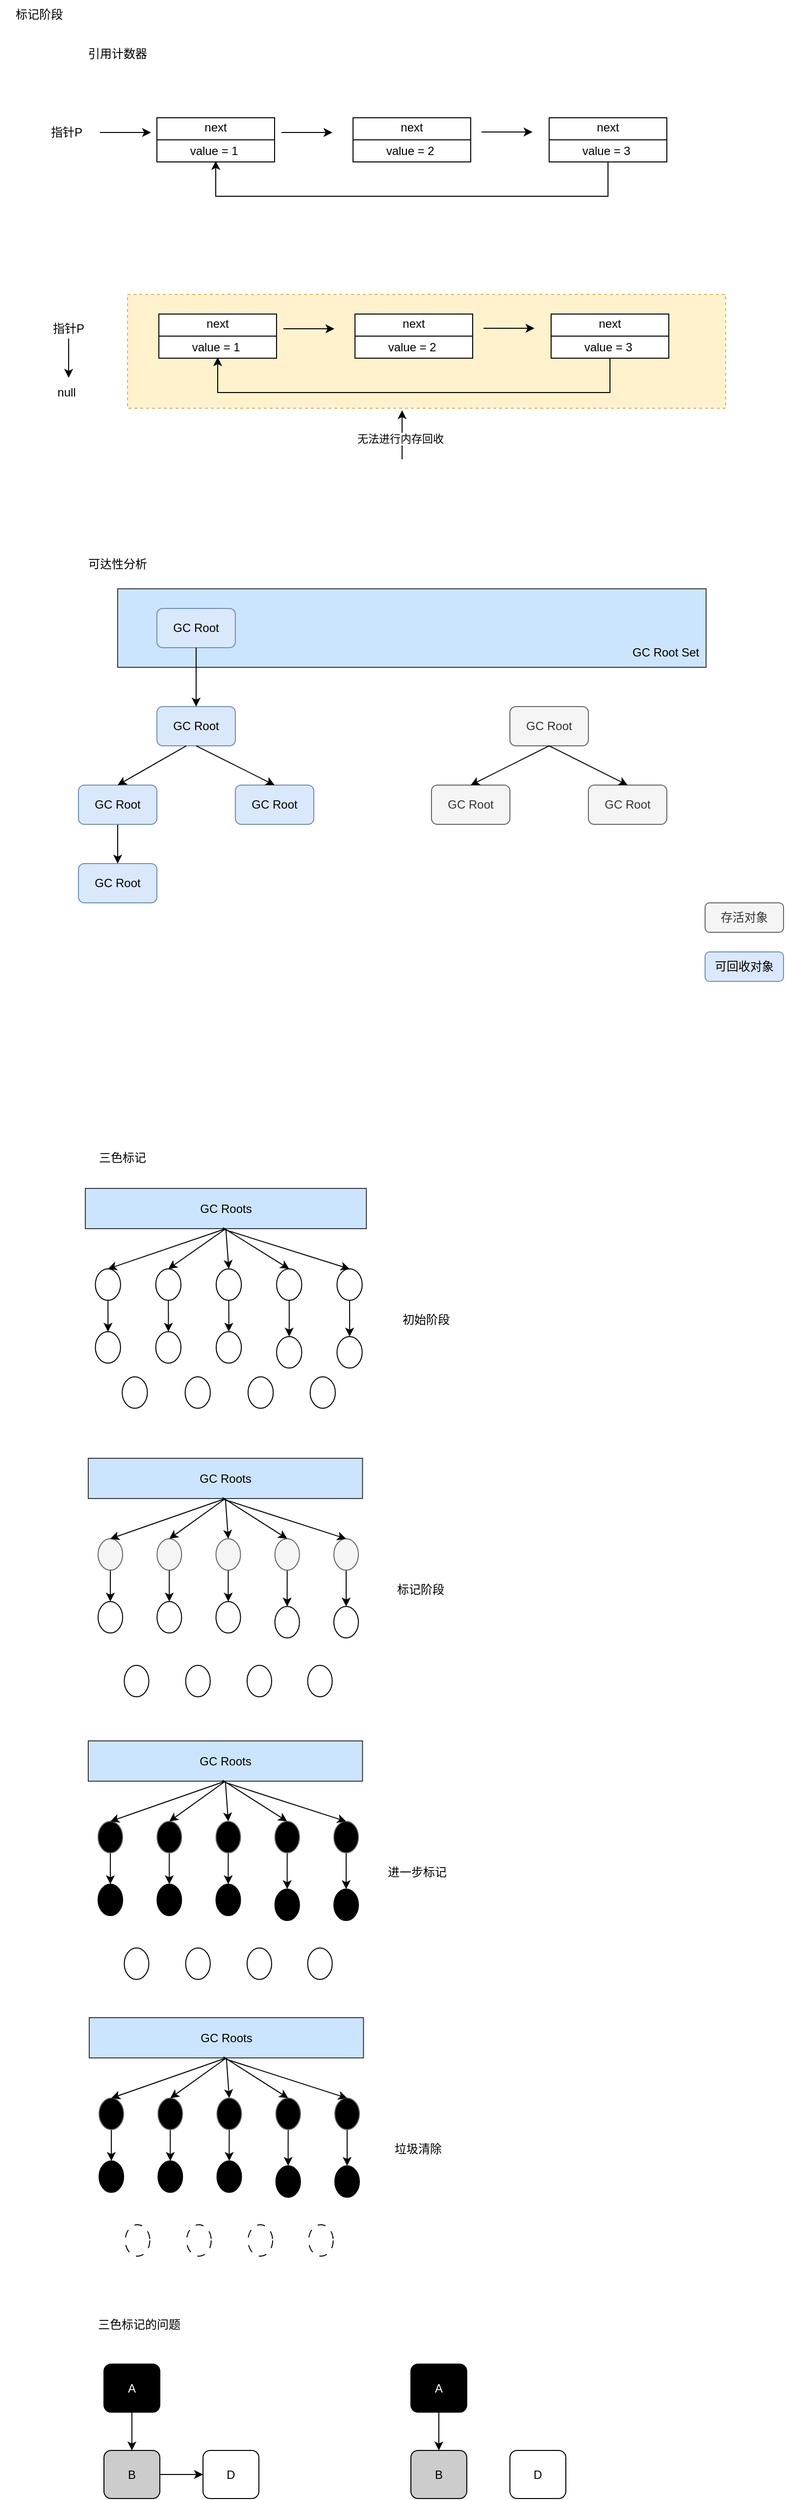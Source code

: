 <mxfile version="28.2.4" pages="3">
  <diagram name="标记算法" id="dshtodakvABsCWsVXyo_">
    <mxGraphModel dx="2066" dy="1103" grid="0" gridSize="10" guides="1" tooltips="1" connect="1" arrows="1" fold="1" page="1" pageScale="1" pageWidth="827" pageHeight="1169" math="0" shadow="0">
      <root>
        <mxCell id="0" />
        <mxCell id="1" parent="0" />
        <mxCell id="IBJpFGn0hN1XR1p99LsU-1" value="标记阶段" style="text;html=1;align=center;verticalAlign=middle;whiteSpace=wrap;rounded=0;convertToSvg=0;" parent="1" vertex="1">
          <mxGeometry y="40" width="80" height="30" as="geometry" />
        </mxCell>
        <mxCell id="kcHB8TrApf0tV7O-NJjv-1" value="引用计数器" style="text;html=1;align=center;verticalAlign=middle;whiteSpace=wrap;rounded=0;convertToSvg=0;" parent="1" vertex="1">
          <mxGeometry x="80" y="80" width="80" height="30" as="geometry" />
        </mxCell>
        <mxCell id="kcHB8TrApf0tV7O-NJjv-44" value="" style="group" parent="1" vertex="1" connectable="0">
          <mxGeometry x="38" y="160" width="642" height="80" as="geometry" />
        </mxCell>
        <mxCell id="kcHB8TrApf0tV7O-NJjv-2" value="指针P" style="text;html=1;align=center;verticalAlign=middle;whiteSpace=wrap;rounded=0;" parent="kcHB8TrApf0tV7O-NJjv-44" vertex="1">
          <mxGeometry width="60" height="30" as="geometry" />
        </mxCell>
        <mxCell id="kcHB8TrApf0tV7O-NJjv-3" value="" style="rounded=0;whiteSpace=wrap;html=1;" parent="kcHB8TrApf0tV7O-NJjv-44" vertex="1">
          <mxGeometry x="122" width="120" height="45" as="geometry" />
        </mxCell>
        <mxCell id="kcHB8TrApf0tV7O-NJjv-4" value="" style="endArrow=none;html=1;rounded=0;exitX=0;exitY=0.5;exitDx=0;exitDy=0;entryX=1;entryY=0.5;entryDx=0;entryDy=0;" parent="kcHB8TrApf0tV7O-NJjv-44" source="kcHB8TrApf0tV7O-NJjv-3" target="kcHB8TrApf0tV7O-NJjv-3" edge="1">
          <mxGeometry width="50" height="50" relative="1" as="geometry">
            <mxPoint x="162" y="67.5" as="sourcePoint" />
            <mxPoint x="212" y="17.5" as="targetPoint" />
          </mxGeometry>
        </mxCell>
        <mxCell id="kcHB8TrApf0tV7O-NJjv-9" value="" style="endArrow=classic;html=1;rounded=0;exitX=1;exitY=0.5;exitDx=0;exitDy=0;" parent="kcHB8TrApf0tV7O-NJjv-44" edge="1">
          <mxGeometry width="50" height="50" relative="1" as="geometry">
            <mxPoint x="64" y="15" as="sourcePoint" />
            <mxPoint x="116" y="15" as="targetPoint" />
          </mxGeometry>
        </mxCell>
        <mxCell id="kcHB8TrApf0tV7O-NJjv-10" value="" style="endArrow=classic;html=1;rounded=0;exitX=1;exitY=0.5;exitDx=0;exitDy=0;" parent="kcHB8TrApf0tV7O-NJjv-44" edge="1">
          <mxGeometry width="50" height="50" relative="1" as="geometry">
            <mxPoint x="249" y="15" as="sourcePoint" />
            <mxPoint x="301" y="15" as="targetPoint" />
          </mxGeometry>
        </mxCell>
        <mxCell id="kcHB8TrApf0tV7O-NJjv-11" value="" style="endArrow=classic;html=1;rounded=0;exitX=1;exitY=0.5;exitDx=0;exitDy=0;" parent="kcHB8TrApf0tV7O-NJjv-44" edge="1">
          <mxGeometry width="50" height="50" relative="1" as="geometry">
            <mxPoint x="453" y="14.5" as="sourcePoint" />
            <mxPoint x="505" y="14.5" as="targetPoint" />
          </mxGeometry>
        </mxCell>
        <mxCell id="kcHB8TrApf0tV7O-NJjv-12" value="next" style="text;html=1;align=center;verticalAlign=middle;whiteSpace=wrap;rounded=0;" parent="kcHB8TrApf0tV7O-NJjv-44" vertex="1">
          <mxGeometry x="152" width="60" height="20" as="geometry" />
        </mxCell>
        <mxCell id="kcHB8TrApf0tV7O-NJjv-13" value="value = 1&amp;nbsp;" style="text;html=1;align=center;verticalAlign=middle;whiteSpace=wrap;rounded=0;" parent="kcHB8TrApf0tV7O-NJjv-44" vertex="1">
          <mxGeometry x="152" y="24" width="60" height="20" as="geometry" />
        </mxCell>
        <mxCell id="kcHB8TrApf0tV7O-NJjv-14" value="" style="rounded=0;whiteSpace=wrap;html=1;" parent="kcHB8TrApf0tV7O-NJjv-44" vertex="1">
          <mxGeometry x="322" width="120" height="45" as="geometry" />
        </mxCell>
        <mxCell id="kcHB8TrApf0tV7O-NJjv-15" value="" style="endArrow=none;html=1;rounded=0;exitX=0;exitY=0.5;exitDx=0;exitDy=0;entryX=1;entryY=0.5;entryDx=0;entryDy=0;" parent="kcHB8TrApf0tV7O-NJjv-44" source="kcHB8TrApf0tV7O-NJjv-14" target="kcHB8TrApf0tV7O-NJjv-14" edge="1">
          <mxGeometry width="50" height="50" relative="1" as="geometry">
            <mxPoint x="362" y="67.5" as="sourcePoint" />
            <mxPoint x="412" y="17.5" as="targetPoint" />
          </mxGeometry>
        </mxCell>
        <mxCell id="kcHB8TrApf0tV7O-NJjv-16" value="next" style="text;html=1;align=center;verticalAlign=middle;whiteSpace=wrap;rounded=0;" parent="kcHB8TrApf0tV7O-NJjv-44" vertex="1">
          <mxGeometry x="352" width="60" height="20" as="geometry" />
        </mxCell>
        <mxCell id="kcHB8TrApf0tV7O-NJjv-17" value="value = 2&amp;nbsp;" style="text;html=1;align=center;verticalAlign=middle;whiteSpace=wrap;rounded=0;" parent="kcHB8TrApf0tV7O-NJjv-44" vertex="1">
          <mxGeometry x="352" y="24" width="60" height="20" as="geometry" />
        </mxCell>
        <mxCell id="kcHB8TrApf0tV7O-NJjv-22" style="edgeStyle=orthogonalEdgeStyle;rounded=0;orthogonalLoop=1;jettySize=auto;html=1;entryX=0.5;entryY=1;entryDx=0;entryDy=0;" parent="kcHB8TrApf0tV7O-NJjv-44" source="kcHB8TrApf0tV7O-NJjv-18" target="kcHB8TrApf0tV7O-NJjv-13" edge="1">
          <mxGeometry relative="1" as="geometry">
            <Array as="points">
              <mxPoint x="582" y="80" />
              <mxPoint x="182" y="80" />
            </Array>
          </mxGeometry>
        </mxCell>
        <mxCell id="kcHB8TrApf0tV7O-NJjv-18" value="" style="rounded=0;whiteSpace=wrap;html=1;" parent="kcHB8TrApf0tV7O-NJjv-44" vertex="1">
          <mxGeometry x="522" width="120" height="45" as="geometry" />
        </mxCell>
        <mxCell id="kcHB8TrApf0tV7O-NJjv-19" value="" style="endArrow=none;html=1;rounded=0;exitX=0;exitY=0.5;exitDx=0;exitDy=0;entryX=1;entryY=0.5;entryDx=0;entryDy=0;" parent="kcHB8TrApf0tV7O-NJjv-44" source="kcHB8TrApf0tV7O-NJjv-18" target="kcHB8TrApf0tV7O-NJjv-18" edge="1">
          <mxGeometry width="50" height="50" relative="1" as="geometry">
            <mxPoint x="562" y="67.5" as="sourcePoint" />
            <mxPoint x="612" y="17.5" as="targetPoint" />
          </mxGeometry>
        </mxCell>
        <mxCell id="kcHB8TrApf0tV7O-NJjv-20" value="next" style="text;html=1;align=center;verticalAlign=middle;whiteSpace=wrap;rounded=0;" parent="kcHB8TrApf0tV7O-NJjv-44" vertex="1">
          <mxGeometry x="552" width="60" height="20" as="geometry" />
        </mxCell>
        <mxCell id="kcHB8TrApf0tV7O-NJjv-21" value="value = 3&amp;nbsp;" style="text;html=1;align=center;verticalAlign=middle;whiteSpace=wrap;rounded=0;" parent="kcHB8TrApf0tV7O-NJjv-44" vertex="1">
          <mxGeometry x="552" y="24" width="60" height="20" as="geometry" />
        </mxCell>
        <mxCell id="kcHB8TrApf0tV7O-NJjv-45" value="" style="group" parent="1" vertex="1" connectable="0">
          <mxGeometry x="40" y="340" width="700" height="168" as="geometry" />
        </mxCell>
        <mxCell id="kcHB8TrApf0tV7O-NJjv-41" value="" style="rounded=0;whiteSpace=wrap;html=1;dashed=1;fillColor=#fff2cc;strokeColor=#d6b656;" parent="kcHB8TrApf0tV7O-NJjv-45" vertex="1">
          <mxGeometry x="90" width="610" height="116" as="geometry" />
        </mxCell>
        <mxCell id="kcHB8TrApf0tV7O-NJjv-23" value="指针P" style="text;html=1;align=center;verticalAlign=middle;whiteSpace=wrap;rounded=0;" parent="kcHB8TrApf0tV7O-NJjv-45" vertex="1">
          <mxGeometry y="20" width="60" height="30" as="geometry" />
        </mxCell>
        <mxCell id="kcHB8TrApf0tV7O-NJjv-24" value="" style="rounded=0;whiteSpace=wrap;html=1;" parent="kcHB8TrApf0tV7O-NJjv-45" vertex="1">
          <mxGeometry x="122" y="20" width="120" height="45" as="geometry" />
        </mxCell>
        <mxCell id="kcHB8TrApf0tV7O-NJjv-25" value="" style="endArrow=none;html=1;rounded=0;exitX=0;exitY=0.5;exitDx=0;exitDy=0;entryX=1;entryY=0.5;entryDx=0;entryDy=0;" parent="kcHB8TrApf0tV7O-NJjv-45" source="kcHB8TrApf0tV7O-NJjv-24" target="kcHB8TrApf0tV7O-NJjv-24" edge="1">
          <mxGeometry width="50" height="50" relative="1" as="geometry">
            <mxPoint x="162" y="87.5" as="sourcePoint" />
            <mxPoint x="212" y="37.5" as="targetPoint" />
          </mxGeometry>
        </mxCell>
        <mxCell id="kcHB8TrApf0tV7O-NJjv-26" value="" style="endArrow=classic;html=1;rounded=0;" parent="kcHB8TrApf0tV7O-NJjv-45" edge="1">
          <mxGeometry width="50" height="50" relative="1" as="geometry">
            <mxPoint x="30" y="45" as="sourcePoint" />
            <mxPoint x="30" y="85" as="targetPoint" />
          </mxGeometry>
        </mxCell>
        <mxCell id="kcHB8TrApf0tV7O-NJjv-27" value="" style="endArrow=classic;html=1;rounded=0;exitX=1;exitY=0.5;exitDx=0;exitDy=0;" parent="kcHB8TrApf0tV7O-NJjv-45" edge="1">
          <mxGeometry width="50" height="50" relative="1" as="geometry">
            <mxPoint x="249" y="35" as="sourcePoint" />
            <mxPoint x="301" y="35" as="targetPoint" />
          </mxGeometry>
        </mxCell>
        <mxCell id="kcHB8TrApf0tV7O-NJjv-28" value="" style="endArrow=classic;html=1;rounded=0;exitX=1;exitY=0.5;exitDx=0;exitDy=0;" parent="kcHB8TrApf0tV7O-NJjv-45" edge="1">
          <mxGeometry width="50" height="50" relative="1" as="geometry">
            <mxPoint x="453" y="34.5" as="sourcePoint" />
            <mxPoint x="505" y="34.5" as="targetPoint" />
          </mxGeometry>
        </mxCell>
        <mxCell id="kcHB8TrApf0tV7O-NJjv-29" value="next" style="text;html=1;align=center;verticalAlign=middle;whiteSpace=wrap;rounded=0;" parent="kcHB8TrApf0tV7O-NJjv-45" vertex="1">
          <mxGeometry x="152" y="20" width="60" height="20" as="geometry" />
        </mxCell>
        <mxCell id="kcHB8TrApf0tV7O-NJjv-30" value="value = 1&amp;nbsp;" style="text;html=1;align=center;verticalAlign=middle;whiteSpace=wrap;rounded=0;" parent="kcHB8TrApf0tV7O-NJjv-45" vertex="1">
          <mxGeometry x="152" y="44" width="60" height="20" as="geometry" />
        </mxCell>
        <mxCell id="kcHB8TrApf0tV7O-NJjv-31" value="" style="rounded=0;whiteSpace=wrap;html=1;" parent="kcHB8TrApf0tV7O-NJjv-45" vertex="1">
          <mxGeometry x="322" y="20" width="120" height="45" as="geometry" />
        </mxCell>
        <mxCell id="kcHB8TrApf0tV7O-NJjv-32" value="" style="endArrow=none;html=1;rounded=0;exitX=0;exitY=0.5;exitDx=0;exitDy=0;entryX=1;entryY=0.5;entryDx=0;entryDy=0;" parent="kcHB8TrApf0tV7O-NJjv-45" source="kcHB8TrApf0tV7O-NJjv-31" target="kcHB8TrApf0tV7O-NJjv-31" edge="1">
          <mxGeometry width="50" height="50" relative="1" as="geometry">
            <mxPoint x="362" y="87.5" as="sourcePoint" />
            <mxPoint x="412" y="37.5" as="targetPoint" />
          </mxGeometry>
        </mxCell>
        <mxCell id="kcHB8TrApf0tV7O-NJjv-33" value="next" style="text;html=1;align=center;verticalAlign=middle;whiteSpace=wrap;rounded=0;" parent="kcHB8TrApf0tV7O-NJjv-45" vertex="1">
          <mxGeometry x="352" y="20" width="60" height="20" as="geometry" />
        </mxCell>
        <mxCell id="kcHB8TrApf0tV7O-NJjv-34" value="value = 2&amp;nbsp;" style="text;html=1;align=center;verticalAlign=middle;whiteSpace=wrap;rounded=0;" parent="kcHB8TrApf0tV7O-NJjv-45" vertex="1">
          <mxGeometry x="352" y="44" width="60" height="20" as="geometry" />
        </mxCell>
        <mxCell id="kcHB8TrApf0tV7O-NJjv-35" style="edgeStyle=orthogonalEdgeStyle;rounded=0;orthogonalLoop=1;jettySize=auto;html=1;entryX=0.5;entryY=1;entryDx=0;entryDy=0;" parent="kcHB8TrApf0tV7O-NJjv-45" source="kcHB8TrApf0tV7O-NJjv-36" target="kcHB8TrApf0tV7O-NJjv-30" edge="1">
          <mxGeometry relative="1" as="geometry">
            <Array as="points">
              <mxPoint x="582" y="100" />
              <mxPoint x="182" y="100" />
            </Array>
          </mxGeometry>
        </mxCell>
        <mxCell id="kcHB8TrApf0tV7O-NJjv-36" value="" style="rounded=0;whiteSpace=wrap;html=1;" parent="kcHB8TrApf0tV7O-NJjv-45" vertex="1">
          <mxGeometry x="522" y="20" width="120" height="45" as="geometry" />
        </mxCell>
        <mxCell id="kcHB8TrApf0tV7O-NJjv-37" value="" style="endArrow=none;html=1;rounded=0;exitX=0;exitY=0.5;exitDx=0;exitDy=0;entryX=1;entryY=0.5;entryDx=0;entryDy=0;" parent="kcHB8TrApf0tV7O-NJjv-45" source="kcHB8TrApf0tV7O-NJjv-36" target="kcHB8TrApf0tV7O-NJjv-36" edge="1">
          <mxGeometry width="50" height="50" relative="1" as="geometry">
            <mxPoint x="562" y="87.5" as="sourcePoint" />
            <mxPoint x="612" y="37.5" as="targetPoint" />
          </mxGeometry>
        </mxCell>
        <mxCell id="kcHB8TrApf0tV7O-NJjv-38" value="next" style="text;html=1;align=center;verticalAlign=middle;whiteSpace=wrap;rounded=0;" parent="kcHB8TrApf0tV7O-NJjv-45" vertex="1">
          <mxGeometry x="552" y="20" width="60" height="20" as="geometry" />
        </mxCell>
        <mxCell id="kcHB8TrApf0tV7O-NJjv-39" value="value = 3&amp;nbsp;" style="text;html=1;align=center;verticalAlign=middle;whiteSpace=wrap;rounded=0;" parent="kcHB8TrApf0tV7O-NJjv-45" vertex="1">
          <mxGeometry x="552" y="44" width="60" height="20" as="geometry" />
        </mxCell>
        <mxCell id="kcHB8TrApf0tV7O-NJjv-40" value="null" style="text;html=1;align=center;verticalAlign=middle;whiteSpace=wrap;rounded=0;" parent="kcHB8TrApf0tV7O-NJjv-45" vertex="1">
          <mxGeometry x="8" y="90" width="40" height="20" as="geometry" />
        </mxCell>
        <mxCell id="kcHB8TrApf0tV7O-NJjv-42" value="" style="endArrow=classic;html=1;rounded=0;" parent="kcHB8TrApf0tV7O-NJjv-45" edge="1">
          <mxGeometry width="50" height="50" relative="1" as="geometry">
            <mxPoint x="370" y="168" as="sourcePoint" />
            <mxPoint x="370" y="118" as="targetPoint" />
          </mxGeometry>
        </mxCell>
        <mxCell id="kcHB8TrApf0tV7O-NJjv-43" value="无法进行内存回收" style="edgeLabel;html=1;align=center;verticalAlign=middle;resizable=0;points=[];" parent="kcHB8TrApf0tV7O-NJjv-42" vertex="1" connectable="0">
          <mxGeometry x="-0.16" y="2" relative="1" as="geometry">
            <mxPoint as="offset" />
          </mxGeometry>
        </mxCell>
        <mxCell id="kcHB8TrApf0tV7O-NJjv-46" value="可达性分析" style="text;html=1;align=center;verticalAlign=middle;whiteSpace=wrap;rounded=0;convertToSvg=0;" parent="1" vertex="1">
          <mxGeometry x="80" y="600" width="80" height="30" as="geometry" />
        </mxCell>
        <mxCell id="kcHB8TrApf0tV7O-NJjv-47" value="" style="rounded=0;whiteSpace=wrap;html=1;fillColor=#cce5ff;strokeColor=#36393d;" parent="1" vertex="1">
          <mxGeometry x="120" y="640" width="600" height="80" as="geometry" />
        </mxCell>
        <mxCell id="kcHB8TrApf0tV7O-NJjv-48" value="GC Root Set" style="text;html=1;align=center;verticalAlign=middle;whiteSpace=wrap;rounded=0;" parent="1" vertex="1">
          <mxGeometry x="639" y="690" width="80" height="30" as="geometry" />
        </mxCell>
        <mxCell id="kcHB8TrApf0tV7O-NJjv-49" value="GC Root" style="rounded=1;whiteSpace=wrap;html=1;fillColor=#dae8fc;strokeColor=#6c8ebf;" parent="1" vertex="1">
          <mxGeometry x="160" y="660" width="80" height="40" as="geometry" />
        </mxCell>
        <mxCell id="kcHB8TrApf0tV7O-NJjv-50" value="GC Root" style="rounded=1;whiteSpace=wrap;html=1;fillColor=#dae8fc;strokeColor=#6c8ebf;" parent="1" vertex="1">
          <mxGeometry x="160" y="760" width="80" height="40" as="geometry" />
        </mxCell>
        <mxCell id="kcHB8TrApf0tV7O-NJjv-60" value="" style="edgeStyle=orthogonalEdgeStyle;rounded=0;orthogonalLoop=1;jettySize=auto;html=1;" parent="1" source="kcHB8TrApf0tV7O-NJjv-51" target="kcHB8TrApf0tV7O-NJjv-53" edge="1">
          <mxGeometry relative="1" as="geometry" />
        </mxCell>
        <mxCell id="kcHB8TrApf0tV7O-NJjv-51" value="GC Root" style="rounded=1;whiteSpace=wrap;html=1;fillColor=#dae8fc;strokeColor=#6c8ebf;" parent="1" vertex="1">
          <mxGeometry x="80" y="840" width="80" height="40" as="geometry" />
        </mxCell>
        <mxCell id="kcHB8TrApf0tV7O-NJjv-52" value="GC Root" style="rounded=1;whiteSpace=wrap;html=1;fillColor=#dae8fc;strokeColor=#6c8ebf;" parent="1" vertex="1">
          <mxGeometry x="240" y="840" width="80" height="40" as="geometry" />
        </mxCell>
        <mxCell id="kcHB8TrApf0tV7O-NJjv-53" value="GC Root" style="rounded=1;whiteSpace=wrap;html=1;fillColor=#dae8fc;strokeColor=#6c8ebf;" parent="1" vertex="1">
          <mxGeometry x="80" y="920" width="80" height="40" as="geometry" />
        </mxCell>
        <mxCell id="kcHB8TrApf0tV7O-NJjv-54" value="GC Root" style="rounded=1;whiteSpace=wrap;html=1;fillColor=#f5f5f5;fontColor=#333333;strokeColor=#666666;" parent="1" vertex="1">
          <mxGeometry x="520" y="760" width="80" height="40" as="geometry" />
        </mxCell>
        <mxCell id="kcHB8TrApf0tV7O-NJjv-55" value="GC Root" style="rounded=1;whiteSpace=wrap;html=1;fillColor=#f5f5f5;fontColor=#333333;strokeColor=#666666;" parent="1" vertex="1">
          <mxGeometry x="440" y="840" width="80" height="40" as="geometry" />
        </mxCell>
        <mxCell id="kcHB8TrApf0tV7O-NJjv-56" value="GC Root" style="rounded=1;whiteSpace=wrap;html=1;fillColor=#f5f5f5;fontColor=#333333;strokeColor=#666666;" parent="1" vertex="1">
          <mxGeometry x="600" y="840" width="80" height="40" as="geometry" />
        </mxCell>
        <mxCell id="kcHB8TrApf0tV7O-NJjv-57" value="" style="endArrow=classic;html=1;rounded=0;exitX=0.5;exitY=1;exitDx=0;exitDy=0;entryX=0.5;entryY=0;entryDx=0;entryDy=0;" parent="1" source="kcHB8TrApf0tV7O-NJjv-49" target="kcHB8TrApf0tV7O-NJjv-50" edge="1">
          <mxGeometry width="50" height="50" relative="1" as="geometry">
            <mxPoint x="300" y="800" as="sourcePoint" />
            <mxPoint x="350" y="750" as="targetPoint" />
          </mxGeometry>
        </mxCell>
        <mxCell id="kcHB8TrApf0tV7O-NJjv-58" value="" style="endArrow=classic;html=1;rounded=0;exitX=0.5;exitY=1;exitDx=0;exitDy=0;entryX=0.5;entryY=0;entryDx=0;entryDy=0;" parent="1" target="kcHB8TrApf0tV7O-NJjv-51" edge="1">
          <mxGeometry width="50" height="50" relative="1" as="geometry">
            <mxPoint x="190" y="800" as="sourcePoint" />
            <mxPoint x="190" y="860" as="targetPoint" />
          </mxGeometry>
        </mxCell>
        <mxCell id="kcHB8TrApf0tV7O-NJjv-59" value="" style="endArrow=classic;html=1;rounded=0;exitX=0.5;exitY=1;exitDx=0;exitDy=0;entryX=0.5;entryY=0;entryDx=0;entryDy=0;" parent="1" source="kcHB8TrApf0tV7O-NJjv-50" target="kcHB8TrApf0tV7O-NJjv-52" edge="1">
          <mxGeometry width="50" height="50" relative="1" as="geometry">
            <mxPoint x="230" y="810" as="sourcePoint" />
            <mxPoint x="160" y="850" as="targetPoint" />
          </mxGeometry>
        </mxCell>
        <mxCell id="kcHB8TrApf0tV7O-NJjv-61" value="" style="endArrow=classic;html=1;rounded=0;exitX=0.5;exitY=1;exitDx=0;exitDy=0;entryX=0.5;entryY=0;entryDx=0;entryDy=0;" parent="1" target="kcHB8TrApf0tV7O-NJjv-55" edge="1">
          <mxGeometry width="50" height="50" relative="1" as="geometry">
            <mxPoint x="560" y="800" as="sourcePoint" />
            <mxPoint x="490" y="840" as="targetPoint" />
          </mxGeometry>
        </mxCell>
        <mxCell id="kcHB8TrApf0tV7O-NJjv-62" value="" style="endArrow=classic;html=1;rounded=0;entryX=0.5;entryY=0;entryDx=0;entryDy=0;" parent="1" target="kcHB8TrApf0tV7O-NJjv-56" edge="1">
          <mxGeometry width="50" height="50" relative="1" as="geometry">
            <mxPoint x="560" y="800" as="sourcePoint" />
            <mxPoint x="530" y="850" as="targetPoint" />
          </mxGeometry>
        </mxCell>
        <mxCell id="kcHB8TrApf0tV7O-NJjv-65" value="存活对象" style="rounded=1;whiteSpace=wrap;html=1;fillColor=#f5f5f5;fontColor=#333333;strokeColor=#666666;" parent="1" vertex="1">
          <mxGeometry x="719" y="960" width="80" height="30" as="geometry" />
        </mxCell>
        <mxCell id="kcHB8TrApf0tV7O-NJjv-66" value="可回收对象" style="rounded=1;whiteSpace=wrap;html=1;fillColor=#dae8fc;strokeColor=#6c8ebf;" parent="1" vertex="1">
          <mxGeometry x="719" y="1010" width="80" height="30" as="geometry" />
        </mxCell>
        <mxCell id="kcHB8TrApf0tV7O-NJjv-67" style="edgeStyle=orthogonalEdgeStyle;rounded=0;orthogonalLoop=1;jettySize=auto;html=1;exitX=0.5;exitY=1;exitDx=0;exitDy=0;" parent="1" source="kcHB8TrApf0tV7O-NJjv-66" target="kcHB8TrApf0tV7O-NJjv-66" edge="1">
          <mxGeometry relative="1" as="geometry" />
        </mxCell>
        <mxCell id="VJC-8q0ZW6X3px3kKqtg-1" value="三色标记" style="text;html=1;align=center;verticalAlign=middle;whiteSpace=wrap;rounded=0;convertToSvg=0;" vertex="1" parent="1">
          <mxGeometry x="85" y="1205" width="80" height="30" as="geometry" />
        </mxCell>
        <mxCell id="VJC-8q0ZW6X3px3kKqtg-2" value="" style="group" vertex="1" connectable="0" parent="1">
          <mxGeometry x="90" y="1526" width="364" height="243" as="geometry" />
        </mxCell>
        <mxCell id="VJC-8q0ZW6X3px3kKqtg-3" value="GC Roots" style="rounded=0;whiteSpace=wrap;html=1;fillColor=#cce5ff;strokeColor=#36393d;" vertex="1" parent="VJC-8q0ZW6X3px3kKqtg-2">
          <mxGeometry width="279.679" height="41" as="geometry" />
        </mxCell>
        <mxCell id="VJC-8q0ZW6X3px3kKqtg-4" value="" style="edgeStyle=orthogonalEdgeStyle;rounded=0;orthogonalLoop=1;jettySize=auto;html=1;" edge="1" parent="VJC-8q0ZW6X3px3kKqtg-2" source="VJC-8q0ZW6X3px3kKqtg-5" target="VJC-8q0ZW6X3px3kKqtg-19">
          <mxGeometry relative="1" as="geometry" />
        </mxCell>
        <mxCell id="VJC-8q0ZW6X3px3kKqtg-5" value="" style="ellipse;whiteSpace=wrap;html=1;fillColor=#f5f5f5;fontColor=#333333;strokeColor=#666666;" vertex="1" parent="VJC-8q0ZW6X3px3kKqtg-2">
          <mxGeometry x="10.018" y="82" width="25.046" height="32" as="geometry" />
        </mxCell>
        <mxCell id="VJC-8q0ZW6X3px3kKqtg-6" value="" style="edgeStyle=orthogonalEdgeStyle;rounded=0;orthogonalLoop=1;jettySize=auto;html=1;" edge="1" parent="VJC-8q0ZW6X3px3kKqtg-2" source="VJC-8q0ZW6X3px3kKqtg-7" target="VJC-8q0ZW6X3px3kKqtg-20">
          <mxGeometry relative="1" as="geometry" />
        </mxCell>
        <mxCell id="VJC-8q0ZW6X3px3kKqtg-7" value="" style="ellipse;whiteSpace=wrap;html=1;fillColor=#f5f5f5;fontColor=#333333;strokeColor=#666666;" vertex="1" parent="VJC-8q0ZW6X3px3kKqtg-2">
          <mxGeometry x="70.128" y="82" width="25.046" height="32" as="geometry" />
        </mxCell>
        <mxCell id="VJC-8q0ZW6X3px3kKqtg-8" value="" style="edgeStyle=orthogonalEdgeStyle;rounded=0;orthogonalLoop=1;jettySize=auto;html=1;" edge="1" parent="VJC-8q0ZW6X3px3kKqtg-2" source="VJC-8q0ZW6X3px3kKqtg-9" target="VJC-8q0ZW6X3px3kKqtg-21">
          <mxGeometry relative="1" as="geometry" />
        </mxCell>
        <mxCell id="VJC-8q0ZW6X3px3kKqtg-9" value="" style="ellipse;whiteSpace=wrap;html=1;fillColor=#f5f5f5;fontColor=#333333;strokeColor=#666666;" vertex="1" parent="VJC-8q0ZW6X3px3kKqtg-2">
          <mxGeometry x="130.239" y="82" width="25.046" height="32" as="geometry" />
        </mxCell>
        <mxCell id="VJC-8q0ZW6X3px3kKqtg-10" value="" style="edgeStyle=orthogonalEdgeStyle;rounded=0;orthogonalLoop=1;jettySize=auto;html=1;" edge="1" parent="VJC-8q0ZW6X3px3kKqtg-2" source="VJC-8q0ZW6X3px3kKqtg-11" target="VJC-8q0ZW6X3px3kKqtg-22">
          <mxGeometry relative="1" as="geometry" />
        </mxCell>
        <mxCell id="VJC-8q0ZW6X3px3kKqtg-11" value="" style="ellipse;whiteSpace=wrap;html=1;fillColor=#f5f5f5;fontColor=#333333;strokeColor=#666666;" vertex="1" parent="VJC-8q0ZW6X3px3kKqtg-2">
          <mxGeometry x="190.349" y="82" width="25.046" height="32" as="geometry" />
        </mxCell>
        <mxCell id="VJC-8q0ZW6X3px3kKqtg-12" value="" style="edgeStyle=orthogonalEdgeStyle;rounded=0;orthogonalLoop=1;jettySize=auto;html=1;" edge="1" parent="VJC-8q0ZW6X3px3kKqtg-2" source="VJC-8q0ZW6X3px3kKqtg-13" target="VJC-8q0ZW6X3px3kKqtg-23">
          <mxGeometry relative="1" as="geometry" />
        </mxCell>
        <mxCell id="VJC-8q0ZW6X3px3kKqtg-13" value="" style="ellipse;whiteSpace=wrap;html=1;fillColor=#f5f5f5;fontColor=#333333;strokeColor=#666666;" vertex="1" parent="VJC-8q0ZW6X3px3kKqtg-2">
          <mxGeometry x="250.459" y="82" width="25.046" height="32" as="geometry" />
        </mxCell>
        <mxCell id="VJC-8q0ZW6X3px3kKqtg-14" value="" style="endArrow=classic;html=1;rounded=0;entryX=0.5;entryY=0;entryDx=0;entryDy=0;exitX=0.5;exitY=1;exitDx=0;exitDy=0;" edge="1" parent="VJC-8q0ZW6X3px3kKqtg-2" source="VJC-8q0ZW6X3px3kKqtg-3" target="VJC-8q0ZW6X3px3kKqtg-5">
          <mxGeometry width="50" height="50" relative="1" as="geometry">
            <mxPoint x="23.376" y="43" as="sourcePoint" />
            <mxPoint x="59.275" y="182" as="targetPoint" />
          </mxGeometry>
        </mxCell>
        <mxCell id="VJC-8q0ZW6X3px3kKqtg-15" value="" style="endArrow=classic;html=1;rounded=0;entryX=0.5;entryY=0;entryDx=0;entryDy=0;exitX=0.5;exitY=1;exitDx=0;exitDy=0;" edge="1" parent="VJC-8q0ZW6X3px3kKqtg-2" source="VJC-8q0ZW6X3px3kKqtg-3" target="VJC-8q0ZW6X3px3kKqtg-7">
          <mxGeometry width="50" height="50" relative="1" as="geometry">
            <mxPoint x="250.459" y="40" as="sourcePoint" />
            <mxPoint x="132.743" y="81" as="targetPoint" />
          </mxGeometry>
        </mxCell>
        <mxCell id="VJC-8q0ZW6X3px3kKqtg-16" value="" style="endArrow=classic;html=1;rounded=0;exitX=0.5;exitY=1;exitDx=0;exitDy=0;entryX=0.5;entryY=0;entryDx=0;entryDy=0;" edge="1" parent="VJC-8q0ZW6X3px3kKqtg-2" source="VJC-8q0ZW6X3px3kKqtg-3" target="VJC-8q0ZW6X3px3kKqtg-9">
          <mxGeometry width="50" height="50" relative="1" as="geometry">
            <mxPoint x="237.101" y="49" as="sourcePoint" />
            <mxPoint x="140.257" y="80" as="targetPoint" />
          </mxGeometry>
        </mxCell>
        <mxCell id="VJC-8q0ZW6X3px3kKqtg-17" value="" style="endArrow=classic;html=1;rounded=0;entryX=0.5;entryY=0;entryDx=0;entryDy=0;" edge="1" parent="VJC-8q0ZW6X3px3kKqtg-2" target="VJC-8q0ZW6X3px3kKqtg-11">
          <mxGeometry width="50" height="50" relative="1" as="geometry">
            <mxPoint x="136.917" y="40" as="sourcePoint" />
            <mxPoint x="139.422" y="87" as="targetPoint" />
          </mxGeometry>
        </mxCell>
        <mxCell id="VJC-8q0ZW6X3px3kKqtg-18" value="" style="endArrow=classic;html=1;rounded=0;entryX=0.5;entryY=0;entryDx=0;entryDy=0;" edge="1" parent="VJC-8q0ZW6X3px3kKqtg-2" target="VJC-8q0ZW6X3px3kKqtg-13">
          <mxGeometry width="50" height="50" relative="1" as="geometry">
            <mxPoint x="138.587" y="42" as="sourcePoint" />
            <mxPoint x="232.927" y="98" as="targetPoint" />
          </mxGeometry>
        </mxCell>
        <mxCell id="VJC-8q0ZW6X3px3kKqtg-19" value="" style="ellipse;whiteSpace=wrap;html=1;" vertex="1" parent="VJC-8q0ZW6X3px3kKqtg-2">
          <mxGeometry x="10.018" y="146" width="25.046" height="32" as="geometry" />
        </mxCell>
        <mxCell id="VJC-8q0ZW6X3px3kKqtg-20" value="" style="ellipse;whiteSpace=wrap;html=1;" vertex="1" parent="VJC-8q0ZW6X3px3kKqtg-2">
          <mxGeometry x="70.128" y="146" width="25.046" height="32" as="geometry" />
        </mxCell>
        <mxCell id="VJC-8q0ZW6X3px3kKqtg-21" value="" style="ellipse;whiteSpace=wrap;html=1;" vertex="1" parent="VJC-8q0ZW6X3px3kKqtg-2">
          <mxGeometry x="130.239" y="146" width="25.046" height="32" as="geometry" />
        </mxCell>
        <mxCell id="VJC-8q0ZW6X3px3kKqtg-22" value="" style="ellipse;whiteSpace=wrap;html=1;" vertex="1" parent="VJC-8q0ZW6X3px3kKqtg-2">
          <mxGeometry x="190.349" y="151" width="25.046" height="32" as="geometry" />
        </mxCell>
        <mxCell id="VJC-8q0ZW6X3px3kKqtg-23" value="" style="ellipse;whiteSpace=wrap;html=1;" vertex="1" parent="VJC-8q0ZW6X3px3kKqtg-2">
          <mxGeometry x="250.459" y="151" width="25.046" height="32" as="geometry" />
        </mxCell>
        <mxCell id="VJC-8q0ZW6X3px3kKqtg-24" value="" style="ellipse;whiteSpace=wrap;html=1;" vertex="1" parent="VJC-8q0ZW6X3px3kKqtg-2">
          <mxGeometry x="36.734" y="211" width="25.046" height="32" as="geometry" />
        </mxCell>
        <mxCell id="VJC-8q0ZW6X3px3kKqtg-25" value="" style="ellipse;whiteSpace=wrap;html=1;" vertex="1" parent="VJC-8q0ZW6X3px3kKqtg-2">
          <mxGeometry x="161.963" y="211" width="25.046" height="32" as="geometry" />
        </mxCell>
        <mxCell id="VJC-8q0ZW6X3px3kKqtg-26" value="" style="ellipse;whiteSpace=wrap;html=1;" vertex="1" parent="VJC-8q0ZW6X3px3kKqtg-2">
          <mxGeometry x="99.349" y="211" width="25.046" height="32" as="geometry" />
        </mxCell>
        <mxCell id="VJC-8q0ZW6X3px3kKqtg-27" value="" style="ellipse;whiteSpace=wrap;html=1;" vertex="1" parent="VJC-8q0ZW6X3px3kKqtg-2">
          <mxGeometry x="223.743" y="211" width="25.046" height="32" as="geometry" />
        </mxCell>
        <mxCell id="VJC-8q0ZW6X3px3kKqtg-28" value="标记阶段" style="text;html=1;align=center;verticalAlign=middle;whiteSpace=wrap;rounded=0;" vertex="1" parent="VJC-8q0ZW6X3px3kKqtg-2">
          <mxGeometry x="313.908" y="119" width="50.092" height="30" as="geometry" />
        </mxCell>
        <mxCell id="VJC-8q0ZW6X3px3kKqtg-29" value="" style="group" vertex="1" connectable="0" parent="1">
          <mxGeometry x="87" y="1251" width="373" height="224" as="geometry" />
        </mxCell>
        <mxCell id="VJC-8q0ZW6X3px3kKqtg-30" value="GC Roots" style="rounded=0;whiteSpace=wrap;html=1;fillColor=#cce5ff;strokeColor=#36393d;" vertex="1" parent="VJC-8q0ZW6X3px3kKqtg-29">
          <mxGeometry width="286.594" height="41" as="geometry" />
        </mxCell>
        <mxCell id="VJC-8q0ZW6X3px3kKqtg-31" value="" style="edgeStyle=orthogonalEdgeStyle;rounded=0;orthogonalLoop=1;jettySize=auto;html=1;" edge="1" parent="VJC-8q0ZW6X3px3kKqtg-29" source="VJC-8q0ZW6X3px3kKqtg-32" target="VJC-8q0ZW6X3px3kKqtg-46">
          <mxGeometry relative="1" as="geometry" />
        </mxCell>
        <mxCell id="VJC-8q0ZW6X3px3kKqtg-32" value="" style="ellipse;whiteSpace=wrap;html=1;" vertex="1" parent="VJC-8q0ZW6X3px3kKqtg-29">
          <mxGeometry x="10.266" y="82" width="25.665" height="32" as="geometry" />
        </mxCell>
        <mxCell id="VJC-8q0ZW6X3px3kKqtg-33" value="" style="edgeStyle=orthogonalEdgeStyle;rounded=0;orthogonalLoop=1;jettySize=auto;html=1;" edge="1" parent="VJC-8q0ZW6X3px3kKqtg-29" source="VJC-8q0ZW6X3px3kKqtg-34" target="VJC-8q0ZW6X3px3kKqtg-47">
          <mxGeometry relative="1" as="geometry" />
        </mxCell>
        <mxCell id="VJC-8q0ZW6X3px3kKqtg-34" value="" style="ellipse;whiteSpace=wrap;html=1;" vertex="1" parent="VJC-8q0ZW6X3px3kKqtg-29">
          <mxGeometry x="71.862" y="82" width="25.665" height="32" as="geometry" />
        </mxCell>
        <mxCell id="VJC-8q0ZW6X3px3kKqtg-35" value="" style="edgeStyle=orthogonalEdgeStyle;rounded=0;orthogonalLoop=1;jettySize=auto;html=1;" edge="1" parent="VJC-8q0ZW6X3px3kKqtg-29" source="VJC-8q0ZW6X3px3kKqtg-36" target="VJC-8q0ZW6X3px3kKqtg-48">
          <mxGeometry relative="1" as="geometry" />
        </mxCell>
        <mxCell id="VJC-8q0ZW6X3px3kKqtg-36" value="" style="ellipse;whiteSpace=wrap;html=1;" vertex="1" parent="VJC-8q0ZW6X3px3kKqtg-29">
          <mxGeometry x="133.459" y="82" width="25.665" height="32" as="geometry" />
        </mxCell>
        <mxCell id="VJC-8q0ZW6X3px3kKqtg-37" value="" style="edgeStyle=orthogonalEdgeStyle;rounded=0;orthogonalLoop=1;jettySize=auto;html=1;" edge="1" parent="VJC-8q0ZW6X3px3kKqtg-29" source="VJC-8q0ZW6X3px3kKqtg-38" target="VJC-8q0ZW6X3px3kKqtg-49">
          <mxGeometry relative="1" as="geometry" />
        </mxCell>
        <mxCell id="VJC-8q0ZW6X3px3kKqtg-38" value="" style="ellipse;whiteSpace=wrap;html=1;" vertex="1" parent="VJC-8q0ZW6X3px3kKqtg-29">
          <mxGeometry x="195.055" y="82" width="25.665" height="32" as="geometry" />
        </mxCell>
        <mxCell id="VJC-8q0ZW6X3px3kKqtg-39" value="" style="edgeStyle=orthogonalEdgeStyle;rounded=0;orthogonalLoop=1;jettySize=auto;html=1;" edge="1" parent="VJC-8q0ZW6X3px3kKqtg-29" source="VJC-8q0ZW6X3px3kKqtg-40" target="VJC-8q0ZW6X3px3kKqtg-50">
          <mxGeometry relative="1" as="geometry" />
        </mxCell>
        <mxCell id="VJC-8q0ZW6X3px3kKqtg-40" value="" style="ellipse;whiteSpace=wrap;html=1;" vertex="1" parent="VJC-8q0ZW6X3px3kKqtg-29">
          <mxGeometry x="256.651" y="82" width="25.665" height="32" as="geometry" />
        </mxCell>
        <mxCell id="VJC-8q0ZW6X3px3kKqtg-41" value="" style="endArrow=classic;html=1;rounded=0;entryX=0.5;entryY=0;entryDx=0;entryDy=0;exitX=0.5;exitY=1;exitDx=0;exitDy=0;" edge="1" parent="VJC-8q0ZW6X3px3kKqtg-29" source="VJC-8q0ZW6X3px3kKqtg-30" target="VJC-8q0ZW6X3px3kKqtg-32">
          <mxGeometry width="50" height="50" relative="1" as="geometry">
            <mxPoint x="23.954" y="43" as="sourcePoint" />
            <mxPoint x="60.741" y="182" as="targetPoint" />
          </mxGeometry>
        </mxCell>
        <mxCell id="VJC-8q0ZW6X3px3kKqtg-42" value="" style="endArrow=classic;html=1;rounded=0;entryX=0.5;entryY=0;entryDx=0;entryDy=0;exitX=0.5;exitY=1;exitDx=0;exitDy=0;" edge="1" parent="VJC-8q0ZW6X3px3kKqtg-29" source="VJC-8q0ZW6X3px3kKqtg-30" target="VJC-8q0ZW6X3px3kKqtg-34">
          <mxGeometry width="50" height="50" relative="1" as="geometry">
            <mxPoint x="256.651" y="40" as="sourcePoint" />
            <mxPoint x="136.025" y="81" as="targetPoint" />
          </mxGeometry>
        </mxCell>
        <mxCell id="VJC-8q0ZW6X3px3kKqtg-43" value="" style="endArrow=classic;html=1;rounded=0;exitX=0.5;exitY=1;exitDx=0;exitDy=0;entryX=0.5;entryY=0;entryDx=0;entryDy=0;" edge="1" parent="VJC-8q0ZW6X3px3kKqtg-29" source="VJC-8q0ZW6X3px3kKqtg-30" target="VJC-8q0ZW6X3px3kKqtg-36">
          <mxGeometry width="50" height="50" relative="1" as="geometry">
            <mxPoint x="242.963" y="49" as="sourcePoint" />
            <mxPoint x="143.725" y="80" as="targetPoint" />
          </mxGeometry>
        </mxCell>
        <mxCell id="VJC-8q0ZW6X3px3kKqtg-44" value="" style="endArrow=classic;html=1;rounded=0;entryX=0.5;entryY=0;entryDx=0;entryDy=0;" edge="1" parent="VJC-8q0ZW6X3px3kKqtg-29" target="VJC-8q0ZW6X3px3kKqtg-38">
          <mxGeometry width="50" height="50" relative="1" as="geometry">
            <mxPoint x="140.303" y="40" as="sourcePoint" />
            <mxPoint x="142.869" y="87" as="targetPoint" />
          </mxGeometry>
        </mxCell>
        <mxCell id="VJC-8q0ZW6X3px3kKqtg-45" value="" style="endArrow=classic;html=1;rounded=0;entryX=0.5;entryY=0;entryDx=0;entryDy=0;" edge="1" parent="VJC-8q0ZW6X3px3kKqtg-29" target="VJC-8q0ZW6X3px3kKqtg-40">
          <mxGeometry width="50" height="50" relative="1" as="geometry">
            <mxPoint x="142.014" y="42" as="sourcePoint" />
            <mxPoint x="238.686" y="98" as="targetPoint" />
          </mxGeometry>
        </mxCell>
        <mxCell id="VJC-8q0ZW6X3px3kKqtg-46" value="" style="ellipse;whiteSpace=wrap;html=1;" vertex="1" parent="VJC-8q0ZW6X3px3kKqtg-29">
          <mxGeometry x="10.266" y="146" width="25.665" height="32" as="geometry" />
        </mxCell>
        <mxCell id="VJC-8q0ZW6X3px3kKqtg-47" value="" style="ellipse;whiteSpace=wrap;html=1;" vertex="1" parent="VJC-8q0ZW6X3px3kKqtg-29">
          <mxGeometry x="71.862" y="146" width="25.665" height="32" as="geometry" />
        </mxCell>
        <mxCell id="VJC-8q0ZW6X3px3kKqtg-48" value="" style="ellipse;whiteSpace=wrap;html=1;" vertex="1" parent="VJC-8q0ZW6X3px3kKqtg-29">
          <mxGeometry x="133.459" y="146" width="25.665" height="32" as="geometry" />
        </mxCell>
        <mxCell id="VJC-8q0ZW6X3px3kKqtg-49" value="" style="ellipse;whiteSpace=wrap;html=1;" vertex="1" parent="VJC-8q0ZW6X3px3kKqtg-29">
          <mxGeometry x="195.055" y="151" width="25.665" height="32" as="geometry" />
        </mxCell>
        <mxCell id="VJC-8q0ZW6X3px3kKqtg-50" value="" style="ellipse;whiteSpace=wrap;html=1;" vertex="1" parent="VJC-8q0ZW6X3px3kKqtg-29">
          <mxGeometry x="256.651" y="151" width="25.665" height="32" as="geometry" />
        </mxCell>
        <mxCell id="VJC-8q0ZW6X3px3kKqtg-51" value="" style="ellipse;whiteSpace=wrap;html=1;" vertex="1" parent="VJC-8q0ZW6X3px3kKqtg-29">
          <mxGeometry x="37.642" y="192" width="25.665" height="32" as="geometry" />
        </mxCell>
        <mxCell id="VJC-8q0ZW6X3px3kKqtg-52" value="" style="ellipse;whiteSpace=wrap;html=1;" vertex="1" parent="VJC-8q0ZW6X3px3kKqtg-29">
          <mxGeometry x="165.968" y="192" width="25.665" height="32" as="geometry" />
        </mxCell>
        <mxCell id="VJC-8q0ZW6X3px3kKqtg-53" value="" style="ellipse;whiteSpace=wrap;html=1;" vertex="1" parent="VJC-8q0ZW6X3px3kKqtg-29">
          <mxGeometry x="101.805" y="192" width="25.665" height="32" as="geometry" />
        </mxCell>
        <mxCell id="VJC-8q0ZW6X3px3kKqtg-54" value="" style="ellipse;whiteSpace=wrap;html=1;" vertex="1" parent="VJC-8q0ZW6X3px3kKqtg-29">
          <mxGeometry x="229.275" y="192" width="25.665" height="32" as="geometry" />
        </mxCell>
        <mxCell id="VJC-8q0ZW6X3px3kKqtg-55" value="初始阶段" style="text;html=1;align=center;verticalAlign=middle;whiteSpace=wrap;rounded=0;" vertex="1" parent="VJC-8q0ZW6X3px3kKqtg-29">
          <mxGeometry x="321.67" y="119" width="51.33" height="30" as="geometry" />
        </mxCell>
        <mxCell id="VJC-8q0ZW6X3px3kKqtg-56" value="" style="group" vertex="1" connectable="0" parent="1">
          <mxGeometry x="90" y="1814" width="371.09" height="243" as="geometry" />
        </mxCell>
        <mxCell id="VJC-8q0ZW6X3px3kKqtg-57" value="GC Roots" style="rounded=0;whiteSpace=wrap;html=1;fillColor=#cce5ff;strokeColor=#36393d;" vertex="1" parent="VJC-8q0ZW6X3px3kKqtg-56">
          <mxGeometry width="279.679" height="41" as="geometry" />
        </mxCell>
        <mxCell id="VJC-8q0ZW6X3px3kKqtg-58" value="" style="edgeStyle=orthogonalEdgeStyle;rounded=0;orthogonalLoop=1;jettySize=auto;html=1;" edge="1" parent="VJC-8q0ZW6X3px3kKqtg-56" source="VJC-8q0ZW6X3px3kKqtg-59" target="VJC-8q0ZW6X3px3kKqtg-73">
          <mxGeometry relative="1" as="geometry" />
        </mxCell>
        <mxCell id="VJC-8q0ZW6X3px3kKqtg-59" value="" style="ellipse;whiteSpace=wrap;html=1;fillColor=#000000;fontColor=#333333;strokeColor=#666666;" vertex="1" parent="VJC-8q0ZW6X3px3kKqtg-56">
          <mxGeometry x="10.018" y="82" width="25.046" height="32" as="geometry" />
        </mxCell>
        <mxCell id="VJC-8q0ZW6X3px3kKqtg-60" value="" style="edgeStyle=orthogonalEdgeStyle;rounded=0;orthogonalLoop=1;jettySize=auto;html=1;" edge="1" parent="VJC-8q0ZW6X3px3kKqtg-56" source="VJC-8q0ZW6X3px3kKqtg-61" target="VJC-8q0ZW6X3px3kKqtg-74">
          <mxGeometry relative="1" as="geometry" />
        </mxCell>
        <mxCell id="VJC-8q0ZW6X3px3kKqtg-61" value="" style="ellipse;whiteSpace=wrap;html=1;fillColor=#000000;fontColor=#333333;strokeColor=#666666;" vertex="1" parent="VJC-8q0ZW6X3px3kKqtg-56">
          <mxGeometry x="70.128" y="82" width="25.046" height="32" as="geometry" />
        </mxCell>
        <mxCell id="VJC-8q0ZW6X3px3kKqtg-62" value="" style="edgeStyle=orthogonalEdgeStyle;rounded=0;orthogonalLoop=1;jettySize=auto;html=1;" edge="1" parent="VJC-8q0ZW6X3px3kKqtg-56" source="VJC-8q0ZW6X3px3kKqtg-63" target="VJC-8q0ZW6X3px3kKqtg-75">
          <mxGeometry relative="1" as="geometry" />
        </mxCell>
        <mxCell id="VJC-8q0ZW6X3px3kKqtg-63" value="" style="ellipse;whiteSpace=wrap;html=1;fillColor=#000000;fontColor=#333333;strokeColor=#666666;" vertex="1" parent="VJC-8q0ZW6X3px3kKqtg-56">
          <mxGeometry x="130.239" y="82" width="25.046" height="32" as="geometry" />
        </mxCell>
        <mxCell id="VJC-8q0ZW6X3px3kKqtg-64" value="" style="edgeStyle=orthogonalEdgeStyle;rounded=0;orthogonalLoop=1;jettySize=auto;html=1;" edge="1" parent="VJC-8q0ZW6X3px3kKqtg-56" source="VJC-8q0ZW6X3px3kKqtg-65" target="VJC-8q0ZW6X3px3kKqtg-76">
          <mxGeometry relative="1" as="geometry" />
        </mxCell>
        <mxCell id="VJC-8q0ZW6X3px3kKqtg-65" value="" style="ellipse;whiteSpace=wrap;html=1;fillColor=#000000;fontColor=#333333;strokeColor=#666666;" vertex="1" parent="VJC-8q0ZW6X3px3kKqtg-56">
          <mxGeometry x="190.349" y="82" width="25.046" height="32" as="geometry" />
        </mxCell>
        <mxCell id="VJC-8q0ZW6X3px3kKqtg-66" value="" style="edgeStyle=orthogonalEdgeStyle;rounded=0;orthogonalLoop=1;jettySize=auto;html=1;" edge="1" parent="VJC-8q0ZW6X3px3kKqtg-56" source="VJC-8q0ZW6X3px3kKqtg-67" target="VJC-8q0ZW6X3px3kKqtg-77">
          <mxGeometry relative="1" as="geometry" />
        </mxCell>
        <mxCell id="VJC-8q0ZW6X3px3kKqtg-67" value="" style="ellipse;whiteSpace=wrap;html=1;fillColor=#000000;fontColor=#333333;strokeColor=#666666;" vertex="1" parent="VJC-8q0ZW6X3px3kKqtg-56">
          <mxGeometry x="250.459" y="82" width="25.046" height="32" as="geometry" />
        </mxCell>
        <mxCell id="VJC-8q0ZW6X3px3kKqtg-68" value="" style="endArrow=classic;html=1;rounded=0;entryX=0.5;entryY=0;entryDx=0;entryDy=0;exitX=0.5;exitY=1;exitDx=0;exitDy=0;" edge="1" parent="VJC-8q0ZW6X3px3kKqtg-56" source="VJC-8q0ZW6X3px3kKqtg-57" target="VJC-8q0ZW6X3px3kKqtg-59">
          <mxGeometry width="50" height="50" relative="1" as="geometry">
            <mxPoint x="23.376" y="43" as="sourcePoint" />
            <mxPoint x="59.275" y="182" as="targetPoint" />
          </mxGeometry>
        </mxCell>
        <mxCell id="VJC-8q0ZW6X3px3kKqtg-69" value="" style="endArrow=classic;html=1;rounded=0;entryX=0.5;entryY=0;entryDx=0;entryDy=0;exitX=0.5;exitY=1;exitDx=0;exitDy=0;" edge="1" parent="VJC-8q0ZW6X3px3kKqtg-56" source="VJC-8q0ZW6X3px3kKqtg-57" target="VJC-8q0ZW6X3px3kKqtg-61">
          <mxGeometry width="50" height="50" relative="1" as="geometry">
            <mxPoint x="250.459" y="40" as="sourcePoint" />
            <mxPoint x="132.743" y="81" as="targetPoint" />
          </mxGeometry>
        </mxCell>
        <mxCell id="VJC-8q0ZW6X3px3kKqtg-70" value="" style="endArrow=classic;html=1;rounded=0;exitX=0.5;exitY=1;exitDx=0;exitDy=0;entryX=0.5;entryY=0;entryDx=0;entryDy=0;" edge="1" parent="VJC-8q0ZW6X3px3kKqtg-56" source="VJC-8q0ZW6X3px3kKqtg-57" target="VJC-8q0ZW6X3px3kKqtg-63">
          <mxGeometry width="50" height="50" relative="1" as="geometry">
            <mxPoint x="237.101" y="49" as="sourcePoint" />
            <mxPoint x="140.257" y="80" as="targetPoint" />
          </mxGeometry>
        </mxCell>
        <mxCell id="VJC-8q0ZW6X3px3kKqtg-71" value="" style="endArrow=classic;html=1;rounded=0;entryX=0.5;entryY=0;entryDx=0;entryDy=0;" edge="1" parent="VJC-8q0ZW6X3px3kKqtg-56" target="VJC-8q0ZW6X3px3kKqtg-65">
          <mxGeometry width="50" height="50" relative="1" as="geometry">
            <mxPoint x="136.917" y="40" as="sourcePoint" />
            <mxPoint x="139.422" y="87" as="targetPoint" />
          </mxGeometry>
        </mxCell>
        <mxCell id="VJC-8q0ZW6X3px3kKqtg-72" value="" style="endArrow=classic;html=1;rounded=0;entryX=0.5;entryY=0;entryDx=0;entryDy=0;" edge="1" parent="VJC-8q0ZW6X3px3kKqtg-56" target="VJC-8q0ZW6X3px3kKqtg-67">
          <mxGeometry width="50" height="50" relative="1" as="geometry">
            <mxPoint x="138.587" y="42" as="sourcePoint" />
            <mxPoint x="232.927" y="98" as="targetPoint" />
          </mxGeometry>
        </mxCell>
        <mxCell id="VJC-8q0ZW6X3px3kKqtg-73" value="" style="ellipse;whiteSpace=wrap;html=1;fillColor=#000000;" vertex="1" parent="VJC-8q0ZW6X3px3kKqtg-56">
          <mxGeometry x="10.018" y="146" width="25.046" height="32" as="geometry" />
        </mxCell>
        <mxCell id="VJC-8q0ZW6X3px3kKqtg-74" value="" style="ellipse;whiteSpace=wrap;html=1;fillColor=#000000;" vertex="1" parent="VJC-8q0ZW6X3px3kKqtg-56">
          <mxGeometry x="70.128" y="146" width="25.046" height="32" as="geometry" />
        </mxCell>
        <mxCell id="VJC-8q0ZW6X3px3kKqtg-75" value="" style="ellipse;whiteSpace=wrap;html=1;fillColor=#000000;" vertex="1" parent="VJC-8q0ZW6X3px3kKqtg-56">
          <mxGeometry x="130.239" y="146" width="25.046" height="32" as="geometry" />
        </mxCell>
        <mxCell id="VJC-8q0ZW6X3px3kKqtg-76" value="" style="ellipse;whiteSpace=wrap;html=1;fillColor=#000000;" vertex="1" parent="VJC-8q0ZW6X3px3kKqtg-56">
          <mxGeometry x="190.349" y="151" width="25.046" height="32" as="geometry" />
        </mxCell>
        <mxCell id="VJC-8q0ZW6X3px3kKqtg-77" value="" style="ellipse;whiteSpace=wrap;html=1;fillColor=#000000;" vertex="1" parent="VJC-8q0ZW6X3px3kKqtg-56">
          <mxGeometry x="250.459" y="151" width="25.046" height="32" as="geometry" />
        </mxCell>
        <mxCell id="VJC-8q0ZW6X3px3kKqtg-78" value="" style="ellipse;whiteSpace=wrap;html=1;" vertex="1" parent="VJC-8q0ZW6X3px3kKqtg-56">
          <mxGeometry x="36.734" y="211" width="25.046" height="32" as="geometry" />
        </mxCell>
        <mxCell id="VJC-8q0ZW6X3px3kKqtg-79" value="" style="ellipse;whiteSpace=wrap;html=1;" vertex="1" parent="VJC-8q0ZW6X3px3kKqtg-56">
          <mxGeometry x="161.963" y="211" width="25.046" height="32" as="geometry" />
        </mxCell>
        <mxCell id="VJC-8q0ZW6X3px3kKqtg-80" value="" style="ellipse;whiteSpace=wrap;html=1;" vertex="1" parent="VJC-8q0ZW6X3px3kKqtg-56">
          <mxGeometry x="99.349" y="211" width="25.046" height="32" as="geometry" />
        </mxCell>
        <mxCell id="VJC-8q0ZW6X3px3kKqtg-81" value="" style="ellipse;whiteSpace=wrap;html=1;" vertex="1" parent="VJC-8q0ZW6X3px3kKqtg-56">
          <mxGeometry x="223.743" y="211" width="25.046" height="32" as="geometry" />
        </mxCell>
        <mxCell id="VJC-8q0ZW6X3px3kKqtg-82" value="进一步标记" style="text;html=1;align=center;verticalAlign=middle;whiteSpace=wrap;rounded=0;" vertex="1" parent="VJC-8q0ZW6X3px3kKqtg-56">
          <mxGeometry x="300" y="119" width="71.09" height="30" as="geometry" />
        </mxCell>
        <mxCell id="VJC-8q0ZW6X3px3kKqtg-83" value="" style="group" vertex="1" connectable="0" parent="1">
          <mxGeometry x="91" y="2096" width="371.09" height="243" as="geometry" />
        </mxCell>
        <mxCell id="VJC-8q0ZW6X3px3kKqtg-84" value="GC Roots" style="rounded=0;whiteSpace=wrap;html=1;fillColor=#cce5ff;strokeColor=#36393d;" vertex="1" parent="VJC-8q0ZW6X3px3kKqtg-83">
          <mxGeometry width="279.679" height="41" as="geometry" />
        </mxCell>
        <mxCell id="VJC-8q0ZW6X3px3kKqtg-85" value="" style="edgeStyle=orthogonalEdgeStyle;rounded=0;orthogonalLoop=1;jettySize=auto;html=1;" edge="1" parent="VJC-8q0ZW6X3px3kKqtg-83" source="VJC-8q0ZW6X3px3kKqtg-86" target="VJC-8q0ZW6X3px3kKqtg-100">
          <mxGeometry relative="1" as="geometry" />
        </mxCell>
        <mxCell id="VJC-8q0ZW6X3px3kKqtg-86" value="" style="ellipse;whiteSpace=wrap;html=1;fillColor=#000000;fontColor=#333333;strokeColor=#666666;" vertex="1" parent="VJC-8q0ZW6X3px3kKqtg-83">
          <mxGeometry x="10.018" y="82" width="25.046" height="32" as="geometry" />
        </mxCell>
        <mxCell id="VJC-8q0ZW6X3px3kKqtg-87" value="" style="edgeStyle=orthogonalEdgeStyle;rounded=0;orthogonalLoop=1;jettySize=auto;html=1;" edge="1" parent="VJC-8q0ZW6X3px3kKqtg-83" source="VJC-8q0ZW6X3px3kKqtg-88" target="VJC-8q0ZW6X3px3kKqtg-101">
          <mxGeometry relative="1" as="geometry" />
        </mxCell>
        <mxCell id="VJC-8q0ZW6X3px3kKqtg-88" value="" style="ellipse;whiteSpace=wrap;html=1;fillColor=#000000;fontColor=#333333;strokeColor=#666666;" vertex="1" parent="VJC-8q0ZW6X3px3kKqtg-83">
          <mxGeometry x="70.128" y="82" width="25.046" height="32" as="geometry" />
        </mxCell>
        <mxCell id="VJC-8q0ZW6X3px3kKqtg-89" value="" style="edgeStyle=orthogonalEdgeStyle;rounded=0;orthogonalLoop=1;jettySize=auto;html=1;" edge="1" parent="VJC-8q0ZW6X3px3kKqtg-83" source="VJC-8q0ZW6X3px3kKqtg-90" target="VJC-8q0ZW6X3px3kKqtg-102">
          <mxGeometry relative="1" as="geometry" />
        </mxCell>
        <mxCell id="VJC-8q0ZW6X3px3kKqtg-90" value="" style="ellipse;whiteSpace=wrap;html=1;fillColor=#000000;fontColor=#333333;strokeColor=#666666;" vertex="1" parent="VJC-8q0ZW6X3px3kKqtg-83">
          <mxGeometry x="130.239" y="82" width="25.046" height="32" as="geometry" />
        </mxCell>
        <mxCell id="VJC-8q0ZW6X3px3kKqtg-91" value="" style="edgeStyle=orthogonalEdgeStyle;rounded=0;orthogonalLoop=1;jettySize=auto;html=1;" edge="1" parent="VJC-8q0ZW6X3px3kKqtg-83" source="VJC-8q0ZW6X3px3kKqtg-92" target="VJC-8q0ZW6X3px3kKqtg-103">
          <mxGeometry relative="1" as="geometry" />
        </mxCell>
        <mxCell id="VJC-8q0ZW6X3px3kKqtg-92" value="" style="ellipse;whiteSpace=wrap;html=1;fillColor=#000000;fontColor=#333333;strokeColor=#666666;" vertex="1" parent="VJC-8q0ZW6X3px3kKqtg-83">
          <mxGeometry x="190.349" y="82" width="25.046" height="32" as="geometry" />
        </mxCell>
        <mxCell id="VJC-8q0ZW6X3px3kKqtg-93" value="" style="edgeStyle=orthogonalEdgeStyle;rounded=0;orthogonalLoop=1;jettySize=auto;html=1;" edge="1" parent="VJC-8q0ZW6X3px3kKqtg-83" source="VJC-8q0ZW6X3px3kKqtg-94" target="VJC-8q0ZW6X3px3kKqtg-104">
          <mxGeometry relative="1" as="geometry" />
        </mxCell>
        <mxCell id="VJC-8q0ZW6X3px3kKqtg-94" value="" style="ellipse;whiteSpace=wrap;html=1;fillColor=#000000;fontColor=#333333;strokeColor=#666666;" vertex="1" parent="VJC-8q0ZW6X3px3kKqtg-83">
          <mxGeometry x="250.459" y="82" width="25.046" height="32" as="geometry" />
        </mxCell>
        <mxCell id="VJC-8q0ZW6X3px3kKqtg-95" value="" style="endArrow=classic;html=1;rounded=0;entryX=0.5;entryY=0;entryDx=0;entryDy=0;exitX=0.5;exitY=1;exitDx=0;exitDy=0;" edge="1" parent="VJC-8q0ZW6X3px3kKqtg-83" source="VJC-8q0ZW6X3px3kKqtg-84" target="VJC-8q0ZW6X3px3kKqtg-86">
          <mxGeometry width="50" height="50" relative="1" as="geometry">
            <mxPoint x="23.376" y="43" as="sourcePoint" />
            <mxPoint x="59.275" y="182" as="targetPoint" />
          </mxGeometry>
        </mxCell>
        <mxCell id="VJC-8q0ZW6X3px3kKqtg-96" value="" style="endArrow=classic;html=1;rounded=0;entryX=0.5;entryY=0;entryDx=0;entryDy=0;exitX=0.5;exitY=1;exitDx=0;exitDy=0;" edge="1" parent="VJC-8q0ZW6X3px3kKqtg-83" source="VJC-8q0ZW6X3px3kKqtg-84" target="VJC-8q0ZW6X3px3kKqtg-88">
          <mxGeometry width="50" height="50" relative="1" as="geometry">
            <mxPoint x="250.459" y="40" as="sourcePoint" />
            <mxPoint x="132.743" y="81" as="targetPoint" />
          </mxGeometry>
        </mxCell>
        <mxCell id="VJC-8q0ZW6X3px3kKqtg-97" value="" style="endArrow=classic;html=1;rounded=0;exitX=0.5;exitY=1;exitDx=0;exitDy=0;entryX=0.5;entryY=0;entryDx=0;entryDy=0;" edge="1" parent="VJC-8q0ZW6X3px3kKqtg-83" source="VJC-8q0ZW6X3px3kKqtg-84" target="VJC-8q0ZW6X3px3kKqtg-90">
          <mxGeometry width="50" height="50" relative="1" as="geometry">
            <mxPoint x="237.101" y="49" as="sourcePoint" />
            <mxPoint x="140.257" y="80" as="targetPoint" />
          </mxGeometry>
        </mxCell>
        <mxCell id="VJC-8q0ZW6X3px3kKqtg-98" value="" style="endArrow=classic;html=1;rounded=0;entryX=0.5;entryY=0;entryDx=0;entryDy=0;" edge="1" parent="VJC-8q0ZW6X3px3kKqtg-83" target="VJC-8q0ZW6X3px3kKqtg-92">
          <mxGeometry width="50" height="50" relative="1" as="geometry">
            <mxPoint x="136.917" y="40" as="sourcePoint" />
            <mxPoint x="139.422" y="87" as="targetPoint" />
          </mxGeometry>
        </mxCell>
        <mxCell id="VJC-8q0ZW6X3px3kKqtg-99" value="" style="endArrow=classic;html=1;rounded=0;entryX=0.5;entryY=0;entryDx=0;entryDy=0;" edge="1" parent="VJC-8q0ZW6X3px3kKqtg-83" target="VJC-8q0ZW6X3px3kKqtg-94">
          <mxGeometry width="50" height="50" relative="1" as="geometry">
            <mxPoint x="138.587" y="42" as="sourcePoint" />
            <mxPoint x="232.927" y="98" as="targetPoint" />
          </mxGeometry>
        </mxCell>
        <mxCell id="VJC-8q0ZW6X3px3kKqtg-100" value="" style="ellipse;whiteSpace=wrap;html=1;fillColor=#000000;" vertex="1" parent="VJC-8q0ZW6X3px3kKqtg-83">
          <mxGeometry x="10.018" y="146" width="25.046" height="32" as="geometry" />
        </mxCell>
        <mxCell id="VJC-8q0ZW6X3px3kKqtg-101" value="" style="ellipse;whiteSpace=wrap;html=1;fillColor=#000000;" vertex="1" parent="VJC-8q0ZW6X3px3kKqtg-83">
          <mxGeometry x="70.128" y="146" width="25.046" height="32" as="geometry" />
        </mxCell>
        <mxCell id="VJC-8q0ZW6X3px3kKqtg-102" value="" style="ellipse;whiteSpace=wrap;html=1;fillColor=#000000;" vertex="1" parent="VJC-8q0ZW6X3px3kKqtg-83">
          <mxGeometry x="130.239" y="146" width="25.046" height="32" as="geometry" />
        </mxCell>
        <mxCell id="VJC-8q0ZW6X3px3kKqtg-103" value="" style="ellipse;whiteSpace=wrap;html=1;fillColor=#000000;" vertex="1" parent="VJC-8q0ZW6X3px3kKqtg-83">
          <mxGeometry x="190.349" y="151" width="25.046" height="32" as="geometry" />
        </mxCell>
        <mxCell id="VJC-8q0ZW6X3px3kKqtg-104" value="" style="ellipse;whiteSpace=wrap;html=1;fillColor=#000000;" vertex="1" parent="VJC-8q0ZW6X3px3kKqtg-83">
          <mxGeometry x="250.459" y="151" width="25.046" height="32" as="geometry" />
        </mxCell>
        <mxCell id="VJC-8q0ZW6X3px3kKqtg-105" value="" style="ellipse;whiteSpace=wrap;html=1;dashed=1;dashPattern=8 8;" vertex="1" parent="VJC-8q0ZW6X3px3kKqtg-83">
          <mxGeometry x="36.734" y="211" width="25.046" height="32" as="geometry" />
        </mxCell>
        <mxCell id="VJC-8q0ZW6X3px3kKqtg-106" value="" style="ellipse;whiteSpace=wrap;html=1;dashed=1;dashPattern=8 8;" vertex="1" parent="VJC-8q0ZW6X3px3kKqtg-83">
          <mxGeometry x="161.963" y="211" width="25.046" height="32" as="geometry" />
        </mxCell>
        <mxCell id="VJC-8q0ZW6X3px3kKqtg-107" value="" style="ellipse;whiteSpace=wrap;html=1;dashed=1;dashPattern=8 8;" vertex="1" parent="VJC-8q0ZW6X3px3kKqtg-83">
          <mxGeometry x="99.349" y="211" width="25.046" height="32" as="geometry" />
        </mxCell>
        <mxCell id="VJC-8q0ZW6X3px3kKqtg-108" value="" style="ellipse;whiteSpace=wrap;html=1;dashed=1;dashPattern=8 8;" vertex="1" parent="VJC-8q0ZW6X3px3kKqtg-83">
          <mxGeometry x="223.743" y="211" width="25.046" height="32" as="geometry" />
        </mxCell>
        <mxCell id="VJC-8q0ZW6X3px3kKqtg-109" value="垃圾清除" style="text;html=1;align=center;verticalAlign=middle;whiteSpace=wrap;rounded=0;" vertex="1" parent="VJC-8q0ZW6X3px3kKqtg-83">
          <mxGeometry x="300" y="119" width="71.09" height="30" as="geometry" />
        </mxCell>
        <mxCell id="VJC-8q0ZW6X3px3kKqtg-110" value="三色标记的问题" style="text;html=1;align=center;verticalAlign=middle;whiteSpace=wrap;rounded=0;" vertex="1" parent="1">
          <mxGeometry x="90" y="2394" width="104" height="30" as="geometry" />
        </mxCell>
        <mxCell id="VJC-8q0ZW6X3px3kKqtg-111" value="" style="edgeStyle=orthogonalEdgeStyle;rounded=0;orthogonalLoop=1;jettySize=auto;html=1;" edge="1" parent="1" source="VJC-8q0ZW6X3px3kKqtg-112" target="VJC-8q0ZW6X3px3kKqtg-114">
          <mxGeometry relative="1" as="geometry" />
        </mxCell>
        <mxCell id="VJC-8q0ZW6X3px3kKqtg-112" value="A" style="rounded=1;whiteSpace=wrap;html=1;fillColor=#000000;textShadow=1;fontColor=#FFFFFF;" vertex="1" parent="1">
          <mxGeometry x="106" y="2449" width="57" height="49" as="geometry" />
        </mxCell>
        <mxCell id="VJC-8q0ZW6X3px3kKqtg-113" value="" style="edgeStyle=orthogonalEdgeStyle;rounded=0;orthogonalLoop=1;jettySize=auto;html=1;" edge="1" parent="1" source="VJC-8q0ZW6X3px3kKqtg-114" target="VJC-8q0ZW6X3px3kKqtg-115">
          <mxGeometry relative="1" as="geometry" />
        </mxCell>
        <mxCell id="VJC-8q0ZW6X3px3kKqtg-114" value="B" style="rounded=1;whiteSpace=wrap;html=1;fillColor=#CCCCCC;" vertex="1" parent="1">
          <mxGeometry x="106" y="2537" width="57" height="49" as="geometry" />
        </mxCell>
        <mxCell id="VJC-8q0ZW6X3px3kKqtg-115" value="D" style="rounded=1;whiteSpace=wrap;html=1;" vertex="1" parent="1">
          <mxGeometry x="207" y="2537" width="57" height="49" as="geometry" />
        </mxCell>
        <mxCell id="VJC-8q0ZW6X3px3kKqtg-116" value="" style="edgeStyle=orthogonalEdgeStyle;rounded=0;orthogonalLoop=1;jettySize=auto;html=1;" edge="1" parent="1" source="VJC-8q0ZW6X3px3kKqtg-117" target="VJC-8q0ZW6X3px3kKqtg-118">
          <mxGeometry relative="1" as="geometry" />
        </mxCell>
        <mxCell id="VJC-8q0ZW6X3px3kKqtg-117" value="A" style="rounded=1;whiteSpace=wrap;html=1;fillColor=#000000;textShadow=1;fontColor=#FFFFFF;" vertex="1" parent="1">
          <mxGeometry x="419" y="2449" width="57" height="49" as="geometry" />
        </mxCell>
        <mxCell id="VJC-8q0ZW6X3px3kKqtg-118" value="B" style="rounded=1;whiteSpace=wrap;html=1;fillColor=#CCCCCC;" vertex="1" parent="1">
          <mxGeometry x="419" y="2537" width="57" height="49" as="geometry" />
        </mxCell>
        <mxCell id="VJC-8q0ZW6X3px3kKqtg-119" value="D" style="rounded=1;whiteSpace=wrap;html=1;" vertex="1" parent="1">
          <mxGeometry x="520" y="2537" width="57" height="49" as="geometry" />
        </mxCell>
      </root>
    </mxGraphModel>
  </diagram>
  <diagram id="MQkAXwHZ7z_8i2tvgZF-" name="清除算法">
    <mxGraphModel dx="1213" dy="730" grid="0" gridSize="10" guides="1" tooltips="1" connect="1" arrows="1" fold="1" page="1" pageScale="1" pageWidth="827" pageHeight="1169" math="0" shadow="0">
      <root>
        <mxCell id="0" />
        <mxCell id="1" parent="0" />
        <mxCell id="PpX5gKT4cMl4YZ_0MI4s-1" value="标记清除" style="text;html=1;align=center;verticalAlign=middle;whiteSpace=wrap;rounded=0;" parent="1" vertex="1">
          <mxGeometry x="70" y="40" width="50" height="30" as="geometry" />
        </mxCell>
        <mxCell id="PpX5gKT4cMl4YZ_0MI4s-2" value="" style="rounded=0;whiteSpace=wrap;html=1;fillColor=#cdeb8b;strokeColor=#36393d;" parent="1" vertex="1">
          <mxGeometry x="80" y="160" width="40" height="40" as="geometry" />
        </mxCell>
        <mxCell id="PpX5gKT4cMl4YZ_0MI4s-3" value="" style="rounded=0;whiteSpace=wrap;html=1;fillColor=#cdeb8b;strokeColor=#36393d;" parent="1" vertex="1">
          <mxGeometry x="120" y="160" width="40" height="40" as="geometry" />
        </mxCell>
        <mxCell id="PpX5gKT4cMl4YZ_0MI4s-4" value="" style="rounded=0;whiteSpace=wrap;html=1;fillColor=#f9f7ed;strokeColor=#36393d;" parent="1" vertex="1">
          <mxGeometry x="160" y="160" width="40" height="40" as="geometry" />
        </mxCell>
        <mxCell id="PpX5gKT4cMl4YZ_0MI4s-5" value="" style="rounded=0;whiteSpace=wrap;html=1;fillColor=#f9f7ed;strokeColor=#36393d;" parent="1" vertex="1">
          <mxGeometry x="200" y="160" width="40" height="40" as="geometry" />
        </mxCell>
        <mxCell id="PpX5gKT4cMl4YZ_0MI4s-6" value="" style="rounded=0;whiteSpace=wrap;html=1;fillColor=#f9f7ed;strokeColor=#36393d;" parent="1" vertex="1">
          <mxGeometry x="240" y="160" width="40" height="40" as="geometry" />
        </mxCell>
        <mxCell id="PpX5gKT4cMl4YZ_0MI4s-7" value="" style="rounded=0;whiteSpace=wrap;html=1;fillColor=#ffcccc;strokeColor=#36393d;" parent="1" vertex="1">
          <mxGeometry x="80" y="200" width="40" height="40" as="geometry" />
        </mxCell>
        <mxCell id="PpX5gKT4cMl4YZ_0MI4s-8" value="" style="rounded=0;whiteSpace=wrap;html=1;fillColor=#ffcccc;strokeColor=#36393d;" parent="1" vertex="1">
          <mxGeometry x="120" y="200" width="40" height="40" as="geometry" />
        </mxCell>
        <mxCell id="PpX5gKT4cMl4YZ_0MI4s-9" value="" style="rounded=0;whiteSpace=wrap;html=1;fillColor=#cdeb8b;strokeColor=#36393d;" parent="1" vertex="1">
          <mxGeometry x="160" y="200" width="40" height="40" as="geometry" />
        </mxCell>
        <mxCell id="PpX5gKT4cMl4YZ_0MI4s-10" value="" style="rounded=0;whiteSpace=wrap;html=1;fillColor=#ffcccc;strokeColor=#36393d;" parent="1" vertex="1">
          <mxGeometry x="200" y="200" width="40" height="40" as="geometry" />
        </mxCell>
        <mxCell id="PpX5gKT4cMl4YZ_0MI4s-11" value="" style="rounded=0;whiteSpace=wrap;html=1;fillColor=#ffcccc;strokeColor=#36393d;" parent="1" vertex="1">
          <mxGeometry x="240" y="200" width="40" height="40" as="geometry" />
        </mxCell>
        <mxCell id="PpX5gKT4cMl4YZ_0MI4s-12" value="" style="rounded=0;whiteSpace=wrap;html=1;fillColor=#ffcccc;strokeColor=#36393d;" parent="1" vertex="1">
          <mxGeometry x="80" y="240" width="40" height="40" as="geometry" />
        </mxCell>
        <mxCell id="PpX5gKT4cMl4YZ_0MI4s-13" value="" style="rounded=0;whiteSpace=wrap;html=1;fillColor=#f9f7ed;strokeColor=#36393d;" parent="1" vertex="1">
          <mxGeometry x="120" y="240" width="40" height="40" as="geometry" />
        </mxCell>
        <mxCell id="PpX5gKT4cMl4YZ_0MI4s-14" value="" style="rounded=0;whiteSpace=wrap;html=1;fillColor=#f9f7ed;strokeColor=#36393d;" parent="1" vertex="1">
          <mxGeometry x="160" y="240" width="40" height="40" as="geometry" />
        </mxCell>
        <mxCell id="PpX5gKT4cMl4YZ_0MI4s-15" value="" style="rounded=0;whiteSpace=wrap;html=1;fillColor=#cdeb8b;strokeColor=#36393d;" parent="1" vertex="1">
          <mxGeometry x="200" y="240" width="40" height="40" as="geometry" />
        </mxCell>
        <mxCell id="PpX5gKT4cMl4YZ_0MI4s-16" value="" style="rounded=0;whiteSpace=wrap;html=1;fillColor=#cdeb8b;strokeColor=#36393d;" parent="1" vertex="1">
          <mxGeometry x="240" y="240" width="40" height="40" as="geometry" />
        </mxCell>
        <mxCell id="PpX5gKT4cMl4YZ_0MI4s-17" value="存活" style="rounded=0;whiteSpace=wrap;html=1;fillColor=#cdeb8b;strokeColor=#36393d;" parent="1" vertex="1">
          <mxGeometry x="440" y="160" width="40" height="40" as="geometry" />
        </mxCell>
        <mxCell id="PpX5gKT4cMl4YZ_0MI4s-18" value="空闲" style="rounded=0;whiteSpace=wrap;html=1;fillColor=#f9f7ed;strokeColor=#36393d;" parent="1" vertex="1">
          <mxGeometry x="440" y="200" width="40" height="40" as="geometry" />
        </mxCell>
        <mxCell id="PpX5gKT4cMl4YZ_0MI4s-19" value="垃圾" style="rounded=0;whiteSpace=wrap;html=1;fillColor=#ffcccc;strokeColor=#36393d;" parent="1" vertex="1">
          <mxGeometry x="440" y="240" width="40" height="40" as="geometry" />
        </mxCell>
        <mxCell id="PpX5gKT4cMl4YZ_0MI4s-20" value="" style="rounded=0;whiteSpace=wrap;html=1;fillColor=#cdeb8b;strokeColor=#36393d;" parent="1" vertex="1">
          <mxGeometry x="80" y="360" width="40" height="40" as="geometry" />
        </mxCell>
        <mxCell id="PpX5gKT4cMl4YZ_0MI4s-21" value="" style="rounded=0;whiteSpace=wrap;html=1;fillColor=#cdeb8b;strokeColor=#36393d;" parent="1" vertex="1">
          <mxGeometry x="120" y="360" width="40" height="40" as="geometry" />
        </mxCell>
        <mxCell id="PpX5gKT4cMl4YZ_0MI4s-22" value="" style="rounded=0;whiteSpace=wrap;html=1;fillColor=#f9f7ed;strokeColor=#36393d;" parent="1" vertex="1">
          <mxGeometry x="160" y="360" width="40" height="40" as="geometry" />
        </mxCell>
        <mxCell id="PpX5gKT4cMl4YZ_0MI4s-23" value="" style="rounded=0;whiteSpace=wrap;html=1;fillColor=#f9f7ed;strokeColor=#36393d;" parent="1" vertex="1">
          <mxGeometry x="200" y="360" width="40" height="40" as="geometry" />
        </mxCell>
        <mxCell id="PpX5gKT4cMl4YZ_0MI4s-24" value="" style="rounded=0;whiteSpace=wrap;html=1;fillColor=#f9f7ed;strokeColor=#36393d;" parent="1" vertex="1">
          <mxGeometry x="240" y="360" width="40" height="40" as="geometry" />
        </mxCell>
        <mxCell id="PpX5gKT4cMl4YZ_0MI4s-25" value="" style="rounded=0;whiteSpace=wrap;html=1;fillColor=#f9f7ed;strokeColor=#36393d;" parent="1" vertex="1">
          <mxGeometry x="80" y="400" width="40" height="40" as="geometry" />
        </mxCell>
        <mxCell id="PpX5gKT4cMl4YZ_0MI4s-26" value="" style="rounded=0;whiteSpace=wrap;html=1;fillColor=#f9f7ed;strokeColor=#36393d;" parent="1" vertex="1">
          <mxGeometry x="120" y="400" width="40" height="40" as="geometry" />
        </mxCell>
        <mxCell id="PpX5gKT4cMl4YZ_0MI4s-27" value="" style="rounded=0;whiteSpace=wrap;html=1;fillColor=#cdeb8b;strokeColor=#36393d;" parent="1" vertex="1">
          <mxGeometry x="160" y="400" width="40" height="40" as="geometry" />
        </mxCell>
        <mxCell id="PpX5gKT4cMl4YZ_0MI4s-28" value="" style="rounded=0;whiteSpace=wrap;html=1;fillColor=#f9f7ed;strokeColor=#36393d;" parent="1" vertex="1">
          <mxGeometry x="200" y="400" width="40" height="40" as="geometry" />
        </mxCell>
        <mxCell id="PpX5gKT4cMl4YZ_0MI4s-29" value="" style="rounded=0;whiteSpace=wrap;html=1;fillColor=#f9f7ed;strokeColor=#36393d;" parent="1" vertex="1">
          <mxGeometry x="240" y="400" width="40" height="40" as="geometry" />
        </mxCell>
        <mxCell id="PpX5gKT4cMl4YZ_0MI4s-30" value="" style="rounded=0;whiteSpace=wrap;html=1;fillColor=#f9f7ed;strokeColor=#36393d;" parent="1" vertex="1">
          <mxGeometry x="80" y="440" width="40" height="40" as="geometry" />
        </mxCell>
        <mxCell id="PpX5gKT4cMl4YZ_0MI4s-31" value="" style="rounded=0;whiteSpace=wrap;html=1;fillColor=#f9f7ed;strokeColor=#36393d;" parent="1" vertex="1">
          <mxGeometry x="120" y="440" width="40" height="40" as="geometry" />
        </mxCell>
        <mxCell id="PpX5gKT4cMl4YZ_0MI4s-32" value="" style="rounded=0;whiteSpace=wrap;html=1;fillColor=#f9f7ed;strokeColor=#36393d;" parent="1" vertex="1">
          <mxGeometry x="160" y="440" width="40" height="40" as="geometry" />
        </mxCell>
        <mxCell id="PpX5gKT4cMl4YZ_0MI4s-33" value="" style="rounded=0;whiteSpace=wrap;html=1;fillColor=#cdeb8b;strokeColor=#36393d;" parent="1" vertex="1">
          <mxGeometry x="200" y="440" width="40" height="40" as="geometry" />
        </mxCell>
        <mxCell id="PpX5gKT4cMl4YZ_0MI4s-34" value="" style="rounded=0;whiteSpace=wrap;html=1;fillColor=#cdeb8b;strokeColor=#36393d;" parent="1" vertex="1">
          <mxGeometry x="240" y="440" width="40" height="40" as="geometry" />
        </mxCell>
        <mxCell id="PpX5gKT4cMl4YZ_0MI4s-35" value="存活" style="rounded=0;whiteSpace=wrap;html=1;fillColor=#cdeb8b;strokeColor=#36393d;" parent="1" vertex="1">
          <mxGeometry x="440" y="360" width="40" height="40" as="geometry" />
        </mxCell>
        <mxCell id="PpX5gKT4cMl4YZ_0MI4s-36" value="空闲" style="rounded=0;whiteSpace=wrap;html=1;fillColor=#f9f7ed;strokeColor=#36393d;" parent="1" vertex="1">
          <mxGeometry x="440" y="400" width="40" height="40" as="geometry" />
        </mxCell>
        <mxCell id="PpX5gKT4cMl4YZ_0MI4s-37" value="垃圾" style="rounded=0;whiteSpace=wrap;html=1;fillColor=#ffcccc;strokeColor=#36393d;" parent="1" vertex="1">
          <mxGeometry x="440" y="440" width="40" height="40" as="geometry" />
        </mxCell>
        <mxCell id="PpX5gKT4cMl4YZ_0MI4s-38" value="复制" style="text;html=1;align=center;verticalAlign=middle;whiteSpace=wrap;rounded=0;" parent="1" vertex="1">
          <mxGeometry x="80" y="560" width="50" height="30" as="geometry" />
        </mxCell>
        <mxCell id="PpX5gKT4cMl4YZ_0MI4s-39" value="" style="rounded=0;whiteSpace=wrap;html=1;fillColor=#cdeb8b;strokeColor=#36393d;" parent="1" vertex="1">
          <mxGeometry x="80" y="640" width="40" height="40" as="geometry" />
        </mxCell>
        <mxCell id="PpX5gKT4cMl4YZ_0MI4s-40" value="" style="rounded=0;whiteSpace=wrap;html=1;fillColor=#cdeb8b;strokeColor=#36393d;" parent="1" vertex="1">
          <mxGeometry x="120" y="640" width="40" height="40" as="geometry" />
        </mxCell>
        <mxCell id="PpX5gKT4cMl4YZ_0MI4s-41" value="" style="rounded=0;whiteSpace=wrap;html=1;fillColor=#f9f7ed;strokeColor=#36393d;" parent="1" vertex="1">
          <mxGeometry x="160" y="640" width="40" height="40" as="geometry" />
        </mxCell>
        <mxCell id="PpX5gKT4cMl4YZ_0MI4s-42" value="" style="rounded=0;whiteSpace=wrap;html=1;fillColor=#f9f7ed;strokeColor=#36393d;" parent="1" vertex="1">
          <mxGeometry x="200" y="640" width="40" height="40" as="geometry" />
        </mxCell>
        <mxCell id="PpX5gKT4cMl4YZ_0MI4s-43" value="" style="rounded=0;whiteSpace=wrap;html=1;fillColor=#f9f7ed;strokeColor=#36393d;" parent="1" vertex="1">
          <mxGeometry x="240" y="640" width="40" height="40" as="geometry" />
        </mxCell>
        <mxCell id="PpX5gKT4cMl4YZ_0MI4s-44" value="" style="rounded=0;whiteSpace=wrap;html=1;fillColor=#ffcccc;strokeColor=#36393d;" parent="1" vertex="1">
          <mxGeometry x="80" y="680" width="40" height="40" as="geometry" />
        </mxCell>
        <mxCell id="PpX5gKT4cMl4YZ_0MI4s-45" value="" style="rounded=0;whiteSpace=wrap;html=1;fillColor=#ffcccc;strokeColor=#36393d;" parent="1" vertex="1">
          <mxGeometry x="120" y="680" width="40" height="40" as="geometry" />
        </mxCell>
        <mxCell id="PpX5gKT4cMl4YZ_0MI4s-46" value="" style="rounded=0;whiteSpace=wrap;html=1;fillColor=#cdeb8b;strokeColor=#36393d;" parent="1" vertex="1">
          <mxGeometry x="160" y="680" width="40" height="40" as="geometry" />
        </mxCell>
        <mxCell id="PpX5gKT4cMl4YZ_0MI4s-47" value="" style="rounded=0;whiteSpace=wrap;html=1;fillColor=#ffcccc;strokeColor=#36393d;" parent="1" vertex="1">
          <mxGeometry x="200" y="680" width="40" height="40" as="geometry" />
        </mxCell>
        <mxCell id="PpX5gKT4cMl4YZ_0MI4s-48" value="" style="rounded=0;whiteSpace=wrap;html=1;fillColor=#ffcccc;strokeColor=#36393d;" parent="1" vertex="1">
          <mxGeometry x="240" y="680" width="40" height="40" as="geometry" />
        </mxCell>
        <mxCell id="PpX5gKT4cMl4YZ_0MI4s-49" value="" style="rounded=0;whiteSpace=wrap;html=1;fillColor=#ffcccc;strokeColor=#36393d;" parent="1" vertex="1">
          <mxGeometry x="80" y="720" width="40" height="40" as="geometry" />
        </mxCell>
        <mxCell id="PpX5gKT4cMl4YZ_0MI4s-50" value="" style="rounded=0;whiteSpace=wrap;html=1;fillColor=#f9f7ed;strokeColor=#36393d;" parent="1" vertex="1">
          <mxGeometry x="120" y="720" width="40" height="40" as="geometry" />
        </mxCell>
        <mxCell id="PpX5gKT4cMl4YZ_0MI4s-51" value="" style="rounded=0;whiteSpace=wrap;html=1;fillColor=#f9f7ed;strokeColor=#36393d;" parent="1" vertex="1">
          <mxGeometry x="160" y="720" width="40" height="40" as="geometry" />
        </mxCell>
        <mxCell id="PpX5gKT4cMl4YZ_0MI4s-52" value="" style="rounded=0;whiteSpace=wrap;html=1;fillColor=#cdeb8b;strokeColor=#36393d;" parent="1" vertex="1">
          <mxGeometry x="200" y="720" width="40" height="40" as="geometry" />
        </mxCell>
        <mxCell id="PpX5gKT4cMl4YZ_0MI4s-53" value="" style="rounded=0;whiteSpace=wrap;html=1;fillColor=#cdeb8b;strokeColor=#36393d;" parent="1" vertex="1">
          <mxGeometry x="240" y="720" width="40" height="40" as="geometry" />
        </mxCell>
        <mxCell id="PpX5gKT4cMl4YZ_0MI4s-54" value="存活" style="rounded=0;whiteSpace=wrap;html=1;fillColor=#cdeb8b;strokeColor=#36393d;" parent="1" vertex="1">
          <mxGeometry x="440" y="640" width="40" height="40" as="geometry" />
        </mxCell>
        <mxCell id="PpX5gKT4cMl4YZ_0MI4s-55" value="空闲" style="rounded=0;whiteSpace=wrap;html=1;fillColor=#f9f7ed;strokeColor=#36393d;" parent="1" vertex="1">
          <mxGeometry x="440" y="680" width="40" height="40" as="geometry" />
        </mxCell>
        <mxCell id="PpX5gKT4cMl4YZ_0MI4s-56" value="垃圾" style="rounded=0;whiteSpace=wrap;html=1;fillColor=#ffcccc;strokeColor=#36393d;" parent="1" vertex="1">
          <mxGeometry x="440" y="720" width="40" height="40" as="geometry" />
        </mxCell>
        <mxCell id="PpX5gKT4cMl4YZ_0MI4s-57" value="" style="rounded=0;whiteSpace=wrap;html=1;fillColor=#cdeb8b;strokeColor=#36393d;" parent="1" vertex="1">
          <mxGeometry x="80" y="840" width="40" height="40" as="geometry" />
        </mxCell>
        <mxCell id="PpX5gKT4cMl4YZ_0MI4s-58" value="" style="rounded=0;whiteSpace=wrap;html=1;fillColor=#cdeb8b;strokeColor=#36393d;" parent="1" vertex="1">
          <mxGeometry x="120" y="840" width="40" height="40" as="geometry" />
        </mxCell>
        <mxCell id="PpX5gKT4cMl4YZ_0MI4s-59" value="" style="rounded=0;whiteSpace=wrap;html=1;fillColor=#cdeb8b;strokeColor=#36393d;" parent="1" vertex="1">
          <mxGeometry x="160" y="840" width="40" height="40" as="geometry" />
        </mxCell>
        <mxCell id="PpX5gKT4cMl4YZ_0MI4s-60" value="" style="rounded=0;whiteSpace=wrap;html=1;fillColor=#cdeb8b;strokeColor=#36393d;" parent="1" vertex="1">
          <mxGeometry x="200" y="840" width="40" height="40" as="geometry" />
        </mxCell>
        <mxCell id="PpX5gKT4cMl4YZ_0MI4s-61" value="" style="rounded=0;whiteSpace=wrap;html=1;fillColor=#cdeb8b;strokeColor=#36393d;" parent="1" vertex="1">
          <mxGeometry x="240" y="840" width="40" height="40" as="geometry" />
        </mxCell>
        <mxCell id="PpX5gKT4cMl4YZ_0MI4s-62" value="" style="rounded=0;whiteSpace=wrap;html=1;fillColor=#f9f7ed;strokeColor=#36393d;" parent="1" vertex="1">
          <mxGeometry x="80" y="880" width="40" height="40" as="geometry" />
        </mxCell>
        <mxCell id="PpX5gKT4cMl4YZ_0MI4s-63" value="" style="rounded=0;whiteSpace=wrap;html=1;fillColor=#f9f7ed;strokeColor=#36393d;" parent="1" vertex="1">
          <mxGeometry x="120" y="880" width="40" height="40" as="geometry" />
        </mxCell>
        <mxCell id="PpX5gKT4cMl4YZ_0MI4s-64" value="" style="rounded=0;whiteSpace=wrap;html=1;fillColor=#f9f7ed;strokeColor=#36393d;" parent="1" vertex="1">
          <mxGeometry x="160" y="880" width="40" height="40" as="geometry" />
        </mxCell>
        <mxCell id="PpX5gKT4cMl4YZ_0MI4s-65" value="" style="rounded=0;whiteSpace=wrap;html=1;fillColor=#f9f7ed;strokeColor=#36393d;" parent="1" vertex="1">
          <mxGeometry x="200" y="880" width="40" height="40" as="geometry" />
        </mxCell>
        <mxCell id="PpX5gKT4cMl4YZ_0MI4s-66" value="" style="rounded=0;whiteSpace=wrap;html=1;fillColor=#f9f7ed;strokeColor=#36393d;" parent="1" vertex="1">
          <mxGeometry x="240" y="880" width="40" height="40" as="geometry" />
        </mxCell>
        <mxCell id="PpX5gKT4cMl4YZ_0MI4s-67" value="" style="rounded=0;whiteSpace=wrap;html=1;fillColor=#f9f7ed;strokeColor=#36393d;" parent="1" vertex="1">
          <mxGeometry x="80" y="920" width="40" height="40" as="geometry" />
        </mxCell>
        <mxCell id="PpX5gKT4cMl4YZ_0MI4s-68" value="" style="rounded=0;whiteSpace=wrap;html=1;fillColor=#f9f7ed;strokeColor=#36393d;" parent="1" vertex="1">
          <mxGeometry x="120" y="920" width="40" height="40" as="geometry" />
        </mxCell>
        <mxCell id="PpX5gKT4cMl4YZ_0MI4s-69" value="" style="rounded=0;whiteSpace=wrap;html=1;fillColor=#f9f7ed;strokeColor=#36393d;" parent="1" vertex="1">
          <mxGeometry x="160" y="920" width="40" height="40" as="geometry" />
        </mxCell>
        <mxCell id="PpX5gKT4cMl4YZ_0MI4s-70" value="" style="rounded=0;whiteSpace=wrap;html=1;fillColor=#f9f7ed;strokeColor=#36393d;" parent="1" vertex="1">
          <mxGeometry x="200" y="920" width="40" height="40" as="geometry" />
        </mxCell>
        <mxCell id="PpX5gKT4cMl4YZ_0MI4s-71" value="" style="rounded=0;whiteSpace=wrap;html=1;fillColor=#f9f7ed;strokeColor=#36393d;" parent="1" vertex="1">
          <mxGeometry x="240" y="920" width="40" height="40" as="geometry" />
        </mxCell>
        <mxCell id="PpX5gKT4cMl4YZ_0MI4s-72" value="存活" style="rounded=0;whiteSpace=wrap;html=1;fillColor=#cdeb8b;strokeColor=#36393d;" parent="1" vertex="1">
          <mxGeometry x="440" y="840" width="40" height="40" as="geometry" />
        </mxCell>
        <mxCell id="PpX5gKT4cMl4YZ_0MI4s-73" value="空闲" style="rounded=0;whiteSpace=wrap;html=1;fillColor=#f9f7ed;strokeColor=#36393d;" parent="1" vertex="1">
          <mxGeometry x="440" y="880" width="40" height="40" as="geometry" />
        </mxCell>
        <mxCell id="PpX5gKT4cMl4YZ_0MI4s-74" value="垃圾" style="rounded=0;whiteSpace=wrap;html=1;fillColor=#ffcccc;strokeColor=#36393d;" parent="1" vertex="1">
          <mxGeometry x="440" y="920" width="40" height="40" as="geometry" />
        </mxCell>
        <mxCell id="PpX5gKT4cMl4YZ_0MI4s-75" value="标记整理" style="text;html=1;align=center;verticalAlign=middle;whiteSpace=wrap;rounded=0;" parent="1" vertex="1">
          <mxGeometry x="77" y="1169" width="50" height="30" as="geometry" />
        </mxCell>
        <mxCell id="QnHZigpFcKiNm8Oikt1x-1" value="" style="rounded=0;whiteSpace=wrap;html=1;fillColor=#cdeb8b;strokeColor=#36393d;" vertex="1" parent="1">
          <mxGeometry x="77" y="1209" width="40" height="40" as="geometry" />
        </mxCell>
        <mxCell id="QnHZigpFcKiNm8Oikt1x-2" value="" style="rounded=0;whiteSpace=wrap;html=1;fillColor=#cdeb8b;strokeColor=#36393d;" vertex="1" parent="1">
          <mxGeometry x="117" y="1209" width="40" height="40" as="geometry" />
        </mxCell>
        <mxCell id="QnHZigpFcKiNm8Oikt1x-3" value="" style="rounded=0;whiteSpace=wrap;html=1;fillColor=#f9f7ed;strokeColor=#36393d;" vertex="1" parent="1">
          <mxGeometry x="157" y="1209" width="40" height="40" as="geometry" />
        </mxCell>
        <mxCell id="QnHZigpFcKiNm8Oikt1x-4" value="" style="rounded=0;whiteSpace=wrap;html=1;fillColor=#f9f7ed;strokeColor=#36393d;" vertex="1" parent="1">
          <mxGeometry x="197" y="1209" width="40" height="40" as="geometry" />
        </mxCell>
        <mxCell id="QnHZigpFcKiNm8Oikt1x-5" value="" style="rounded=0;whiteSpace=wrap;html=1;fillColor=#f9f7ed;strokeColor=#36393d;" vertex="1" parent="1">
          <mxGeometry x="237" y="1209" width="40" height="40" as="geometry" />
        </mxCell>
        <mxCell id="QnHZigpFcKiNm8Oikt1x-6" value="" style="rounded=0;whiteSpace=wrap;html=1;fillColor=#ffcccc;strokeColor=#36393d;" vertex="1" parent="1">
          <mxGeometry x="77" y="1249" width="40" height="40" as="geometry" />
        </mxCell>
        <mxCell id="QnHZigpFcKiNm8Oikt1x-7" value="" style="rounded=0;whiteSpace=wrap;html=1;fillColor=#ffcccc;strokeColor=#36393d;" vertex="1" parent="1">
          <mxGeometry x="117" y="1249" width="40" height="40" as="geometry" />
        </mxCell>
        <mxCell id="QnHZigpFcKiNm8Oikt1x-8" value="" style="rounded=0;whiteSpace=wrap;html=1;fillColor=#cdeb8b;strokeColor=#36393d;" vertex="1" parent="1">
          <mxGeometry x="157" y="1249" width="40" height="40" as="geometry" />
        </mxCell>
        <mxCell id="QnHZigpFcKiNm8Oikt1x-9" value="" style="rounded=0;whiteSpace=wrap;html=1;fillColor=#ffcccc;strokeColor=#36393d;" vertex="1" parent="1">
          <mxGeometry x="197" y="1249" width="40" height="40" as="geometry" />
        </mxCell>
        <mxCell id="QnHZigpFcKiNm8Oikt1x-10" value="" style="rounded=0;whiteSpace=wrap;html=1;fillColor=#ffcccc;strokeColor=#36393d;" vertex="1" parent="1">
          <mxGeometry x="237" y="1249" width="40" height="40" as="geometry" />
        </mxCell>
        <mxCell id="QnHZigpFcKiNm8Oikt1x-11" value="" style="rounded=0;whiteSpace=wrap;html=1;fillColor=#ffcccc;strokeColor=#36393d;" vertex="1" parent="1">
          <mxGeometry x="77" y="1289" width="40" height="40" as="geometry" />
        </mxCell>
        <mxCell id="QnHZigpFcKiNm8Oikt1x-12" value="" style="rounded=0;whiteSpace=wrap;html=1;fillColor=#f9f7ed;strokeColor=#36393d;" vertex="1" parent="1">
          <mxGeometry x="117" y="1289" width="40" height="40" as="geometry" />
        </mxCell>
        <mxCell id="QnHZigpFcKiNm8Oikt1x-13" value="" style="rounded=0;whiteSpace=wrap;html=1;fillColor=#f9f7ed;strokeColor=#36393d;" vertex="1" parent="1">
          <mxGeometry x="157" y="1289" width="40" height="40" as="geometry" />
        </mxCell>
        <mxCell id="QnHZigpFcKiNm8Oikt1x-14" value="" style="rounded=0;whiteSpace=wrap;html=1;fillColor=#cdeb8b;strokeColor=#36393d;" vertex="1" parent="1">
          <mxGeometry x="197" y="1289" width="40" height="40" as="geometry" />
        </mxCell>
        <mxCell id="QnHZigpFcKiNm8Oikt1x-15" value="" style="rounded=0;whiteSpace=wrap;html=1;fillColor=#cdeb8b;strokeColor=#36393d;" vertex="1" parent="1">
          <mxGeometry x="237" y="1289" width="40" height="40" as="geometry" />
        </mxCell>
        <mxCell id="QnHZigpFcKiNm8Oikt1x-16" value="存活" style="rounded=0;whiteSpace=wrap;html=1;fillColor=#cdeb8b;strokeColor=#36393d;" vertex="1" parent="1">
          <mxGeometry x="437" y="1209" width="40" height="40" as="geometry" />
        </mxCell>
        <mxCell id="QnHZigpFcKiNm8Oikt1x-17" value="空闲" style="rounded=0;whiteSpace=wrap;html=1;fillColor=#f9f7ed;strokeColor=#36393d;" vertex="1" parent="1">
          <mxGeometry x="437" y="1249" width="40" height="40" as="geometry" />
        </mxCell>
        <mxCell id="QnHZigpFcKiNm8Oikt1x-18" value="垃圾" style="rounded=0;whiteSpace=wrap;html=1;fillColor=#ffcccc;strokeColor=#36393d;" vertex="1" parent="1">
          <mxGeometry x="437" y="1289" width="40" height="40" as="geometry" />
        </mxCell>
        <mxCell id="QnHZigpFcKiNm8Oikt1x-19" value="" style="rounded=0;whiteSpace=wrap;html=1;fillColor=#cdeb8b;strokeColor=#36393d;" vertex="1" parent="1">
          <mxGeometry x="77" y="1449" width="40" height="40" as="geometry" />
        </mxCell>
        <mxCell id="QnHZigpFcKiNm8Oikt1x-20" value="" style="rounded=0;whiteSpace=wrap;html=1;fillColor=#cdeb8b;strokeColor=#36393d;" vertex="1" parent="1">
          <mxGeometry x="117" y="1449" width="40" height="40" as="geometry" />
        </mxCell>
        <mxCell id="QnHZigpFcKiNm8Oikt1x-21" value="" style="rounded=0;whiteSpace=wrap;html=1;fillColor=#cdeb8b;strokeColor=#36393d;" vertex="1" parent="1">
          <mxGeometry x="157" y="1449" width="40" height="40" as="geometry" />
        </mxCell>
        <mxCell id="QnHZigpFcKiNm8Oikt1x-22" value="" style="rounded=0;whiteSpace=wrap;html=1;fillColor=#cdeb8b;strokeColor=#36393d;" vertex="1" parent="1">
          <mxGeometry x="197" y="1449" width="40" height="40" as="geometry" />
        </mxCell>
        <mxCell id="QnHZigpFcKiNm8Oikt1x-23" value="" style="rounded=0;whiteSpace=wrap;html=1;fillColor=#cdeb8b;strokeColor=#36393d;" vertex="1" parent="1">
          <mxGeometry x="237" y="1449" width="40" height="40" as="geometry" />
        </mxCell>
        <mxCell id="QnHZigpFcKiNm8Oikt1x-24" value="" style="rounded=0;whiteSpace=wrap;html=1;fillColor=#f9f7ed;strokeColor=#36393d;" vertex="1" parent="1">
          <mxGeometry x="77" y="1489" width="40" height="40" as="geometry" />
        </mxCell>
        <mxCell id="QnHZigpFcKiNm8Oikt1x-25" value="" style="rounded=0;whiteSpace=wrap;html=1;fillColor=#f9f7ed;strokeColor=#36393d;" vertex="1" parent="1">
          <mxGeometry x="117" y="1489" width="40" height="40" as="geometry" />
        </mxCell>
        <mxCell id="QnHZigpFcKiNm8Oikt1x-26" value="" style="rounded=0;whiteSpace=wrap;html=1;fillColor=#f9f7ed;strokeColor=#36393d;" vertex="1" parent="1">
          <mxGeometry x="157" y="1489" width="40" height="40" as="geometry" />
        </mxCell>
        <mxCell id="QnHZigpFcKiNm8Oikt1x-27" value="" style="rounded=0;whiteSpace=wrap;html=1;fillColor=#f9f7ed;strokeColor=#36393d;" vertex="1" parent="1">
          <mxGeometry x="197" y="1489" width="40" height="40" as="geometry" />
        </mxCell>
        <mxCell id="QnHZigpFcKiNm8Oikt1x-28" value="" style="rounded=0;whiteSpace=wrap;html=1;fillColor=#f9f7ed;strokeColor=#36393d;" vertex="1" parent="1">
          <mxGeometry x="237" y="1489" width="40" height="40" as="geometry" />
        </mxCell>
        <mxCell id="QnHZigpFcKiNm8Oikt1x-29" value="" style="rounded=0;whiteSpace=wrap;html=1;fillColor=#f9f7ed;strokeColor=#36393d;" vertex="1" parent="1">
          <mxGeometry x="77" y="1529" width="40" height="40" as="geometry" />
        </mxCell>
        <mxCell id="QnHZigpFcKiNm8Oikt1x-30" value="" style="rounded=0;whiteSpace=wrap;html=1;fillColor=#f9f7ed;strokeColor=#36393d;" vertex="1" parent="1">
          <mxGeometry x="117" y="1529" width="40" height="40" as="geometry" />
        </mxCell>
        <mxCell id="QnHZigpFcKiNm8Oikt1x-31" value="" style="rounded=0;whiteSpace=wrap;html=1;fillColor=#f9f7ed;strokeColor=#36393d;" vertex="1" parent="1">
          <mxGeometry x="157" y="1529" width="40" height="40" as="geometry" />
        </mxCell>
        <mxCell id="QnHZigpFcKiNm8Oikt1x-32" value="" style="rounded=0;whiteSpace=wrap;html=1;fillColor=#f9f7ed;strokeColor=#36393d;" vertex="1" parent="1">
          <mxGeometry x="197" y="1529" width="40" height="40" as="geometry" />
        </mxCell>
        <mxCell id="QnHZigpFcKiNm8Oikt1x-33" value="" style="rounded=0;whiteSpace=wrap;html=1;fillColor=#f9f7ed;strokeColor=#36393d;" vertex="1" parent="1">
          <mxGeometry x="237" y="1529" width="40" height="40" as="geometry" />
        </mxCell>
        <mxCell id="QnHZigpFcKiNm8Oikt1x-34" value="存活" style="rounded=0;whiteSpace=wrap;html=1;fillColor=#cdeb8b;strokeColor=#36393d;" vertex="1" parent="1">
          <mxGeometry x="437" y="1449" width="40" height="40" as="geometry" />
        </mxCell>
        <mxCell id="QnHZigpFcKiNm8Oikt1x-35" value="空闲" style="rounded=0;whiteSpace=wrap;html=1;fillColor=#f9f7ed;strokeColor=#36393d;" vertex="1" parent="1">
          <mxGeometry x="437" y="1489" width="40" height="40" as="geometry" />
        </mxCell>
        <mxCell id="QnHZigpFcKiNm8Oikt1x-36" value="垃圾" style="rounded=0;whiteSpace=wrap;html=1;fillColor=#ffcccc;strokeColor=#36393d;" vertex="1" parent="1">
          <mxGeometry x="437" y="1529" width="40" height="40" as="geometry" />
        </mxCell>
        <mxCell id="QnHZigpFcKiNm8Oikt1x-37" value="" style="html=1;shadow=0;dashed=0;align=center;verticalAlign=middle;shape=mxgraph.arrows2.arrow;dy=0.6;dx=40;direction=south;notch=0;fillColor=#f5f5f5;strokeColor=#666666;fontColor=#333333;" vertex="1" parent="1">
          <mxGeometry x="154.5" y="1339" width="45" height="100" as="geometry" />
        </mxCell>
        <mxCell id="QnHZigpFcKiNm8Oikt1x-38" value="垃圾回收以后进行磁盘整理" style="text;html=1;align=center;verticalAlign=middle;whiteSpace=wrap;rounded=0;" vertex="1" parent="1">
          <mxGeometry x="197" y="1359" width="90" height="30" as="geometry" />
        </mxCell>
      </root>
    </mxGraphModel>
  </diagram>
  <diagram id="VDAL2OhBFtXs_MBvsg0L" name="垃圾收集器">
    <mxGraphModel dx="2066" dy="1103" grid="0" gridSize="10" guides="1" tooltips="1" connect="1" arrows="1" fold="1" page="1" pageScale="1" pageWidth="827" pageHeight="1169" math="0" shadow="0">
      <root>
        <mxCell id="0" />
        <mxCell id="1" parent="0" />
        <mxCell id="BrZ0m04B0oQgClCsHQHD-1" value="" style="rounded=1;whiteSpace=wrap;html=1;fillColor=#d5e8d4;strokeColor=#82b366;" parent="1" vertex="1">
          <mxGeometry x="71" y="113" width="671" height="264" as="geometry" />
        </mxCell>
        <mxCell id="BrZ0m04B0oQgClCsHQHD-2" value="Serial" style="rounded=1;whiteSpace=wrap;html=1;fillColor=#b0e3e6;strokeColor=#0e8088;" parent="1" vertex="1">
          <mxGeometry x="118" y="142" width="120" height="60" as="geometry" />
        </mxCell>
        <mxCell id="BrZ0m04B0oQgClCsHQHD-3" value="ParNew" style="rounded=1;whiteSpace=wrap;html=1;fillColor=#b0e3e6;strokeColor=#0e8088;" parent="1" vertex="1">
          <mxGeometry x="270" y="142" width="120" height="60" as="geometry" />
        </mxCell>
        <mxCell id="BrZ0m04B0oQgClCsHQHD-4" value="Parallel Scavenge" style="rounded=1;whiteSpace=wrap;html=1;fillColor=#b0e3e6;strokeColor=#0e8088;" parent="1" vertex="1">
          <mxGeometry x="422" y="145" width="120" height="60" as="geometry" />
        </mxCell>
        <mxCell id="BrZ0m04B0oQgClCsHQHD-5" value="CMS" style="rounded=1;whiteSpace=wrap;html=1;fillColor=#fff2cc;strokeColor=#d6b656;" parent="1" vertex="1">
          <mxGeometry x="118" y="277" width="120" height="60" as="geometry" />
        </mxCell>
        <mxCell id="BrZ0m04B0oQgClCsHQHD-6" value="Serial Old" style="rounded=1;whiteSpace=wrap;html=1;fillColor=#fff2cc;strokeColor=#d6b656;" parent="1" vertex="1">
          <mxGeometry x="270" y="277" width="120" height="60" as="geometry" />
        </mxCell>
        <mxCell id="BrZ0m04B0oQgClCsHQHD-7" value="Parallel Old" style="rounded=1;whiteSpace=wrap;html=1;fillColor=#fff2cc;strokeColor=#d6b656;" parent="1" vertex="1">
          <mxGeometry x="422" y="280" width="120" height="60" as="geometry" />
        </mxCell>
        <mxCell id="BrZ0m04B0oQgClCsHQHD-9" value="" style="line;strokeWidth=2;html=1;sketch=1;curveFitting=1;jiggle=2;" parent="1" vertex="1">
          <mxGeometry x="112" y="240" width="607" height="10" as="geometry" />
        </mxCell>
        <mxCell id="BrZ0m04B0oQgClCsHQHD-10" value="G1" style="rounded=1;whiteSpace=wrap;html=1;fillColor=#cce5ff;strokeColor=#36393d;" parent="1" vertex="1">
          <mxGeometry x="577" y="202" width="47" height="92" as="geometry" />
        </mxCell>
        <mxCell id="BrZ0m04B0oQgClCsHQHD-11" value="ZGC" style="rounded=1;whiteSpace=wrap;html=1;fillColor=#f9f7ed;strokeColor=#36393d;" parent="1" vertex="1">
          <mxGeometry x="639" y="202" width="47" height="92" as="geometry" />
        </mxCell>
        <mxCell id="BrZ0m04B0oQgClCsHQHD-12" value="年轻代" style="text;html=1;align=center;verticalAlign=middle;whiteSpace=wrap;rounded=0;" parent="1" vertex="1">
          <mxGeometry x="626" y="134" width="60" height="30" as="geometry" />
        </mxCell>
        <mxCell id="BrZ0m04B0oQgClCsHQHD-13" value="老年代" style="text;html=1;align=center;verticalAlign=middle;whiteSpace=wrap;rounded=0;" parent="1" vertex="1">
          <mxGeometry x="631" y="329" width="60" height="30" as="geometry" />
        </mxCell>
        <mxCell id="BrZ0m04B0oQgClCsHQHD-14" value="" style="endArrow=none;html=1;rounded=0;entryX=0.5;entryY=0;entryDx=0;entryDy=0;exitX=0.5;exitY=1;exitDx=0;exitDy=0;" parent="1" source="BrZ0m04B0oQgClCsHQHD-2" target="BrZ0m04B0oQgClCsHQHD-5" edge="1">
          <mxGeometry width="50" height="50" relative="1" as="geometry">
            <mxPoint x="48" y="559" as="sourcePoint" />
            <mxPoint x="98" y="509" as="targetPoint" />
          </mxGeometry>
        </mxCell>
        <mxCell id="BrZ0m04B0oQgClCsHQHD-16" value="" style="endArrow=none;html=1;rounded=0;" parent="1" target="BrZ0m04B0oQgClCsHQHD-3" edge="1">
          <mxGeometry width="50" height="50" relative="1" as="geometry">
            <mxPoint x="178" y="279" as="sourcePoint" />
            <mxPoint x="235" y="225" as="targetPoint" />
          </mxGeometry>
        </mxCell>
        <mxCell id="BrZ0m04B0oQgClCsHQHD-17" value="" style="endArrow=none;html=1;rounded=0;entryX=0.5;entryY=1;entryDx=0;entryDy=0;" parent="1" source="BrZ0m04B0oQgClCsHQHD-6" target="BrZ0m04B0oQgClCsHQHD-2" edge="1">
          <mxGeometry width="50" height="50" relative="1" as="geometry">
            <mxPoint x="252" y="297" as="sourcePoint" />
            <mxPoint x="361" y="220" as="targetPoint" />
          </mxGeometry>
        </mxCell>
        <mxCell id="BrZ0m04B0oQgClCsHQHD-18" value="" style="endArrow=none;html=1;rounded=0;entryX=0.5;entryY=1;entryDx=0;entryDy=0;exitX=0.5;exitY=0;exitDx=0;exitDy=0;" parent="1" source="BrZ0m04B0oQgClCsHQHD-6" target="BrZ0m04B0oQgClCsHQHD-3" edge="1">
          <mxGeometry width="50" height="50" relative="1" as="geometry">
            <mxPoint x="350" y="321" as="sourcePoint" />
            <mxPoint x="241" y="246" as="targetPoint" />
          </mxGeometry>
        </mxCell>
        <mxCell id="BrZ0m04B0oQgClCsHQHD-19" value="" style="endArrow=none;html=1;rounded=0;entryX=0.5;entryY=1;entryDx=0;entryDy=0;exitX=0.5;exitY=0;exitDx=0;exitDy=0;" parent="1" source="BrZ0m04B0oQgClCsHQHD-6" target="BrZ0m04B0oQgClCsHQHD-4" edge="1">
          <mxGeometry width="50" height="50" relative="1" as="geometry">
            <mxPoint x="325" y="328" as="sourcePoint" />
            <mxPoint x="325" y="253" as="targetPoint" />
          </mxGeometry>
        </mxCell>
        <mxCell id="BrZ0m04B0oQgClCsHQHD-20" value="" style="endArrow=none;html=1;rounded=0;entryX=0.5;entryY=1;entryDx=0;entryDy=0;exitX=0.5;exitY=0;exitDx=0;exitDy=0;" parent="1" edge="1">
          <mxGeometry width="50" height="50" relative="1" as="geometry">
            <mxPoint x="482" y="281" as="sourcePoint" />
            <mxPoint x="482" y="206" as="targetPoint" />
          </mxGeometry>
        </mxCell>
        <mxCell id="BrZ0m04B0oQgClCsHQHD-21" value="GC 收集器" style="text;html=1;align=center;verticalAlign=middle;whiteSpace=wrap;rounded=0;" parent="1" vertex="1">
          <mxGeometry x="71" y="44" width="112" height="30" as="geometry" />
        </mxCell>
        <mxCell id="BrZ0m04B0oQgClCsHQHD-23" value="串行收集" style="text;html=1;align=center;verticalAlign=middle;whiteSpace=wrap;rounded=0;" parent="1" vertex="1">
          <mxGeometry x="71" y="473" width="112" height="30" as="geometry" />
        </mxCell>
        <mxCell id="BrZ0m04B0oQgClCsHQHD-59" value="并行收集" style="text;html=1;align=center;verticalAlign=middle;whiteSpace=wrap;rounded=0;" parent="1" vertex="1">
          <mxGeometry x="71" y="726" width="112" height="30" as="geometry" />
        </mxCell>
        <mxCell id="BrZ0m04B0oQgClCsHQHD-60" value="" style="endArrow=classic;html=1;rounded=0;startSize=6;" parent="1" edge="1">
          <mxGeometry relative="1" as="geometry">
            <mxPoint x="101" y="800" as="sourcePoint" />
            <mxPoint x="237" y="800" as="targetPoint" />
          </mxGeometry>
        </mxCell>
        <mxCell id="BrZ0m04B0oQgClCsHQHD-72" value="用户线程" style="edgeLabel;html=1;align=center;verticalAlign=middle;resizable=0;points=[];" parent="BrZ0m04B0oQgClCsHQHD-60" vertex="1" connectable="0">
          <mxGeometry x="-0.042" y="-1" relative="1" as="geometry">
            <mxPoint as="offset" />
          </mxGeometry>
        </mxCell>
        <mxCell id="BrZ0m04B0oQgClCsHQHD-68" value="" style="rounded=0;whiteSpace=wrap;html=1;container=0;" parent="1" vertex="1">
          <mxGeometry x="238" y="779" width="10" height="174" as="geometry" />
        </mxCell>
        <mxCell id="BrZ0m04B0oQgClCsHQHD-69" value="" style="endArrow=classic;html=1;rounded=0;startSize=6;" parent="1" edge="1">
          <mxGeometry relative="1" as="geometry">
            <mxPoint x="101" y="840" as="sourcePoint" />
            <mxPoint x="237" y="840" as="targetPoint" />
          </mxGeometry>
        </mxCell>
        <mxCell id="BrZ0m04B0oQgClCsHQHD-70" value="" style="endArrow=classic;html=1;rounded=0;startSize=6;" parent="1" edge="1">
          <mxGeometry relative="1" as="geometry">
            <mxPoint x="101" y="882" as="sourcePoint" />
            <mxPoint x="237" y="882" as="targetPoint" />
          </mxGeometry>
        </mxCell>
        <mxCell id="BrZ0m04B0oQgClCsHQHD-71" value="" style="endArrow=classic;html=1;rounded=0;startSize=6;" parent="1" edge="1">
          <mxGeometry relative="1" as="geometry">
            <mxPoint x="101" y="925" as="sourcePoint" />
            <mxPoint x="237" y="925" as="targetPoint" />
          </mxGeometry>
        </mxCell>
        <mxCell id="BrZ0m04B0oQgClCsHQHD-73" value="用户线程" style="edgeLabel;html=1;align=center;verticalAlign=middle;resizable=0;points=[];" parent="1" vertex="1" connectable="0">
          <mxGeometry x="168" y="842" as="geometry" />
        </mxCell>
        <mxCell id="BrZ0m04B0oQgClCsHQHD-74" value="用户线程" style="edgeLabel;html=1;align=center;verticalAlign=middle;resizable=0;points=[];" parent="1" vertex="1" connectable="0">
          <mxGeometry x="168" y="883" as="geometry" />
        </mxCell>
        <mxCell id="BrZ0m04B0oQgClCsHQHD-75" value="用户线程" style="edgeLabel;html=1;align=center;verticalAlign=middle;resizable=0;points=[];" parent="1" vertex="1" connectable="0">
          <mxGeometry x="168" y="927" as="geometry" />
        </mxCell>
        <mxCell id="BrZ0m04B0oQgClCsHQHD-76" value="" style="endArrow=classic;html=1;rounded=0;startSize=6;" parent="1" edge="1">
          <mxGeometry relative="1" as="geometry">
            <mxPoint x="248" y="800" as="sourcePoint" />
            <mxPoint x="384" y="800" as="targetPoint" />
          </mxGeometry>
        </mxCell>
        <mxCell id="BrZ0m04B0oQgClCsHQHD-77" value="GC线程" style="edgeLabel;html=1;align=center;verticalAlign=middle;resizable=0;points=[];" parent="BrZ0m04B0oQgClCsHQHD-76" vertex="1" connectable="0">
          <mxGeometry x="-0.042" y="-1" relative="1" as="geometry">
            <mxPoint as="offset" />
          </mxGeometry>
        </mxCell>
        <mxCell id="BrZ0m04B0oQgClCsHQHD-78" value="" style="endArrow=classic;html=1;rounded=0;startSize=6;" parent="1" edge="1">
          <mxGeometry relative="1" as="geometry">
            <mxPoint x="248" y="840" as="sourcePoint" />
            <mxPoint x="384" y="840" as="targetPoint" />
          </mxGeometry>
        </mxCell>
        <mxCell id="BrZ0m04B0oQgClCsHQHD-79" value="" style="endArrow=classic;html=1;rounded=0;startSize=6;" parent="1" edge="1">
          <mxGeometry relative="1" as="geometry">
            <mxPoint x="248" y="882" as="sourcePoint" />
            <mxPoint x="384" y="882" as="targetPoint" />
          </mxGeometry>
        </mxCell>
        <mxCell id="BrZ0m04B0oQgClCsHQHD-80" value="" style="endArrow=classic;html=1;rounded=0;startSize=6;" parent="1" edge="1">
          <mxGeometry relative="1" as="geometry">
            <mxPoint x="248" y="925" as="sourcePoint" />
            <mxPoint x="384" y="925" as="targetPoint" />
          </mxGeometry>
        </mxCell>
        <mxCell id="BrZ0m04B0oQgClCsHQHD-81" value="GC线程" style="edgeLabel;html=1;align=center;verticalAlign=middle;resizable=0;points=[];" parent="1" vertex="1" connectable="0">
          <mxGeometry x="315" y="842" as="geometry" />
        </mxCell>
        <mxCell id="BrZ0m04B0oQgClCsHQHD-82" value="GC线程" style="edgeLabel;html=1;align=center;verticalAlign=middle;resizable=0;points=[];" parent="1" vertex="1" connectable="0">
          <mxGeometry x="315" y="883" as="geometry" />
        </mxCell>
        <mxCell id="BrZ0m04B0oQgClCsHQHD-83" value="GC线程" style="edgeLabel;html=1;align=center;verticalAlign=middle;resizable=0;points=[];" parent="1" vertex="1" connectable="0">
          <mxGeometry x="315" y="927" as="geometry" />
        </mxCell>
        <mxCell id="BrZ0m04B0oQgClCsHQHD-84" value="" style="rounded=0;whiteSpace=wrap;html=1;container=0;" parent="1" vertex="1">
          <mxGeometry x="385" y="779" width="10" height="174" as="geometry" />
        </mxCell>
        <mxCell id="BrZ0m04B0oQgClCsHQHD-85" value="" style="endArrow=classic;html=1;rounded=0;startSize=6;" parent="1" edge="1">
          <mxGeometry relative="1" as="geometry">
            <mxPoint x="395" y="800" as="sourcePoint" />
            <mxPoint x="531" y="800" as="targetPoint" />
          </mxGeometry>
        </mxCell>
        <mxCell id="BrZ0m04B0oQgClCsHQHD-86" value="用户线程" style="edgeLabel;html=1;align=center;verticalAlign=middle;resizable=0;points=[];" parent="BrZ0m04B0oQgClCsHQHD-85" vertex="1" connectable="0">
          <mxGeometry x="-0.042" y="-1" relative="1" as="geometry">
            <mxPoint as="offset" />
          </mxGeometry>
        </mxCell>
        <mxCell id="BrZ0m04B0oQgClCsHQHD-87" value="" style="endArrow=classic;html=1;rounded=0;startSize=6;" parent="1" edge="1">
          <mxGeometry relative="1" as="geometry">
            <mxPoint x="395" y="840" as="sourcePoint" />
            <mxPoint x="531" y="840" as="targetPoint" />
          </mxGeometry>
        </mxCell>
        <mxCell id="BrZ0m04B0oQgClCsHQHD-88" value="" style="endArrow=classic;html=1;rounded=0;startSize=6;" parent="1" edge="1">
          <mxGeometry relative="1" as="geometry">
            <mxPoint x="395" y="882" as="sourcePoint" />
            <mxPoint x="531" y="882" as="targetPoint" />
          </mxGeometry>
        </mxCell>
        <mxCell id="BrZ0m04B0oQgClCsHQHD-89" value="" style="endArrow=classic;html=1;rounded=0;startSize=6;" parent="1" edge="1">
          <mxGeometry relative="1" as="geometry">
            <mxPoint x="395" y="925" as="sourcePoint" />
            <mxPoint x="531" y="925" as="targetPoint" />
          </mxGeometry>
        </mxCell>
        <mxCell id="BrZ0m04B0oQgClCsHQHD-90" value="用户线程" style="edgeLabel;html=1;align=center;verticalAlign=middle;resizable=0;points=[];" parent="1" vertex="1" connectable="0">
          <mxGeometry x="462" y="842" as="geometry" />
        </mxCell>
        <mxCell id="BrZ0m04B0oQgClCsHQHD-91" value="用户线程" style="edgeLabel;html=1;align=center;verticalAlign=middle;resizable=0;points=[];" parent="1" vertex="1" connectable="0">
          <mxGeometry x="462" y="883" as="geometry" />
        </mxCell>
        <mxCell id="BrZ0m04B0oQgClCsHQHD-92" value="用户线程" style="edgeLabel;html=1;align=center;verticalAlign=middle;resizable=0;points=[];" parent="1" vertex="1" connectable="0">
          <mxGeometry x="462" y="927" as="geometry" />
        </mxCell>
        <mxCell id="BrZ0m04B0oQgClCsHQHD-94" value="" style="endArrow=classic;html=1;rounded=0;startSize=6;" parent="1" edge="1">
          <mxGeometry relative="1" as="geometry">
            <mxPoint x="94" y="529" as="sourcePoint" />
            <mxPoint x="230" y="529" as="targetPoint" />
          </mxGeometry>
        </mxCell>
        <mxCell id="BrZ0m04B0oQgClCsHQHD-95" value="用户线程" style="edgeLabel;html=1;align=center;verticalAlign=middle;resizable=0;points=[];" parent="BrZ0m04B0oQgClCsHQHD-94" vertex="1" connectable="0">
          <mxGeometry x="-0.042" y="-1" relative="1" as="geometry">
            <mxPoint as="offset" />
          </mxGeometry>
        </mxCell>
        <mxCell id="BrZ0m04B0oQgClCsHQHD-96" value="" style="rounded=0;whiteSpace=wrap;html=1;container=0;" parent="1" vertex="1">
          <mxGeometry x="231" y="508" width="10" height="174" as="geometry" />
        </mxCell>
        <mxCell id="BrZ0m04B0oQgClCsHQHD-97" value="" style="endArrow=classic;html=1;rounded=0;startSize=6;" parent="1" edge="1">
          <mxGeometry relative="1" as="geometry">
            <mxPoint x="94" y="569" as="sourcePoint" />
            <mxPoint x="230" y="569" as="targetPoint" />
          </mxGeometry>
        </mxCell>
        <mxCell id="BrZ0m04B0oQgClCsHQHD-98" value="" style="endArrow=classic;html=1;rounded=0;startSize=6;" parent="1" edge="1">
          <mxGeometry relative="1" as="geometry">
            <mxPoint x="94" y="611" as="sourcePoint" />
            <mxPoint x="230" y="611" as="targetPoint" />
          </mxGeometry>
        </mxCell>
        <mxCell id="BrZ0m04B0oQgClCsHQHD-99" value="" style="endArrow=classic;html=1;rounded=0;startSize=6;" parent="1" edge="1">
          <mxGeometry relative="1" as="geometry">
            <mxPoint x="94" y="654" as="sourcePoint" />
            <mxPoint x="230" y="654" as="targetPoint" />
          </mxGeometry>
        </mxCell>
        <mxCell id="BrZ0m04B0oQgClCsHQHD-100" value="用户线程" style="edgeLabel;html=1;align=center;verticalAlign=middle;resizable=0;points=[];" parent="1" vertex="1" connectable="0">
          <mxGeometry x="161" y="571" as="geometry" />
        </mxCell>
        <mxCell id="BrZ0m04B0oQgClCsHQHD-101" value="用户线程" style="edgeLabel;html=1;align=center;verticalAlign=middle;resizable=0;points=[];" parent="1" vertex="1" connectable="0">
          <mxGeometry x="161" y="612" as="geometry" />
        </mxCell>
        <mxCell id="BrZ0m04B0oQgClCsHQHD-102" value="用户线程" style="edgeLabel;html=1;align=center;verticalAlign=middle;resizable=0;points=[];" parent="1" vertex="1" connectable="0">
          <mxGeometry x="161" y="656" as="geometry" />
        </mxCell>
        <mxCell id="BrZ0m04B0oQgClCsHQHD-105" value="" style="endArrow=classic;html=1;rounded=0;startSize=6;" parent="1" edge="1">
          <mxGeometry relative="1" as="geometry">
            <mxPoint x="241" y="593" as="sourcePoint" />
            <mxPoint x="377" y="593" as="targetPoint" />
          </mxGeometry>
        </mxCell>
        <mxCell id="BrZ0m04B0oQgClCsHQHD-108" value="GC线程" style="edgeLabel;html=1;align=center;verticalAlign=middle;resizable=0;points=[];" parent="1" vertex="1" connectable="0">
          <mxGeometry x="308" y="595" as="geometry" />
        </mxCell>
        <mxCell id="BrZ0m04B0oQgClCsHQHD-111" value="" style="rounded=0;whiteSpace=wrap;html=1;container=0;" parent="1" vertex="1">
          <mxGeometry x="378" y="508" width="10" height="174" as="geometry" />
        </mxCell>
        <mxCell id="BrZ0m04B0oQgClCsHQHD-112" value="" style="endArrow=classic;html=1;rounded=0;startSize=6;" parent="1" edge="1">
          <mxGeometry relative="1" as="geometry">
            <mxPoint x="388" y="529" as="sourcePoint" />
            <mxPoint x="524" y="529" as="targetPoint" />
          </mxGeometry>
        </mxCell>
        <mxCell id="BrZ0m04B0oQgClCsHQHD-113" value="用户线程" style="edgeLabel;html=1;align=center;verticalAlign=middle;resizable=0;points=[];" parent="BrZ0m04B0oQgClCsHQHD-112" vertex="1" connectable="0">
          <mxGeometry x="-0.042" y="-1" relative="1" as="geometry">
            <mxPoint as="offset" />
          </mxGeometry>
        </mxCell>
        <mxCell id="BrZ0m04B0oQgClCsHQHD-114" value="" style="endArrow=classic;html=1;rounded=0;startSize=6;" parent="1" edge="1">
          <mxGeometry relative="1" as="geometry">
            <mxPoint x="388" y="569" as="sourcePoint" />
            <mxPoint x="524" y="569" as="targetPoint" />
          </mxGeometry>
        </mxCell>
        <mxCell id="BrZ0m04B0oQgClCsHQHD-115" value="" style="endArrow=classic;html=1;rounded=0;startSize=6;" parent="1" edge="1">
          <mxGeometry relative="1" as="geometry">
            <mxPoint x="388" y="611" as="sourcePoint" />
            <mxPoint x="524" y="611" as="targetPoint" />
          </mxGeometry>
        </mxCell>
        <mxCell id="BrZ0m04B0oQgClCsHQHD-116" value="" style="endArrow=classic;html=1;rounded=0;startSize=6;" parent="1" edge="1">
          <mxGeometry relative="1" as="geometry">
            <mxPoint x="388" y="654" as="sourcePoint" />
            <mxPoint x="524" y="654" as="targetPoint" />
          </mxGeometry>
        </mxCell>
        <mxCell id="BrZ0m04B0oQgClCsHQHD-117" value="用户线程" style="edgeLabel;html=1;align=center;verticalAlign=middle;resizable=0;points=[];" parent="1" vertex="1" connectable="0">
          <mxGeometry x="455" y="571" as="geometry" />
        </mxCell>
        <mxCell id="BrZ0m04B0oQgClCsHQHD-118" value="用户线程" style="edgeLabel;html=1;align=center;verticalAlign=middle;resizable=0;points=[];" parent="1" vertex="1" connectable="0">
          <mxGeometry x="455" y="612" as="geometry" />
        </mxCell>
        <mxCell id="BrZ0m04B0oQgClCsHQHD-119" value="用户线程" style="edgeLabel;html=1;align=center;verticalAlign=middle;resizable=0;points=[];" parent="1" vertex="1" connectable="0">
          <mxGeometry x="455" y="656" as="geometry" />
        </mxCell>
        <mxCell id="BrZ0m04B0oQgClCsHQHD-120" value="Serial/Serial Old" style="text;html=1;align=center;verticalAlign=middle;whiteSpace=wrap;rounded=0;" parent="1" vertex="1">
          <mxGeometry x="71" y="1180" width="112" height="30" as="geometry" />
        </mxCell>
        <mxCell id="BrZ0m04B0oQgClCsHQHD-121" value="" style="endArrow=classic;html=1;rounded=0;startSize=6;" parent="1" edge="1">
          <mxGeometry relative="1" as="geometry">
            <mxPoint x="55" y="1265" as="sourcePoint" />
            <mxPoint x="191" y="1265" as="targetPoint" />
          </mxGeometry>
        </mxCell>
        <mxCell id="BrZ0m04B0oQgClCsHQHD-122" value="用户线程" style="edgeLabel;html=1;align=center;verticalAlign=middle;resizable=0;points=[];" parent="BrZ0m04B0oQgClCsHQHD-121" vertex="1" connectable="0">
          <mxGeometry x="-0.042" y="-1" relative="1" as="geometry">
            <mxPoint as="offset" />
          </mxGeometry>
        </mxCell>
        <mxCell id="BrZ0m04B0oQgClCsHQHD-123" value="" style="rounded=0;whiteSpace=wrap;html=1;container=0;" parent="1" vertex="1">
          <mxGeometry x="192" y="1244" width="10" height="174" as="geometry" />
        </mxCell>
        <mxCell id="BrZ0m04B0oQgClCsHQHD-124" value="" style="endArrow=classic;html=1;rounded=0;startSize=6;" parent="1" edge="1">
          <mxGeometry relative="1" as="geometry">
            <mxPoint x="55" y="1305" as="sourcePoint" />
            <mxPoint x="191" y="1305" as="targetPoint" />
          </mxGeometry>
        </mxCell>
        <mxCell id="BrZ0m04B0oQgClCsHQHD-125" value="" style="endArrow=classic;html=1;rounded=0;startSize=6;" parent="1" edge="1">
          <mxGeometry relative="1" as="geometry">
            <mxPoint x="55" y="1347" as="sourcePoint" />
            <mxPoint x="191" y="1347" as="targetPoint" />
          </mxGeometry>
        </mxCell>
        <mxCell id="BrZ0m04B0oQgClCsHQHD-126" value="" style="endArrow=classic;html=1;rounded=0;startSize=6;" parent="1" edge="1">
          <mxGeometry relative="1" as="geometry">
            <mxPoint x="55" y="1390" as="sourcePoint" />
            <mxPoint x="191" y="1390" as="targetPoint" />
          </mxGeometry>
        </mxCell>
        <mxCell id="BrZ0m04B0oQgClCsHQHD-127" value="用户线程" style="edgeLabel;html=1;align=center;verticalAlign=middle;resizable=0;points=[];" parent="1" vertex="1" connectable="0">
          <mxGeometry x="122" y="1307" as="geometry" />
        </mxCell>
        <mxCell id="BrZ0m04B0oQgClCsHQHD-128" value="用户线程" style="edgeLabel;html=1;align=center;verticalAlign=middle;resizable=0;points=[];" parent="1" vertex="1" connectable="0">
          <mxGeometry x="122" y="1348" as="geometry" />
        </mxCell>
        <mxCell id="BrZ0m04B0oQgClCsHQHD-129" value="用户线程" style="edgeLabel;html=1;align=center;verticalAlign=middle;resizable=0;points=[];" parent="1" vertex="1" connectable="0">
          <mxGeometry x="122" y="1392" as="geometry" />
        </mxCell>
        <mxCell id="BrZ0m04B0oQgClCsHQHD-130" value="" style="endArrow=classic;html=1;rounded=0;startSize=6;" parent="1" edge="1">
          <mxGeometry relative="1" as="geometry">
            <mxPoint x="206" y="1329" as="sourcePoint" />
            <mxPoint x="315" y="1329" as="targetPoint" />
          </mxGeometry>
        </mxCell>
        <mxCell id="BrZ0m04B0oQgClCsHQHD-131" value="GC线程" style="edgeLabel;html=1;align=center;verticalAlign=middle;resizable=0;points=[];" parent="1" vertex="1" connectable="0">
          <mxGeometry x="252" y="1326" as="geometry">
            <mxPoint x="11" y="4" as="offset" />
          </mxGeometry>
        </mxCell>
        <mxCell id="BrZ0m04B0oQgClCsHQHD-132" value="" style="rounded=0;whiteSpace=wrap;html=1;container=0;" parent="1" vertex="1">
          <mxGeometry x="318" y="1244" width="10" height="174" as="geometry" />
        </mxCell>
        <mxCell id="BrZ0m04B0oQgClCsHQHD-133" value="" style="endArrow=classic;html=1;rounded=0;startSize=6;" parent="1" edge="1">
          <mxGeometry relative="1" as="geometry">
            <mxPoint x="328" y="1265" as="sourcePoint" />
            <mxPoint x="464" y="1265" as="targetPoint" />
          </mxGeometry>
        </mxCell>
        <mxCell id="BrZ0m04B0oQgClCsHQHD-134" value="用户线程" style="edgeLabel;html=1;align=center;verticalAlign=middle;resizable=0;points=[];" parent="BrZ0m04B0oQgClCsHQHD-133" vertex="1" connectable="0">
          <mxGeometry x="-0.042" y="-1" relative="1" as="geometry">
            <mxPoint as="offset" />
          </mxGeometry>
        </mxCell>
        <mxCell id="BrZ0m04B0oQgClCsHQHD-135" value="" style="endArrow=classic;html=1;rounded=0;startSize=6;" parent="1" edge="1">
          <mxGeometry relative="1" as="geometry">
            <mxPoint x="328" y="1305" as="sourcePoint" />
            <mxPoint x="464" y="1305" as="targetPoint" />
          </mxGeometry>
        </mxCell>
        <mxCell id="BrZ0m04B0oQgClCsHQHD-136" value="" style="endArrow=classic;html=1;rounded=0;startSize=6;" parent="1" edge="1">
          <mxGeometry relative="1" as="geometry">
            <mxPoint x="328" y="1347" as="sourcePoint" />
            <mxPoint x="464" y="1347" as="targetPoint" />
          </mxGeometry>
        </mxCell>
        <mxCell id="BrZ0m04B0oQgClCsHQHD-137" value="" style="endArrow=classic;html=1;rounded=0;startSize=6;" parent="1" edge="1">
          <mxGeometry relative="1" as="geometry">
            <mxPoint x="328" y="1390" as="sourcePoint" />
            <mxPoint x="464" y="1390" as="targetPoint" />
          </mxGeometry>
        </mxCell>
        <mxCell id="BrZ0m04B0oQgClCsHQHD-138" value="用户线程" style="edgeLabel;html=1;align=center;verticalAlign=middle;resizable=0;points=[];" parent="1" vertex="1" connectable="0">
          <mxGeometry x="395" y="1307" as="geometry" />
        </mxCell>
        <mxCell id="BrZ0m04B0oQgClCsHQHD-139" value="用户线程" style="edgeLabel;html=1;align=center;verticalAlign=middle;resizable=0;points=[];" parent="1" vertex="1" connectable="0">
          <mxGeometry x="395" y="1348" as="geometry" />
        </mxCell>
        <mxCell id="BrZ0m04B0oQgClCsHQHD-140" value="用户线程" style="edgeLabel;html=1;align=center;verticalAlign=middle;resizable=0;points=[];" parent="1" vertex="1" connectable="0">
          <mxGeometry x="395" y="1392" as="geometry" />
        </mxCell>
        <mxCell id="BrZ0m04B0oQgClCsHQHD-141" value="" style="rounded=0;whiteSpace=wrap;html=1;container=0;" parent="1" vertex="1">
          <mxGeometry x="466" y="1247" width="10" height="174" as="geometry" />
        </mxCell>
        <mxCell id="BrZ0m04B0oQgClCsHQHD-143" value="" style="endArrow=classic;html=1;rounded=0;startSize=6;" parent="1" edge="1">
          <mxGeometry relative="1" as="geometry">
            <mxPoint x="476" y="1329.57" as="sourcePoint" />
            <mxPoint x="595" y="1330" as="targetPoint" />
          </mxGeometry>
        </mxCell>
        <mxCell id="BrZ0m04B0oQgClCsHQHD-144" value="GC线程" style="edgeLabel;html=1;align=center;verticalAlign=middle;resizable=0;points=[];" parent="BrZ0m04B0oQgClCsHQHD-143" vertex="1" connectable="0">
          <mxGeometry x="-0.173" relative="1" as="geometry">
            <mxPoint as="offset" />
          </mxGeometry>
        </mxCell>
        <mxCell id="BrZ0m04B0oQgClCsHQHD-145" value="" style="rounded=0;whiteSpace=wrap;html=1;container=0;" parent="1" vertex="1">
          <mxGeometry x="599" y="1247" width="10" height="174" as="geometry" />
        </mxCell>
        <mxCell id="BrZ0m04B0oQgClCsHQHD-146" value="" style="endArrow=classic;html=1;rounded=0;startSize=6;" parent="1" edge="1">
          <mxGeometry relative="1" as="geometry">
            <mxPoint x="609" y="1268" as="sourcePoint" />
            <mxPoint x="745" y="1268" as="targetPoint" />
          </mxGeometry>
        </mxCell>
        <mxCell id="BrZ0m04B0oQgClCsHQHD-147" value="用户线程" style="edgeLabel;html=1;align=center;verticalAlign=middle;resizable=0;points=[];" parent="BrZ0m04B0oQgClCsHQHD-146" vertex="1" connectable="0">
          <mxGeometry x="-0.042" y="-1" relative="1" as="geometry">
            <mxPoint as="offset" />
          </mxGeometry>
        </mxCell>
        <mxCell id="BrZ0m04B0oQgClCsHQHD-148" value="" style="endArrow=classic;html=1;rounded=0;startSize=6;" parent="1" edge="1">
          <mxGeometry relative="1" as="geometry">
            <mxPoint x="609" y="1308" as="sourcePoint" />
            <mxPoint x="745" y="1308" as="targetPoint" />
          </mxGeometry>
        </mxCell>
        <mxCell id="BrZ0m04B0oQgClCsHQHD-149" value="" style="endArrow=classic;html=1;rounded=0;startSize=6;" parent="1" edge="1">
          <mxGeometry relative="1" as="geometry">
            <mxPoint x="609" y="1350" as="sourcePoint" />
            <mxPoint x="745" y="1350" as="targetPoint" />
          </mxGeometry>
        </mxCell>
        <mxCell id="BrZ0m04B0oQgClCsHQHD-150" value="" style="endArrow=classic;html=1;rounded=0;startSize=6;" parent="1" edge="1">
          <mxGeometry relative="1" as="geometry">
            <mxPoint x="609" y="1393" as="sourcePoint" />
            <mxPoint x="745" y="1393" as="targetPoint" />
          </mxGeometry>
        </mxCell>
        <mxCell id="BrZ0m04B0oQgClCsHQHD-151" value="用户线程" style="edgeLabel;html=1;align=center;verticalAlign=middle;resizable=0;points=[];" parent="1" vertex="1" connectable="0">
          <mxGeometry x="676" y="1310" as="geometry" />
        </mxCell>
        <mxCell id="BrZ0m04B0oQgClCsHQHD-152" value="用户线程" style="edgeLabel;html=1;align=center;verticalAlign=middle;resizable=0;points=[];" parent="1" vertex="1" connectable="0">
          <mxGeometry x="676" y="1351" as="geometry" />
        </mxCell>
        <mxCell id="BrZ0m04B0oQgClCsHQHD-153" value="用户线程" style="edgeLabel;html=1;align=center;verticalAlign=middle;resizable=0;points=[];" parent="1" vertex="1" connectable="0">
          <mxGeometry x="676" y="1395" as="geometry" />
        </mxCell>
        <mxCell id="BrZ0m04B0oQgClCsHQHD-154" value="新生代使用复制算法暂停用户线程" style="text;html=1;align=center;verticalAlign=middle;whiteSpace=wrap;rounded=0;" parent="1" vertex="1">
          <mxGeometry x="210" y="1357" width="98" height="30" as="geometry" />
        </mxCell>
        <mxCell id="BrZ0m04B0oQgClCsHQHD-156" value="老年代采用标记整理算法暂停用户线程" style="text;html=1;align=center;verticalAlign=middle;whiteSpace=wrap;rounded=0;" parent="1" vertex="1">
          <mxGeometry x="483" y="1362" width="110" height="30" as="geometry" />
        </mxCell>
        <mxCell id="BrZ0m04B0oQgClCsHQHD-157" value="Parallel Scavenge / Parallel Old" style="text;html=1;align=center;verticalAlign=middle;whiteSpace=wrap;rounded=0;" parent="1" vertex="1">
          <mxGeometry x="71" y="1482" width="180" height="30" as="geometry" />
        </mxCell>
        <mxCell id="BrZ0m04B0oQgClCsHQHD-158" value="" style="endArrow=classic;html=1;rounded=0;startSize=6;" parent="1" edge="1">
          <mxGeometry relative="1" as="geometry">
            <mxPoint x="59" y="1554" as="sourcePoint" />
            <mxPoint x="195" y="1554" as="targetPoint" />
          </mxGeometry>
        </mxCell>
        <mxCell id="BrZ0m04B0oQgClCsHQHD-159" value="用户线程" style="edgeLabel;html=1;align=center;verticalAlign=middle;resizable=0;points=[];" parent="BrZ0m04B0oQgClCsHQHD-158" vertex="1" connectable="0">
          <mxGeometry x="-0.042" y="-1" relative="1" as="geometry">
            <mxPoint as="offset" />
          </mxGeometry>
        </mxCell>
        <mxCell id="BrZ0m04B0oQgClCsHQHD-160" value="" style="rounded=0;whiteSpace=wrap;html=1;container=0;" parent="1" vertex="1">
          <mxGeometry x="196" y="1533" width="10" height="195" as="geometry" />
        </mxCell>
        <mxCell id="BrZ0m04B0oQgClCsHQHD-161" value="" style="endArrow=classic;html=1;rounded=0;startSize=6;" parent="1" edge="1">
          <mxGeometry relative="1" as="geometry">
            <mxPoint x="59" y="1594" as="sourcePoint" />
            <mxPoint x="195" y="1594" as="targetPoint" />
          </mxGeometry>
        </mxCell>
        <mxCell id="BrZ0m04B0oQgClCsHQHD-162" value="" style="endArrow=classic;html=1;rounded=0;startSize=6;" parent="1" edge="1">
          <mxGeometry relative="1" as="geometry">
            <mxPoint x="59" y="1636" as="sourcePoint" />
            <mxPoint x="195" y="1636" as="targetPoint" />
          </mxGeometry>
        </mxCell>
        <mxCell id="BrZ0m04B0oQgClCsHQHD-163" value="" style="endArrow=classic;html=1;rounded=0;startSize=6;" parent="1" edge="1">
          <mxGeometry relative="1" as="geometry">
            <mxPoint x="59" y="1679" as="sourcePoint" />
            <mxPoint x="195" y="1679" as="targetPoint" />
          </mxGeometry>
        </mxCell>
        <mxCell id="BrZ0m04B0oQgClCsHQHD-164" value="用户线程" style="edgeLabel;html=1;align=center;verticalAlign=middle;resizable=0;points=[];" parent="1" vertex="1" connectable="0">
          <mxGeometry x="126" y="1596" as="geometry" />
        </mxCell>
        <mxCell id="BrZ0m04B0oQgClCsHQHD-165" value="用户线程" style="edgeLabel;html=1;align=center;verticalAlign=middle;resizable=0;points=[];" parent="1" vertex="1" connectable="0">
          <mxGeometry x="126" y="1637" as="geometry" />
        </mxCell>
        <mxCell id="BrZ0m04B0oQgClCsHQHD-166" value="用户线程" style="edgeLabel;html=1;align=center;verticalAlign=middle;resizable=0;points=[];" parent="1" vertex="1" connectable="0">
          <mxGeometry x="126" y="1681" as="geometry" />
        </mxCell>
        <mxCell id="BrZ0m04B0oQgClCsHQHD-175" value="" style="rounded=0;whiteSpace=wrap;html=1;container=0;" parent="1" vertex="1">
          <mxGeometry x="335" y="1533" width="10" height="195" as="geometry" />
        </mxCell>
        <mxCell id="BrZ0m04B0oQgClCsHQHD-176" value="" style="endArrow=classic;html=1;rounded=0;startSize=6;" parent="1" edge="1">
          <mxGeometry relative="1" as="geometry">
            <mxPoint x="345" y="1554" as="sourcePoint" />
            <mxPoint x="481" y="1554" as="targetPoint" />
          </mxGeometry>
        </mxCell>
        <mxCell id="BrZ0m04B0oQgClCsHQHD-177" value="用户线程" style="edgeLabel;html=1;align=center;verticalAlign=middle;resizable=0;points=[];" parent="BrZ0m04B0oQgClCsHQHD-176" vertex="1" connectable="0">
          <mxGeometry x="-0.042" y="-1" relative="1" as="geometry">
            <mxPoint as="offset" />
          </mxGeometry>
        </mxCell>
        <mxCell id="BrZ0m04B0oQgClCsHQHD-178" value="" style="endArrow=classic;html=1;rounded=0;startSize=6;" parent="1" edge="1">
          <mxGeometry relative="1" as="geometry">
            <mxPoint x="345" y="1594" as="sourcePoint" />
            <mxPoint x="481" y="1594" as="targetPoint" />
          </mxGeometry>
        </mxCell>
        <mxCell id="BrZ0m04B0oQgClCsHQHD-179" value="" style="endArrow=classic;html=1;rounded=0;startSize=6;" parent="1" edge="1">
          <mxGeometry relative="1" as="geometry">
            <mxPoint x="345" y="1636" as="sourcePoint" />
            <mxPoint x="481" y="1636" as="targetPoint" />
          </mxGeometry>
        </mxCell>
        <mxCell id="BrZ0m04B0oQgClCsHQHD-180" value="" style="endArrow=classic;html=1;rounded=0;startSize=6;" parent="1" edge="1">
          <mxGeometry relative="1" as="geometry">
            <mxPoint x="345" y="1679" as="sourcePoint" />
            <mxPoint x="481" y="1679" as="targetPoint" />
          </mxGeometry>
        </mxCell>
        <mxCell id="BrZ0m04B0oQgClCsHQHD-181" value="用户线程" style="edgeLabel;html=1;align=center;verticalAlign=middle;resizable=0;points=[];" parent="1" vertex="1" connectable="0">
          <mxGeometry x="412" y="1596" as="geometry" />
        </mxCell>
        <mxCell id="BrZ0m04B0oQgClCsHQHD-182" value="用户线程" style="edgeLabel;html=1;align=center;verticalAlign=middle;resizable=0;points=[];" parent="1" vertex="1" connectable="0">
          <mxGeometry x="412" y="1637" as="geometry" />
        </mxCell>
        <mxCell id="BrZ0m04B0oQgClCsHQHD-183" value="用户线程" style="edgeLabel;html=1;align=center;verticalAlign=middle;resizable=0;points=[];" parent="1" vertex="1" connectable="0">
          <mxGeometry x="412" y="1681" as="geometry" />
        </mxCell>
        <mxCell id="BrZ0m04B0oQgClCsHQHD-184" value="" style="rounded=0;whiteSpace=wrap;html=1;container=0;" parent="1" vertex="1">
          <mxGeometry x="483" y="1533" width="10" height="200" as="geometry" />
        </mxCell>
        <mxCell id="BrZ0m04B0oQgClCsHQHD-193" value="" style="group" parent="1" vertex="1" connectable="0">
          <mxGeometry x="493" y="1554" width="130" height="127" as="geometry" />
        </mxCell>
        <mxCell id="BrZ0m04B0oQgClCsHQHD-185" value="" style="endArrow=classic;html=1;rounded=0;startSize=6;" parent="BrZ0m04B0oQgClCsHQHD-193" edge="1">
          <mxGeometry relative="1" as="geometry">
            <mxPoint as="sourcePoint" />
            <mxPoint x="130" as="targetPoint" />
          </mxGeometry>
        </mxCell>
        <mxCell id="BrZ0m04B0oQgClCsHQHD-186" value="GC线程" style="edgeLabel;html=1;align=center;verticalAlign=middle;resizable=0;points=[];" parent="BrZ0m04B0oQgClCsHQHD-185" vertex="1" connectable="0">
          <mxGeometry x="-0.042" y="-1" relative="1" as="geometry">
            <mxPoint as="offset" />
          </mxGeometry>
        </mxCell>
        <mxCell id="BrZ0m04B0oQgClCsHQHD-187" value="" style="endArrow=classic;html=1;rounded=0;startSize=6;" parent="BrZ0m04B0oQgClCsHQHD-193" edge="1">
          <mxGeometry relative="1" as="geometry">
            <mxPoint y="40" as="sourcePoint" />
            <mxPoint x="130" y="40" as="targetPoint" />
          </mxGeometry>
        </mxCell>
        <mxCell id="BrZ0m04B0oQgClCsHQHD-188" value="" style="endArrow=classic;html=1;rounded=0;startSize=6;" parent="BrZ0m04B0oQgClCsHQHD-193" edge="1">
          <mxGeometry relative="1" as="geometry">
            <mxPoint y="82" as="sourcePoint" />
            <mxPoint x="130" y="82" as="targetPoint" />
          </mxGeometry>
        </mxCell>
        <mxCell id="BrZ0m04B0oQgClCsHQHD-189" value="" style="endArrow=classic;html=1;rounded=0;startSize=6;" parent="BrZ0m04B0oQgClCsHQHD-193" edge="1">
          <mxGeometry relative="1" as="geometry">
            <mxPoint y="125" as="sourcePoint" />
            <mxPoint x="130" y="125" as="targetPoint" />
          </mxGeometry>
        </mxCell>
        <mxCell id="BrZ0m04B0oQgClCsHQHD-190" value="GC线程" style="edgeLabel;html=1;align=center;verticalAlign=middle;resizable=0;points=[];" parent="BrZ0m04B0oQgClCsHQHD-193" vertex="1" connectable="0">
          <mxGeometry x="64.044" y="42" as="geometry" />
        </mxCell>
        <mxCell id="BrZ0m04B0oQgClCsHQHD-191" value="GC线程" style="edgeLabel;html=1;align=center;verticalAlign=middle;resizable=0;points=[];" parent="BrZ0m04B0oQgClCsHQHD-193" vertex="1" connectable="0">
          <mxGeometry x="64.044" y="83" as="geometry" />
        </mxCell>
        <mxCell id="BrZ0m04B0oQgClCsHQHD-192" value="GC线程" style="edgeLabel;html=1;align=center;verticalAlign=middle;resizable=0;points=[];" parent="BrZ0m04B0oQgClCsHQHD-193" vertex="1" connectable="0">
          <mxGeometry x="64.044" y="127" as="geometry" />
        </mxCell>
        <mxCell id="BrZ0m04B0oQgClCsHQHD-194" value="" style="group" parent="1" vertex="1" connectable="0">
          <mxGeometry x="206" y="1554" width="127" height="127" as="geometry" />
        </mxCell>
        <mxCell id="BrZ0m04B0oQgClCsHQHD-167" value="" style="endArrow=classic;html=1;rounded=0;startSize=6;" parent="BrZ0m04B0oQgClCsHQHD-194" edge="1">
          <mxGeometry relative="1" as="geometry">
            <mxPoint as="sourcePoint" />
            <mxPoint x="127.0" as="targetPoint" />
          </mxGeometry>
        </mxCell>
        <mxCell id="BrZ0m04B0oQgClCsHQHD-168" value="GC线程" style="edgeLabel;html=1;align=center;verticalAlign=middle;resizable=0;points=[];" parent="BrZ0m04B0oQgClCsHQHD-167" vertex="1" connectable="0">
          <mxGeometry x="-0.042" y="-1" relative="1" as="geometry">
            <mxPoint as="offset" />
          </mxGeometry>
        </mxCell>
        <mxCell id="BrZ0m04B0oQgClCsHQHD-169" value="" style="endArrow=classic;html=1;rounded=0;startSize=6;" parent="BrZ0m04B0oQgClCsHQHD-194" edge="1">
          <mxGeometry relative="1" as="geometry">
            <mxPoint y="40" as="sourcePoint" />
            <mxPoint x="127.0" y="40" as="targetPoint" />
          </mxGeometry>
        </mxCell>
        <mxCell id="BrZ0m04B0oQgClCsHQHD-170" value="" style="endArrow=classic;html=1;rounded=0;startSize=6;" parent="BrZ0m04B0oQgClCsHQHD-194" edge="1">
          <mxGeometry relative="1" as="geometry">
            <mxPoint y="82" as="sourcePoint" />
            <mxPoint x="127.0" y="82" as="targetPoint" />
          </mxGeometry>
        </mxCell>
        <mxCell id="BrZ0m04B0oQgClCsHQHD-171" value="" style="endArrow=classic;html=1;rounded=0;startSize=6;" parent="BrZ0m04B0oQgClCsHQHD-194" edge="1">
          <mxGeometry relative="1" as="geometry">
            <mxPoint y="125" as="sourcePoint" />
            <mxPoint x="127.0" y="125" as="targetPoint" />
          </mxGeometry>
        </mxCell>
        <mxCell id="BrZ0m04B0oQgClCsHQHD-172" value="GC线程" style="edgeLabel;html=1;align=center;verticalAlign=middle;resizable=0;points=[];" parent="BrZ0m04B0oQgClCsHQHD-194" vertex="1" connectable="0">
          <mxGeometry x="62.566" y="42" as="geometry" />
        </mxCell>
        <mxCell id="BrZ0m04B0oQgClCsHQHD-173" value="GC线程" style="edgeLabel;html=1;align=center;verticalAlign=middle;resizable=0;points=[];" parent="BrZ0m04B0oQgClCsHQHD-194" vertex="1" connectable="0">
          <mxGeometry x="62.566" y="83" as="geometry" />
        </mxCell>
        <mxCell id="BrZ0m04B0oQgClCsHQHD-174" value="GC线程" style="edgeLabel;html=1;align=center;verticalAlign=middle;resizable=0;points=[];" parent="BrZ0m04B0oQgClCsHQHD-194" vertex="1" connectable="0">
          <mxGeometry x="62.566" y="127" as="geometry" />
        </mxCell>
        <mxCell id="BrZ0m04B0oQgClCsHQHD-195" value="" style="rounded=0;whiteSpace=wrap;html=1;container=0;" parent="1" vertex="1">
          <mxGeometry x="624" y="1533" width="10" height="202" as="geometry" />
        </mxCell>
        <mxCell id="BrZ0m04B0oQgClCsHQHD-196" value="" style="endArrow=classic;html=1;rounded=0;startSize=6;" parent="1" edge="1">
          <mxGeometry relative="1" as="geometry">
            <mxPoint x="634" y="1554" as="sourcePoint" />
            <mxPoint x="770" y="1554" as="targetPoint" />
          </mxGeometry>
        </mxCell>
        <mxCell id="BrZ0m04B0oQgClCsHQHD-197" value="用户线程" style="edgeLabel;html=1;align=center;verticalAlign=middle;resizable=0;points=[];" parent="BrZ0m04B0oQgClCsHQHD-196" vertex="1" connectable="0">
          <mxGeometry x="-0.042" y="-1" relative="1" as="geometry">
            <mxPoint as="offset" />
          </mxGeometry>
        </mxCell>
        <mxCell id="BrZ0m04B0oQgClCsHQHD-198" value="" style="endArrow=classic;html=1;rounded=0;startSize=6;" parent="1" edge="1">
          <mxGeometry relative="1" as="geometry">
            <mxPoint x="634" y="1594" as="sourcePoint" />
            <mxPoint x="770" y="1594" as="targetPoint" />
          </mxGeometry>
        </mxCell>
        <mxCell id="BrZ0m04B0oQgClCsHQHD-199" value="" style="endArrow=classic;html=1;rounded=0;startSize=6;" parent="1" edge="1">
          <mxGeometry relative="1" as="geometry">
            <mxPoint x="634" y="1636" as="sourcePoint" />
            <mxPoint x="770" y="1636" as="targetPoint" />
          </mxGeometry>
        </mxCell>
        <mxCell id="BrZ0m04B0oQgClCsHQHD-200" value="" style="endArrow=classic;html=1;rounded=0;startSize=6;" parent="1" edge="1">
          <mxGeometry relative="1" as="geometry">
            <mxPoint x="634" y="1679" as="sourcePoint" />
            <mxPoint x="770" y="1679" as="targetPoint" />
          </mxGeometry>
        </mxCell>
        <mxCell id="BrZ0m04B0oQgClCsHQHD-201" value="用户线程" style="edgeLabel;html=1;align=center;verticalAlign=middle;resizable=0;points=[];" parent="1" vertex="1" connectable="0">
          <mxGeometry x="701" y="1596" as="geometry" />
        </mxCell>
        <mxCell id="BrZ0m04B0oQgClCsHQHD-202" value="用户线程" style="edgeLabel;html=1;align=center;verticalAlign=middle;resizable=0;points=[];" parent="1" vertex="1" connectable="0">
          <mxGeometry x="701" y="1637" as="geometry" />
        </mxCell>
        <mxCell id="BrZ0m04B0oQgClCsHQHD-203" value="用户线程" style="edgeLabel;html=1;align=center;verticalAlign=middle;resizable=0;points=[];" parent="1" vertex="1" connectable="0">
          <mxGeometry x="701" y="1681" as="geometry" />
        </mxCell>
        <mxCell id="BrZ0m04B0oQgClCsHQHD-204" value="新生代使用复制算法暂停用户线程" style="text;html=1;align=center;verticalAlign=middle;whiteSpace=wrap;rounded=0;" parent="1" vertex="1">
          <mxGeometry x="220" y="1692" width="98" height="30" as="geometry" />
        </mxCell>
        <mxCell id="BrZ0m04B0oQgClCsHQHD-205" value="老年代采用标记整理算法暂停用户线程" style="text;html=1;align=center;verticalAlign=middle;whiteSpace=wrap;rounded=0;" parent="1" vertex="1">
          <mxGeometry x="503" y="1695" width="110" height="30" as="geometry" />
        </mxCell>
        <mxCell id="BrZ0m04B0oQgClCsHQHD-206" value="ParNew / Serial Old" style="text;html=1;align=center;verticalAlign=middle;whiteSpace=wrap;rounded=0;" parent="1" vertex="1">
          <mxGeometry x="71" y="1840" width="126" height="30" as="geometry" />
        </mxCell>
        <mxCell id="BrZ0m04B0oQgClCsHQHD-207" value="" style="endArrow=classic;html=1;rounded=0;startSize=6;" parent="1" edge="1">
          <mxGeometry relative="1" as="geometry">
            <mxPoint x="60" y="1904" as="sourcePoint" />
            <mxPoint x="196" y="1904" as="targetPoint" />
          </mxGeometry>
        </mxCell>
        <mxCell id="BrZ0m04B0oQgClCsHQHD-208" value="用户线程" style="edgeLabel;html=1;align=center;verticalAlign=middle;resizable=0;points=[];" parent="BrZ0m04B0oQgClCsHQHD-207" vertex="1" connectable="0">
          <mxGeometry x="-0.042" y="-1" relative="1" as="geometry">
            <mxPoint as="offset" />
          </mxGeometry>
        </mxCell>
        <mxCell id="BrZ0m04B0oQgClCsHQHD-209" value="" style="rounded=0;whiteSpace=wrap;html=1;container=0;" parent="1" vertex="1">
          <mxGeometry x="197" y="1883" width="10" height="195" as="geometry" />
        </mxCell>
        <mxCell id="BrZ0m04B0oQgClCsHQHD-210" value="" style="endArrow=classic;html=1;rounded=0;startSize=6;" parent="1" edge="1">
          <mxGeometry relative="1" as="geometry">
            <mxPoint x="60" y="1944" as="sourcePoint" />
            <mxPoint x="196" y="1944" as="targetPoint" />
          </mxGeometry>
        </mxCell>
        <mxCell id="BrZ0m04B0oQgClCsHQHD-211" value="" style="endArrow=classic;html=1;rounded=0;startSize=6;" parent="1" edge="1">
          <mxGeometry relative="1" as="geometry">
            <mxPoint x="60" y="1986" as="sourcePoint" />
            <mxPoint x="196" y="1986" as="targetPoint" />
          </mxGeometry>
        </mxCell>
        <mxCell id="BrZ0m04B0oQgClCsHQHD-212" value="" style="endArrow=classic;html=1;rounded=0;startSize=6;" parent="1" edge="1">
          <mxGeometry relative="1" as="geometry">
            <mxPoint x="60" y="2029" as="sourcePoint" />
            <mxPoint x="196" y="2029" as="targetPoint" />
          </mxGeometry>
        </mxCell>
        <mxCell id="BrZ0m04B0oQgClCsHQHD-213" value="用户线程" style="edgeLabel;html=1;align=center;verticalAlign=middle;resizable=0;points=[];" parent="1" vertex="1" connectable="0">
          <mxGeometry x="127" y="1946" as="geometry" />
        </mxCell>
        <mxCell id="BrZ0m04B0oQgClCsHQHD-214" value="用户线程" style="edgeLabel;html=1;align=center;verticalAlign=middle;resizable=0;points=[];" parent="1" vertex="1" connectable="0">
          <mxGeometry x="127" y="1987" as="geometry" />
        </mxCell>
        <mxCell id="BrZ0m04B0oQgClCsHQHD-215" value="用户线程" style="edgeLabel;html=1;align=center;verticalAlign=middle;resizable=0;points=[];" parent="1" vertex="1" connectable="0">
          <mxGeometry x="127" y="2031" as="geometry" />
        </mxCell>
        <mxCell id="BrZ0m04B0oQgClCsHQHD-216" value="" style="rounded=0;whiteSpace=wrap;html=1;container=0;" parent="1" vertex="1">
          <mxGeometry x="336" y="1883" width="10" height="195" as="geometry" />
        </mxCell>
        <mxCell id="BrZ0m04B0oQgClCsHQHD-217" value="" style="endArrow=classic;html=1;rounded=0;startSize=6;" parent="1" edge="1">
          <mxGeometry relative="1" as="geometry">
            <mxPoint x="346" y="1904" as="sourcePoint" />
            <mxPoint x="482" y="1904" as="targetPoint" />
          </mxGeometry>
        </mxCell>
        <mxCell id="BrZ0m04B0oQgClCsHQHD-218" value="用户线程" style="edgeLabel;html=1;align=center;verticalAlign=middle;resizable=0;points=[];" parent="BrZ0m04B0oQgClCsHQHD-217" vertex="1" connectable="0">
          <mxGeometry x="-0.042" y="-1" relative="1" as="geometry">
            <mxPoint as="offset" />
          </mxGeometry>
        </mxCell>
        <mxCell id="BrZ0m04B0oQgClCsHQHD-219" value="" style="endArrow=classic;html=1;rounded=0;startSize=6;" parent="1" edge="1">
          <mxGeometry relative="1" as="geometry">
            <mxPoint x="346" y="1944" as="sourcePoint" />
            <mxPoint x="482" y="1944" as="targetPoint" />
          </mxGeometry>
        </mxCell>
        <mxCell id="BrZ0m04B0oQgClCsHQHD-220" value="" style="endArrow=classic;html=1;rounded=0;startSize=6;" parent="1" edge="1">
          <mxGeometry relative="1" as="geometry">
            <mxPoint x="346" y="1986" as="sourcePoint" />
            <mxPoint x="482" y="1986" as="targetPoint" />
          </mxGeometry>
        </mxCell>
        <mxCell id="BrZ0m04B0oQgClCsHQHD-221" value="" style="endArrow=classic;html=1;rounded=0;startSize=6;" parent="1" edge="1">
          <mxGeometry relative="1" as="geometry">
            <mxPoint x="346" y="2029" as="sourcePoint" />
            <mxPoint x="482" y="2029" as="targetPoint" />
          </mxGeometry>
        </mxCell>
        <mxCell id="BrZ0m04B0oQgClCsHQHD-222" value="用户线程" style="edgeLabel;html=1;align=center;verticalAlign=middle;resizable=0;points=[];" parent="1" vertex="1" connectable="0">
          <mxGeometry x="413" y="1946" as="geometry" />
        </mxCell>
        <mxCell id="BrZ0m04B0oQgClCsHQHD-223" value="用户线程" style="edgeLabel;html=1;align=center;verticalAlign=middle;resizable=0;points=[];" parent="1" vertex="1" connectable="0">
          <mxGeometry x="413" y="1987" as="geometry" />
        </mxCell>
        <mxCell id="BrZ0m04B0oQgClCsHQHD-224" value="用户线程" style="edgeLabel;html=1;align=center;verticalAlign=middle;resizable=0;points=[];" parent="1" vertex="1" connectable="0">
          <mxGeometry x="413" y="2031" as="geometry" />
        </mxCell>
        <mxCell id="BrZ0m04B0oQgClCsHQHD-225" value="" style="rounded=0;whiteSpace=wrap;html=1;container=0;" parent="1" vertex="1">
          <mxGeometry x="484" y="1883" width="10" height="200" as="geometry" />
        </mxCell>
        <mxCell id="BrZ0m04B0oQgClCsHQHD-235" value="" style="group" parent="1" vertex="1" connectable="0">
          <mxGeometry x="207" y="1904" width="127" height="127" as="geometry" />
        </mxCell>
        <mxCell id="BrZ0m04B0oQgClCsHQHD-236" value="" style="endArrow=classic;html=1;rounded=0;startSize=6;" parent="BrZ0m04B0oQgClCsHQHD-235" edge="1">
          <mxGeometry relative="1" as="geometry">
            <mxPoint as="sourcePoint" />
            <mxPoint x="127.0" as="targetPoint" />
          </mxGeometry>
        </mxCell>
        <mxCell id="BrZ0m04B0oQgClCsHQHD-237" value="GC线程" style="edgeLabel;html=1;align=center;verticalAlign=middle;resizable=0;points=[];" parent="BrZ0m04B0oQgClCsHQHD-236" vertex="1" connectable="0">
          <mxGeometry x="-0.042" y="-1" relative="1" as="geometry">
            <mxPoint as="offset" />
          </mxGeometry>
        </mxCell>
        <mxCell id="BrZ0m04B0oQgClCsHQHD-238" value="" style="endArrow=classic;html=1;rounded=0;startSize=6;" parent="BrZ0m04B0oQgClCsHQHD-235" edge="1">
          <mxGeometry relative="1" as="geometry">
            <mxPoint y="40" as="sourcePoint" />
            <mxPoint x="127.0" y="40" as="targetPoint" />
          </mxGeometry>
        </mxCell>
        <mxCell id="BrZ0m04B0oQgClCsHQHD-239" value="" style="endArrow=classic;html=1;rounded=0;startSize=6;" parent="BrZ0m04B0oQgClCsHQHD-235" edge="1">
          <mxGeometry relative="1" as="geometry">
            <mxPoint y="82" as="sourcePoint" />
            <mxPoint x="127.0" y="82" as="targetPoint" />
          </mxGeometry>
        </mxCell>
        <mxCell id="BrZ0m04B0oQgClCsHQHD-240" value="" style="endArrow=classic;html=1;rounded=0;startSize=6;" parent="BrZ0m04B0oQgClCsHQHD-235" edge="1">
          <mxGeometry relative="1" as="geometry">
            <mxPoint y="125" as="sourcePoint" />
            <mxPoint x="127.0" y="125" as="targetPoint" />
          </mxGeometry>
        </mxCell>
        <mxCell id="BrZ0m04B0oQgClCsHQHD-241" value="GC线程" style="edgeLabel;html=1;align=center;verticalAlign=middle;resizable=0;points=[];" parent="BrZ0m04B0oQgClCsHQHD-235" vertex="1" connectable="0">
          <mxGeometry x="62.566" y="42" as="geometry" />
        </mxCell>
        <mxCell id="BrZ0m04B0oQgClCsHQHD-242" value="GC线程" style="edgeLabel;html=1;align=center;verticalAlign=middle;resizable=0;points=[];" parent="BrZ0m04B0oQgClCsHQHD-235" vertex="1" connectable="0">
          <mxGeometry x="62.566" y="83" as="geometry" />
        </mxCell>
        <mxCell id="BrZ0m04B0oQgClCsHQHD-243" value="GC线程" style="edgeLabel;html=1;align=center;verticalAlign=middle;resizable=0;points=[];" parent="BrZ0m04B0oQgClCsHQHD-235" vertex="1" connectable="0">
          <mxGeometry x="62.566" y="127" as="geometry" />
        </mxCell>
        <mxCell id="BrZ0m04B0oQgClCsHQHD-244" value="" style="rounded=0;whiteSpace=wrap;html=1;container=0;" parent="1" vertex="1">
          <mxGeometry x="625" y="1883" width="10" height="202" as="geometry" />
        </mxCell>
        <mxCell id="BrZ0m04B0oQgClCsHQHD-245" value="" style="endArrow=classic;html=1;rounded=0;startSize=6;" parent="1" edge="1">
          <mxGeometry relative="1" as="geometry">
            <mxPoint x="635" y="1904" as="sourcePoint" />
            <mxPoint x="771" y="1904" as="targetPoint" />
          </mxGeometry>
        </mxCell>
        <mxCell id="BrZ0m04B0oQgClCsHQHD-246" value="用户线程" style="edgeLabel;html=1;align=center;verticalAlign=middle;resizable=0;points=[];" parent="BrZ0m04B0oQgClCsHQHD-245" vertex="1" connectable="0">
          <mxGeometry x="-0.042" y="-1" relative="1" as="geometry">
            <mxPoint as="offset" />
          </mxGeometry>
        </mxCell>
        <mxCell id="BrZ0m04B0oQgClCsHQHD-247" value="" style="endArrow=classic;html=1;rounded=0;startSize=6;" parent="1" edge="1">
          <mxGeometry relative="1" as="geometry">
            <mxPoint x="635" y="1944" as="sourcePoint" />
            <mxPoint x="771" y="1944" as="targetPoint" />
          </mxGeometry>
        </mxCell>
        <mxCell id="BrZ0m04B0oQgClCsHQHD-248" value="" style="endArrow=classic;html=1;rounded=0;startSize=6;" parent="1" edge="1">
          <mxGeometry relative="1" as="geometry">
            <mxPoint x="635" y="1986" as="sourcePoint" />
            <mxPoint x="771" y="1986" as="targetPoint" />
          </mxGeometry>
        </mxCell>
        <mxCell id="BrZ0m04B0oQgClCsHQHD-249" value="" style="endArrow=classic;html=1;rounded=0;startSize=6;" parent="1" edge="1">
          <mxGeometry relative="1" as="geometry">
            <mxPoint x="635" y="2029" as="sourcePoint" />
            <mxPoint x="771" y="2029" as="targetPoint" />
          </mxGeometry>
        </mxCell>
        <mxCell id="BrZ0m04B0oQgClCsHQHD-250" value="用户线程" style="edgeLabel;html=1;align=center;verticalAlign=middle;resizable=0;points=[];" parent="1" vertex="1" connectable="0">
          <mxGeometry x="702" y="1946" as="geometry" />
        </mxCell>
        <mxCell id="BrZ0m04B0oQgClCsHQHD-251" value="用户线程" style="edgeLabel;html=1;align=center;verticalAlign=middle;resizable=0;points=[];" parent="1" vertex="1" connectable="0">
          <mxGeometry x="702" y="1987" as="geometry" />
        </mxCell>
        <mxCell id="BrZ0m04B0oQgClCsHQHD-252" value="用户线程" style="edgeLabel;html=1;align=center;verticalAlign=middle;resizable=0;points=[];" parent="1" vertex="1" connectable="0">
          <mxGeometry x="702" y="2031" as="geometry" />
        </mxCell>
        <mxCell id="BrZ0m04B0oQgClCsHQHD-253" value="新生代使用复制算法暂停用户线程" style="text;html=1;align=center;verticalAlign=middle;whiteSpace=wrap;rounded=0;" parent="1" vertex="1">
          <mxGeometry x="221" y="2042" width="98" height="30" as="geometry" />
        </mxCell>
        <mxCell id="BrZ0m04B0oQgClCsHQHD-254" value="老年代采用标记整理算法暂停用户线程" style="text;html=1;align=center;verticalAlign=middle;whiteSpace=wrap;rounded=0;" parent="1" vertex="1">
          <mxGeometry x="504" y="2045" width="110" height="30" as="geometry" />
        </mxCell>
        <mxCell id="BrZ0m04B0oQgClCsHQHD-230" value="" style="endArrow=classic;html=1;rounded=0;startSize=6;" parent="1" edge="1">
          <mxGeometry relative="1" as="geometry">
            <mxPoint x="494" y="1965" as="sourcePoint" />
            <mxPoint x="624" y="1965" as="targetPoint" />
          </mxGeometry>
        </mxCell>
        <mxCell id="BrZ0m04B0oQgClCsHQHD-233" value="GC线程" style="edgeLabel;html=1;align=center;verticalAlign=middle;resizable=0;points=[];" parent="1" vertex="1" connectable="0">
          <mxGeometry x="558.044" y="1967" as="geometry" />
        </mxCell>
        <mxCell id="BrZ0m04B0oQgClCsHQHD-255" value="CMS（Current Mark Sweep）" style="text;html=1;align=center;verticalAlign=middle;whiteSpace=wrap;rounded=0;" parent="1" vertex="1">
          <mxGeometry x="71" y="2364" width="168" height="30" as="geometry" />
        </mxCell>
        <mxCell id="BrZ0m04B0oQgClCsHQHD-258" value="" style="rounded=0;whiteSpace=wrap;html=1;container=0;" parent="1" vertex="1">
          <mxGeometry x="165" y="2425" width="10" height="195" as="geometry" />
        </mxCell>
        <mxCell id="BrZ0m04B0oQgClCsHQHD-265" value="" style="rounded=0;whiteSpace=wrap;html=1;container=0;" parent="1" vertex="1">
          <mxGeometry x="262" y="2425" width="10" height="195" as="geometry" />
        </mxCell>
        <mxCell id="BrZ0m04B0oQgClCsHQHD-274" value="" style="rounded=0;whiteSpace=wrap;html=1;container=0;" parent="1" vertex="1">
          <mxGeometry x="367" y="2425" width="10" height="200" as="geometry" />
        </mxCell>
        <mxCell id="BrZ0m04B0oQgClCsHQHD-284" value="" style="rounded=0;whiteSpace=wrap;html=1;container=0;" parent="1" vertex="1">
          <mxGeometry x="473" y="2425" width="10" height="202" as="geometry" />
        </mxCell>
        <mxCell id="BrZ0m04B0oQgClCsHQHD-256" value="" style="endArrow=classic;html=1;rounded=0;startSize=6;" parent="1" edge="1">
          <mxGeometry relative="1" as="geometry">
            <mxPoint x="71" y="2446" as="sourcePoint" />
            <mxPoint x="164" y="2446" as="targetPoint" />
          </mxGeometry>
        </mxCell>
        <mxCell id="BrZ0m04B0oQgClCsHQHD-257" value="用户线程" style="edgeLabel;html=1;align=center;verticalAlign=middle;resizable=0;points=[];" parent="BrZ0m04B0oQgClCsHQHD-256" vertex="1" connectable="0">
          <mxGeometry x="-0.042" y="-1" relative="1" as="geometry">
            <mxPoint as="offset" />
          </mxGeometry>
        </mxCell>
        <mxCell id="BrZ0m04B0oQgClCsHQHD-259" value="" style="endArrow=classic;html=1;rounded=0;startSize=6;" parent="1" edge="1">
          <mxGeometry relative="1" as="geometry">
            <mxPoint x="71" y="2486" as="sourcePoint" />
            <mxPoint x="164" y="2486" as="targetPoint" />
          </mxGeometry>
        </mxCell>
        <mxCell id="BrZ0m04B0oQgClCsHQHD-260" value="" style="endArrow=classic;html=1;rounded=0;startSize=6;" parent="1" edge="1">
          <mxGeometry relative="1" as="geometry">
            <mxPoint x="71" y="2528" as="sourcePoint" />
            <mxPoint x="164" y="2528" as="targetPoint" />
          </mxGeometry>
        </mxCell>
        <mxCell id="BrZ0m04B0oQgClCsHQHD-300" value="用户线程" style="edgeLabel;html=1;align=center;verticalAlign=middle;resizable=0;points=[];" parent="BrZ0m04B0oQgClCsHQHD-260" vertex="1" connectable="0">
          <mxGeometry x="-0.216" y="1" relative="1" as="geometry">
            <mxPoint x="7" y="-1" as="offset" />
          </mxGeometry>
        </mxCell>
        <mxCell id="BrZ0m04B0oQgClCsHQHD-261" value="" style="endArrow=classic;html=1;rounded=0;startSize=6;" parent="1" edge="1">
          <mxGeometry relative="1" as="geometry">
            <mxPoint x="71" y="2571" as="sourcePoint" />
            <mxPoint x="164" y="2571" as="targetPoint" />
          </mxGeometry>
        </mxCell>
        <mxCell id="BrZ0m04B0oQgClCsHQHD-301" value="用户线程" style="edgeLabel;html=1;align=center;verticalAlign=middle;resizable=0;points=[];" parent="BrZ0m04B0oQgClCsHQHD-261" vertex="1" connectable="0">
          <mxGeometry x="-0.16" y="-2" relative="1" as="geometry">
            <mxPoint x="5" y="-3" as="offset" />
          </mxGeometry>
        </mxCell>
        <mxCell id="BrZ0m04B0oQgClCsHQHD-262" value="用户线程" style="edgeLabel;html=1;align=center;verticalAlign=middle;resizable=0;points=[];" parent="1" vertex="1" connectable="0">
          <mxGeometry x="111" y="2490" as="geometry">
            <mxPoint x="4" y="-6" as="offset" />
          </mxGeometry>
        </mxCell>
        <mxCell id="BrZ0m04B0oQgClCsHQHD-276" value="" style="endArrow=classic;html=1;rounded=0;startSize=6;fillColor=#b0e3e6;strokeColor=#0e8088;" parent="1" edge="1">
          <mxGeometry relative="1" as="geometry">
            <mxPoint x="175" y="2506" as="sourcePoint" />
            <mxPoint x="262" y="2506" as="targetPoint" />
          </mxGeometry>
        </mxCell>
        <mxCell id="BrZ0m04B0oQgClCsHQHD-277" value="初始标记" style="edgeLabel;html=1;align=center;verticalAlign=middle;resizable=0;points=[];" parent="BrZ0m04B0oQgClCsHQHD-276" vertex="1" connectable="0">
          <mxGeometry x="-0.042" y="-1" relative="1" as="geometry">
            <mxPoint as="offset" />
          </mxGeometry>
        </mxCell>
        <mxCell id="BrZ0m04B0oQgClCsHQHD-266" value="" style="endArrow=classic;html=1;rounded=0;startSize=6;" parent="1" edge="1">
          <mxGeometry relative="1" as="geometry">
            <mxPoint x="272" y="2446" as="sourcePoint" />
            <mxPoint x="367" y="2446" as="targetPoint" />
          </mxGeometry>
        </mxCell>
        <mxCell id="BrZ0m04B0oQgClCsHQHD-267" value="用户线程" style="edgeLabel;html=1;align=center;verticalAlign=middle;resizable=0;points=[];" parent="BrZ0m04B0oQgClCsHQHD-266" vertex="1" connectable="0">
          <mxGeometry x="-0.042" y="-1" relative="1" as="geometry">
            <mxPoint as="offset" />
          </mxGeometry>
        </mxCell>
        <mxCell id="BrZ0m04B0oQgClCsHQHD-268" value="" style="endArrow=classic;html=1;rounded=0;startSize=6;" parent="1" edge="1">
          <mxGeometry relative="1" as="geometry">
            <mxPoint x="272" y="2486" as="sourcePoint" />
            <mxPoint x="367" y="2486" as="targetPoint" />
          </mxGeometry>
        </mxCell>
        <mxCell id="BrZ0m04B0oQgClCsHQHD-269" value="" style="endArrow=classic;html=1;rounded=0;startSize=6;fillColor=#d0cee2;strokeColor=#56517e;" parent="1" edge="1">
          <mxGeometry relative="1" as="geometry">
            <mxPoint x="272" y="2528" as="sourcePoint" />
            <mxPoint x="367" y="2528" as="targetPoint" />
          </mxGeometry>
        </mxCell>
        <mxCell id="BrZ0m04B0oQgClCsHQHD-270" value="" style="endArrow=classic;html=1;rounded=0;startSize=6;" parent="1" edge="1">
          <mxGeometry relative="1" as="geometry">
            <mxPoint x="272" y="2571" as="sourcePoint" />
            <mxPoint x="367" y="2571" as="targetPoint" />
          </mxGeometry>
        </mxCell>
        <mxCell id="BrZ0m04B0oQgClCsHQHD-271" value="用户线程" style="edgeLabel;html=1;align=center;verticalAlign=middle;resizable=0;points=[];" parent="1" vertex="1" connectable="0">
          <mxGeometry x="318.801" y="2488" as="geometry" />
        </mxCell>
        <mxCell id="BrZ0m04B0oQgClCsHQHD-272" value="并发标记" style="edgeLabel;html=1;align=center;verticalAlign=middle;resizable=0;points=[];" parent="1" vertex="1" connectable="0">
          <mxGeometry x="318.801" y="2529" as="geometry" />
        </mxCell>
        <mxCell id="BrZ0m04B0oQgClCsHQHD-273" value="用户线程" style="edgeLabel;html=1;align=center;verticalAlign=middle;resizable=0;points=[];" parent="1" vertex="1" connectable="0">
          <mxGeometry x="318.801" y="2573" as="geometry" />
        </mxCell>
        <mxCell id="BrZ0m04B0oQgClCsHQHD-303" value="" style="endArrow=classic;html=1;rounded=0;startSize=6;fillColor=#b1ddf0;strokeColor=#10739e;" parent="1" edge="1">
          <mxGeometry relative="1" as="geometry">
            <mxPoint x="378" y="2446" as="sourcePoint" />
            <mxPoint x="473" y="2446" as="targetPoint" />
          </mxGeometry>
        </mxCell>
        <mxCell id="BrZ0m04B0oQgClCsHQHD-304" value="重新标记" style="edgeLabel;html=1;align=center;verticalAlign=middle;resizable=0;points=[];" parent="BrZ0m04B0oQgClCsHQHD-303" vertex="1" connectable="0">
          <mxGeometry x="-0.042" y="-1" relative="1" as="geometry">
            <mxPoint as="offset" />
          </mxGeometry>
        </mxCell>
        <mxCell id="BrZ0m04B0oQgClCsHQHD-305" value="" style="endArrow=classic;html=1;rounded=0;startSize=6;fillColor=#b1ddf0;strokeColor=#10739e;" parent="1" edge="1">
          <mxGeometry relative="1" as="geometry">
            <mxPoint x="378" y="2486" as="sourcePoint" />
            <mxPoint x="473" y="2486" as="targetPoint" />
          </mxGeometry>
        </mxCell>
        <mxCell id="BrZ0m04B0oQgClCsHQHD-306" value="" style="endArrow=classic;html=1;rounded=0;startSize=6;fillColor=#b1ddf0;strokeColor=#10739e;" parent="1" edge="1">
          <mxGeometry relative="1" as="geometry">
            <mxPoint x="378" y="2528" as="sourcePoint" />
            <mxPoint x="473" y="2528" as="targetPoint" />
          </mxGeometry>
        </mxCell>
        <mxCell id="BrZ0m04B0oQgClCsHQHD-307" value="" style="endArrow=classic;html=1;rounded=0;startSize=6;fillColor=#b1ddf0;strokeColor=#10739e;" parent="1" edge="1">
          <mxGeometry relative="1" as="geometry">
            <mxPoint x="378" y="2571" as="sourcePoint" />
            <mxPoint x="473" y="2571" as="targetPoint" />
          </mxGeometry>
        </mxCell>
        <mxCell id="BrZ0m04B0oQgClCsHQHD-308" value="重新标记" style="edgeLabel;html=1;align=center;verticalAlign=middle;resizable=0;points=[];" parent="1" vertex="1" connectable="0">
          <mxGeometry x="424.801" y="2488" as="geometry" />
        </mxCell>
        <mxCell id="BrZ0m04B0oQgClCsHQHD-309" value="重新标记" style="edgeLabel;html=1;align=center;verticalAlign=middle;resizable=0;points=[];" parent="1" vertex="1" connectable="0">
          <mxGeometry x="424.801" y="2529" as="geometry" />
        </mxCell>
        <mxCell id="BrZ0m04B0oQgClCsHQHD-310" value="重新标记" style="edgeLabel;html=1;align=center;verticalAlign=middle;resizable=0;points=[];" parent="1" vertex="1" connectable="0">
          <mxGeometry x="424.801" y="2573" as="geometry" />
        </mxCell>
        <mxCell id="BrZ0m04B0oQgClCsHQHD-312" value="" style="rounded=0;whiteSpace=wrap;html=1;container=0;" parent="1" vertex="1">
          <mxGeometry x="580" y="2425" width="10" height="202" as="geometry" />
        </mxCell>
        <mxCell id="BrZ0m04B0oQgClCsHQHD-285" value="" style="endArrow=classic;html=1;rounded=0;startSize=6;" parent="1" edge="1">
          <mxGeometry relative="1" as="geometry">
            <mxPoint x="483" y="2446" as="sourcePoint" />
            <mxPoint x="580" y="2446" as="targetPoint" />
          </mxGeometry>
        </mxCell>
        <mxCell id="BrZ0m04B0oQgClCsHQHD-286" value="用户线程" style="edgeLabel;html=1;align=center;verticalAlign=middle;resizable=0;points=[];" parent="BrZ0m04B0oQgClCsHQHD-285" vertex="1" connectable="0">
          <mxGeometry x="-0.042" y="-1" relative="1" as="geometry">
            <mxPoint as="offset" />
          </mxGeometry>
        </mxCell>
        <mxCell id="BrZ0m04B0oQgClCsHQHD-287" value="" style="endArrow=classic;html=1;rounded=0;startSize=6;" parent="1" edge="1">
          <mxGeometry relative="1" as="geometry">
            <mxPoint x="483" y="2486" as="sourcePoint" />
            <mxPoint x="580" y="2486" as="targetPoint" />
          </mxGeometry>
        </mxCell>
        <mxCell id="BrZ0m04B0oQgClCsHQHD-314" value="用户线程" style="edgeLabel;html=1;align=center;verticalAlign=middle;resizable=0;points=[];" parent="BrZ0m04B0oQgClCsHQHD-287" vertex="1" connectable="0">
          <mxGeometry x="-0.272" y="1" relative="1" as="geometry">
            <mxPoint x="10" as="offset" />
          </mxGeometry>
        </mxCell>
        <mxCell id="BrZ0m04B0oQgClCsHQHD-288" value="" style="endArrow=classic;html=1;rounded=0;startSize=6;fillColor=#fad9d5;strokeColor=#ae4132;" parent="1" edge="1">
          <mxGeometry relative="1" as="geometry">
            <mxPoint x="483" y="2528" as="sourcePoint" />
            <mxPoint x="580" y="2528" as="targetPoint" />
          </mxGeometry>
        </mxCell>
        <mxCell id="BrZ0m04B0oQgClCsHQHD-315" value="并发清理" style="edgeLabel;html=1;align=center;verticalAlign=middle;resizable=0;points=[];" parent="BrZ0m04B0oQgClCsHQHD-288" vertex="1" connectable="0">
          <mxGeometry x="-0.307" y="1" relative="1" as="geometry">
            <mxPoint x="12" y="2" as="offset" />
          </mxGeometry>
        </mxCell>
        <mxCell id="BrZ0m04B0oQgClCsHQHD-289" value="" style="endArrow=classic;html=1;rounded=0;startSize=6;" parent="1" edge="1">
          <mxGeometry relative="1" as="geometry">
            <mxPoint x="483" y="2571" as="sourcePoint" />
            <mxPoint x="580" y="2571" as="targetPoint" />
          </mxGeometry>
        </mxCell>
        <mxCell id="BrZ0m04B0oQgClCsHQHD-316" value="用户线程" style="edgeLabel;html=1;align=center;verticalAlign=middle;resizable=0;points=[];" parent="BrZ0m04B0oQgClCsHQHD-289" vertex="1" connectable="0">
          <mxGeometry x="-0.2" y="1" relative="1" as="geometry">
            <mxPoint x="7" as="offset" />
          </mxGeometry>
        </mxCell>
        <mxCell id="BrZ0m04B0oQgClCsHQHD-317" value="" style="endArrow=classic;html=1;rounded=0;startSize=6;" parent="1" edge="1">
          <mxGeometry relative="1" as="geometry">
            <mxPoint x="590" y="2446.13" as="sourcePoint" />
            <mxPoint x="687" y="2446.13" as="targetPoint" />
          </mxGeometry>
        </mxCell>
        <mxCell id="BrZ0m04B0oQgClCsHQHD-318" value="用户线程" style="edgeLabel;html=1;align=center;verticalAlign=middle;resizable=0;points=[];" parent="BrZ0m04B0oQgClCsHQHD-317" vertex="1" connectable="0">
          <mxGeometry x="-0.042" y="-1" relative="1" as="geometry">
            <mxPoint as="offset" />
          </mxGeometry>
        </mxCell>
        <mxCell id="BrZ0m04B0oQgClCsHQHD-319" value="" style="endArrow=classic;html=1;rounded=0;startSize=6;" parent="1" edge="1">
          <mxGeometry relative="1" as="geometry">
            <mxPoint x="590" y="2486.13" as="sourcePoint" />
            <mxPoint x="687" y="2486.13" as="targetPoint" />
          </mxGeometry>
        </mxCell>
        <mxCell id="BrZ0m04B0oQgClCsHQHD-320" value="用户线程" style="edgeLabel;html=1;align=center;verticalAlign=middle;resizable=0;points=[];" parent="BrZ0m04B0oQgClCsHQHD-319" vertex="1" connectable="0">
          <mxGeometry x="-0.272" y="1" relative="1" as="geometry">
            <mxPoint x="10" as="offset" />
          </mxGeometry>
        </mxCell>
        <mxCell id="BrZ0m04B0oQgClCsHQHD-321" value="" style="endArrow=classic;html=1;rounded=0;startSize=6;fillColor=#60a917;strokeColor=#2D7600;" parent="1" edge="1">
          <mxGeometry relative="1" as="geometry">
            <mxPoint x="590" y="2528.13" as="sourcePoint" />
            <mxPoint x="687" y="2528.13" as="targetPoint" />
          </mxGeometry>
        </mxCell>
        <mxCell id="BrZ0m04B0oQgClCsHQHD-322" value="重置线程" style="edgeLabel;html=1;align=center;verticalAlign=middle;resizable=0;points=[];" parent="BrZ0m04B0oQgClCsHQHD-321" vertex="1" connectable="0">
          <mxGeometry x="-0.307" y="1" relative="1" as="geometry">
            <mxPoint x="12" y="2" as="offset" />
          </mxGeometry>
        </mxCell>
        <mxCell id="BrZ0m04B0oQgClCsHQHD-323" value="" style="endArrow=classic;html=1;rounded=0;startSize=6;" parent="1" edge="1">
          <mxGeometry relative="1" as="geometry">
            <mxPoint x="590" y="2571.13" as="sourcePoint" />
            <mxPoint x="687" y="2571.13" as="targetPoint" />
          </mxGeometry>
        </mxCell>
        <mxCell id="BrZ0m04B0oQgClCsHQHD-324" value="用户线程" style="edgeLabel;html=1;align=center;verticalAlign=middle;resizable=0;points=[];" parent="BrZ0m04B0oQgClCsHQHD-323" vertex="1" connectable="0">
          <mxGeometry x="-0.2" y="1" relative="1" as="geometry">
            <mxPoint x="7" as="offset" />
          </mxGeometry>
        </mxCell>
        <mxCell id="fFptKXGSacBK22WJt2km-1" value="G1（Garbage First）" style="text;html=1;align=center;verticalAlign=middle;whiteSpace=wrap;rounded=0;" vertex="1" parent="1">
          <mxGeometry x="71" y="2721" width="168" height="30" as="geometry" />
        </mxCell>
        <mxCell id="fFptKXGSacBK22WJt2km-2" value="o" style="rounded=0;whiteSpace=wrap;html=1;fillColor=#dae8fc;strokeColor=#6c8ebf;" vertex="1" parent="1">
          <mxGeometry x="103" y="2812" width="39" height="37" as="geometry" />
        </mxCell>
        <mxCell id="fFptKXGSacBK22WJt2km-3" value="" style="rounded=0;whiteSpace=wrap;html=1;fillColor=#f5f5f5;fontColor=#333333;strokeColor=#666666;" vertex="1" parent="1">
          <mxGeometry x="142" y="2812" width="39" height="37" as="geometry" />
        </mxCell>
        <mxCell id="fFptKXGSacBK22WJt2km-4" value="e" style="rounded=0;whiteSpace=wrap;html=1;fillColor=#d5e8d4;strokeColor=#82b366;" vertex="1" parent="1">
          <mxGeometry x="181" y="2812" width="39" height="37" as="geometry" />
        </mxCell>
        <mxCell id="fFptKXGSacBK22WJt2km-5" value="e" style="rounded=0;whiteSpace=wrap;html=1;fillColor=#d5e8d4;strokeColor=#82b366;" vertex="1" parent="1">
          <mxGeometry x="220" y="2812" width="39" height="37" as="geometry" />
        </mxCell>
        <mxCell id="fFptKXGSacBK22WJt2km-6" value="e" style="rounded=0;whiteSpace=wrap;html=1;fillColor=#d5e8d4;strokeColor=#82b366;" vertex="1" parent="1">
          <mxGeometry x="259" y="2812" width="39" height="37" as="geometry" />
        </mxCell>
        <mxCell id="fFptKXGSacBK22WJt2km-7" value="" style="rounded=0;whiteSpace=wrap;html=1;fillColor=#f5f5f5;fontColor=#333333;strokeColor=#666666;" vertex="1" parent="1">
          <mxGeometry x="298" y="2812" width="39" height="37" as="geometry" />
        </mxCell>
        <mxCell id="fFptKXGSacBK22WJt2km-8" value="" style="rounded=0;whiteSpace=wrap;html=1;fillColor=#f5f5f5;fontColor=#333333;strokeColor=#666666;" vertex="1" parent="1">
          <mxGeometry x="103" y="2849" width="39" height="37" as="geometry" />
        </mxCell>
        <mxCell id="fFptKXGSacBK22WJt2km-9" value="o" style="rounded=0;whiteSpace=wrap;html=1;fillColor=#dae8fc;strokeColor=#6c8ebf;" vertex="1" parent="1">
          <mxGeometry x="142" y="2849" width="39" height="37" as="geometry" />
        </mxCell>
        <mxCell id="fFptKXGSacBK22WJt2km-10" value="e" style="rounded=0;whiteSpace=wrap;html=1;fillColor=#d5e8d4;strokeColor=#82b366;" vertex="1" parent="1">
          <mxGeometry x="181" y="2849" width="39" height="37" as="geometry" />
        </mxCell>
        <mxCell id="fFptKXGSacBK22WJt2km-11" value="e" style="rounded=0;whiteSpace=wrap;html=1;fillColor=#d5e8d4;strokeColor=#82b366;" vertex="1" parent="1">
          <mxGeometry x="220" y="2849" width="39" height="37" as="geometry" />
        </mxCell>
        <mxCell id="fFptKXGSacBK22WJt2km-12" value="" style="rounded=0;whiteSpace=wrap;html=1;fillColor=#f5f5f5;fontColor=#333333;strokeColor=#666666;" vertex="1" parent="1">
          <mxGeometry x="259" y="2849" width="39" height="37" as="geometry" />
        </mxCell>
        <mxCell id="fFptKXGSacBK22WJt2km-13" value="" style="rounded=0;whiteSpace=wrap;html=1;fillColor=#f5f5f5;fontColor=#333333;strokeColor=#666666;" vertex="1" parent="1">
          <mxGeometry x="298" y="2849" width="39" height="37" as="geometry" />
        </mxCell>
        <mxCell id="fFptKXGSacBK22WJt2km-14" value="" style="rounded=0;whiteSpace=wrap;html=1;fillColor=#f5f5f5;fontColor=#333333;strokeColor=#666666;" vertex="1" parent="1">
          <mxGeometry x="103" y="2886" width="39" height="37" as="geometry" />
        </mxCell>
        <mxCell id="fFptKXGSacBK22WJt2km-15" value="o" style="rounded=0;whiteSpace=wrap;html=1;fillColor=#dae8fc;strokeColor=#6c8ebf;" vertex="1" parent="1">
          <mxGeometry x="142" y="2886" width="39" height="37" as="geometry" />
        </mxCell>
        <mxCell id="fFptKXGSacBK22WJt2km-16" value="" style="rounded=0;whiteSpace=wrap;html=1;fillColor=#f5f5f5;fontColor=#333333;strokeColor=#666666;" vertex="1" parent="1">
          <mxGeometry x="181" y="2886" width="39" height="37" as="geometry" />
        </mxCell>
        <mxCell id="fFptKXGSacBK22WJt2km-17" value="" style="rounded=0;whiteSpace=wrap;html=1;fillColor=#f5f5f5;fontColor=#333333;strokeColor=#666666;" vertex="1" parent="1">
          <mxGeometry x="220" y="2886" width="39" height="37" as="geometry" />
        </mxCell>
        <mxCell id="fFptKXGSacBK22WJt2km-18" value="s" style="rounded=0;whiteSpace=wrap;html=1;fillColor=#fff2cc;strokeColor=#d6b656;" vertex="1" parent="1">
          <mxGeometry x="259" y="2886" width="39" height="37" as="geometry" />
        </mxCell>
        <mxCell id="fFptKXGSacBK22WJt2km-19" value="s" style="rounded=0;whiteSpace=wrap;html=1;fillColor=#fff2cc;strokeColor=#d6b656;" vertex="1" parent="1">
          <mxGeometry x="298" y="2886" width="39" height="37" as="geometry" />
        </mxCell>
        <mxCell id="fFptKXGSacBK22WJt2km-20" value="o" style="rounded=0;whiteSpace=wrap;html=1;fillColor=#dae8fc;strokeColor=#6c8ebf;" vertex="1" parent="1">
          <mxGeometry x="103" y="2923" width="39" height="37" as="geometry" />
        </mxCell>
        <mxCell id="fFptKXGSacBK22WJt2km-21" value="" style="rounded=0;whiteSpace=wrap;html=1;fillColor=#f5f5f5;fontColor=#333333;strokeColor=#666666;" vertex="1" parent="1">
          <mxGeometry x="142" y="2923" width="39" height="37" as="geometry" />
        </mxCell>
        <mxCell id="fFptKXGSacBK22WJt2km-22" value="" style="rounded=0;whiteSpace=wrap;html=1;fillColor=#f5f5f5;fontColor=#333333;strokeColor=#666666;" vertex="1" parent="1">
          <mxGeometry x="181" y="2923" width="39" height="37" as="geometry" />
        </mxCell>
        <mxCell id="fFptKXGSacBK22WJt2km-23" value="" style="rounded=0;whiteSpace=wrap;html=1;fillColor=#f5f5f5;fontColor=#333333;strokeColor=#666666;" vertex="1" parent="1">
          <mxGeometry x="220" y="2923" width="39" height="37" as="geometry" />
        </mxCell>
        <mxCell id="fFptKXGSacBK22WJt2km-24" value="s" style="rounded=0;whiteSpace=wrap;html=1;fillColor=#fff2cc;strokeColor=#d6b656;" vertex="1" parent="1">
          <mxGeometry x="259" y="2923" width="39" height="37" as="geometry" />
        </mxCell>
        <mxCell id="fFptKXGSacBK22WJt2km-25" value="" style="rounded=0;whiteSpace=wrap;html=1;fillColor=#f5f5f5;fontColor=#333333;strokeColor=#666666;" vertex="1" parent="1">
          <mxGeometry x="298" y="2923" width="39" height="37" as="geometry" />
        </mxCell>
        <mxCell id="fFptKXGSacBK22WJt2km-26" value="h" style="rounded=0;whiteSpace=wrap;html=1;fillColor=#f8cecc;strokeColor=#b85450;" vertex="1" parent="1">
          <mxGeometry x="103" y="2960" width="39" height="37" as="geometry" />
        </mxCell>
        <mxCell id="fFptKXGSacBK22WJt2km-27" value="" style="rounded=0;whiteSpace=wrap;html=1;fillColor=#f5f5f5;fontColor=#333333;strokeColor=#666666;" vertex="1" parent="1">
          <mxGeometry x="142" y="2960" width="39" height="37" as="geometry" />
        </mxCell>
        <mxCell id="fFptKXGSacBK22WJt2km-28" value="e" style="rounded=0;whiteSpace=wrap;html=1;fillColor=#d5e8d4;strokeColor=#82b366;" vertex="1" parent="1">
          <mxGeometry x="181" y="2960" width="39" height="37" as="geometry" />
        </mxCell>
        <mxCell id="fFptKXGSacBK22WJt2km-29" value="e" style="rounded=0;whiteSpace=wrap;html=1;fillColor=#d5e8d4;strokeColor=#82b366;" vertex="1" parent="1">
          <mxGeometry x="220" y="2960" width="39" height="37" as="geometry" />
        </mxCell>
        <mxCell id="fFptKXGSacBK22WJt2km-30" value="e" style="rounded=0;whiteSpace=wrap;html=1;fillColor=#d5e8d4;strokeColor=#82b366;" vertex="1" parent="1">
          <mxGeometry x="259" y="2960" width="39" height="37" as="geometry" />
        </mxCell>
        <mxCell id="fFptKXGSacBK22WJt2km-31" value="" style="rounded=0;whiteSpace=wrap;html=1;fillColor=#f5f5f5;fontColor=#333333;strokeColor=#666666;" vertex="1" parent="1">
          <mxGeometry x="298" y="2960" width="39" height="37" as="geometry" />
        </mxCell>
        <mxCell id="fFptKXGSacBK22WJt2km-32" value="" style="rounded=0;whiteSpace=wrap;html=1;fillColor=#f5f5f5;fontColor=#333333;strokeColor=#666666;" vertex="1" parent="1">
          <mxGeometry x="103" y="2997" width="39" height="37" as="geometry" />
        </mxCell>
        <mxCell id="fFptKXGSacBK22WJt2km-33" value="h" style="rounded=0;whiteSpace=wrap;html=1;fillColor=#f8cecc;strokeColor=#b85450;" vertex="1" parent="1">
          <mxGeometry x="142" y="2997" width="39" height="37" as="geometry" />
        </mxCell>
        <mxCell id="fFptKXGSacBK22WJt2km-34" value="h" style="rounded=0;whiteSpace=wrap;html=1;fillColor=#f8cecc;strokeColor=#b85450;" vertex="1" parent="1">
          <mxGeometry x="181" y="2997" width="39" height="37" as="geometry" />
        </mxCell>
        <mxCell id="fFptKXGSacBK22WJt2km-35" value="h" style="rounded=0;whiteSpace=wrap;html=1;fillColor=#f8cecc;strokeColor=#b85450;" vertex="1" parent="1">
          <mxGeometry x="220" y="2997" width="39" height="37" as="geometry" />
        </mxCell>
        <mxCell id="fFptKXGSacBK22WJt2km-36" value="" style="rounded=0;whiteSpace=wrap;html=1;fillColor=#f5f5f5;fontColor=#333333;strokeColor=#666666;" vertex="1" parent="1">
          <mxGeometry x="259" y="2997" width="39" height="37" as="geometry" />
        </mxCell>
        <mxCell id="fFptKXGSacBK22WJt2km-37" value="" style="rounded=0;whiteSpace=wrap;html=1;fillColor=#f5f5f5;fontColor=#333333;strokeColor=#666666;" vertex="1" parent="1">
          <mxGeometry x="298" y="2997" width="39" height="37" as="geometry" />
        </mxCell>
        <mxCell id="fFptKXGSacBK22WJt2km-38" value="e" style="rounded=0;whiteSpace=wrap;html=1;fillColor=#d5e8d4;strokeColor=#82b366;" vertex="1" parent="1">
          <mxGeometry x="431" y="2812" width="39" height="37" as="geometry" />
        </mxCell>
        <mxCell id="fFptKXGSacBK22WJt2km-39" value="o" style="rounded=0;whiteSpace=wrap;html=1;fillColor=#dae8fc;strokeColor=#6c8ebf;" vertex="1" parent="1">
          <mxGeometry x="431" y="2849" width="39" height="37" as="geometry" />
        </mxCell>
        <mxCell id="fFptKXGSacBK22WJt2km-40" value="s" style="rounded=0;whiteSpace=wrap;html=1;fillColor=#fff2cc;strokeColor=#d6b656;" vertex="1" parent="1">
          <mxGeometry x="431" y="2886" width="39" height="37" as="geometry" />
        </mxCell>
        <mxCell id="fFptKXGSacBK22WJt2km-41" value="h" style="rounded=0;whiteSpace=wrap;html=1;fillColor=#f8cecc;strokeColor=#b85450;" vertex="1" parent="1">
          <mxGeometry x="431" y="2923" width="39" height="37" as="geometry" />
        </mxCell>
        <mxCell id="fFptKXGSacBK22WJt2km-42" value="Eden" style="text;html=1;align=center;verticalAlign=middle;whiteSpace=wrap;rounded=0;" vertex="1" parent="1">
          <mxGeometry x="470" y="2815.5" width="60" height="30" as="geometry" />
        </mxCell>
        <mxCell id="fFptKXGSacBK22WJt2km-44" value="Survivor" style="text;html=1;align=center;verticalAlign=middle;whiteSpace=wrap;rounded=0;" vertex="1" parent="1">
          <mxGeometry x="470" y="2893" width="60" height="30" as="geometry" />
        </mxCell>
        <mxCell id="fFptKXGSacBK22WJt2km-45" value="Humongous" style="text;html=1;align=center;verticalAlign=middle;whiteSpace=wrap;rounded=0;" vertex="1" parent="1">
          <mxGeometry x="470" y="2930" width="80" height="30" as="geometry" />
        </mxCell>
        <mxCell id="fFptKXGSacBK22WJt2km-46" value="Old" style="text;html=1;align=center;verticalAlign=middle;whiteSpace=wrap;rounded=0;" vertex="1" parent="1">
          <mxGeometry x="470" y="2856" width="60" height="30" as="geometry" />
        </mxCell>
      </root>
    </mxGraphModel>
  </diagram>
</mxfile>
